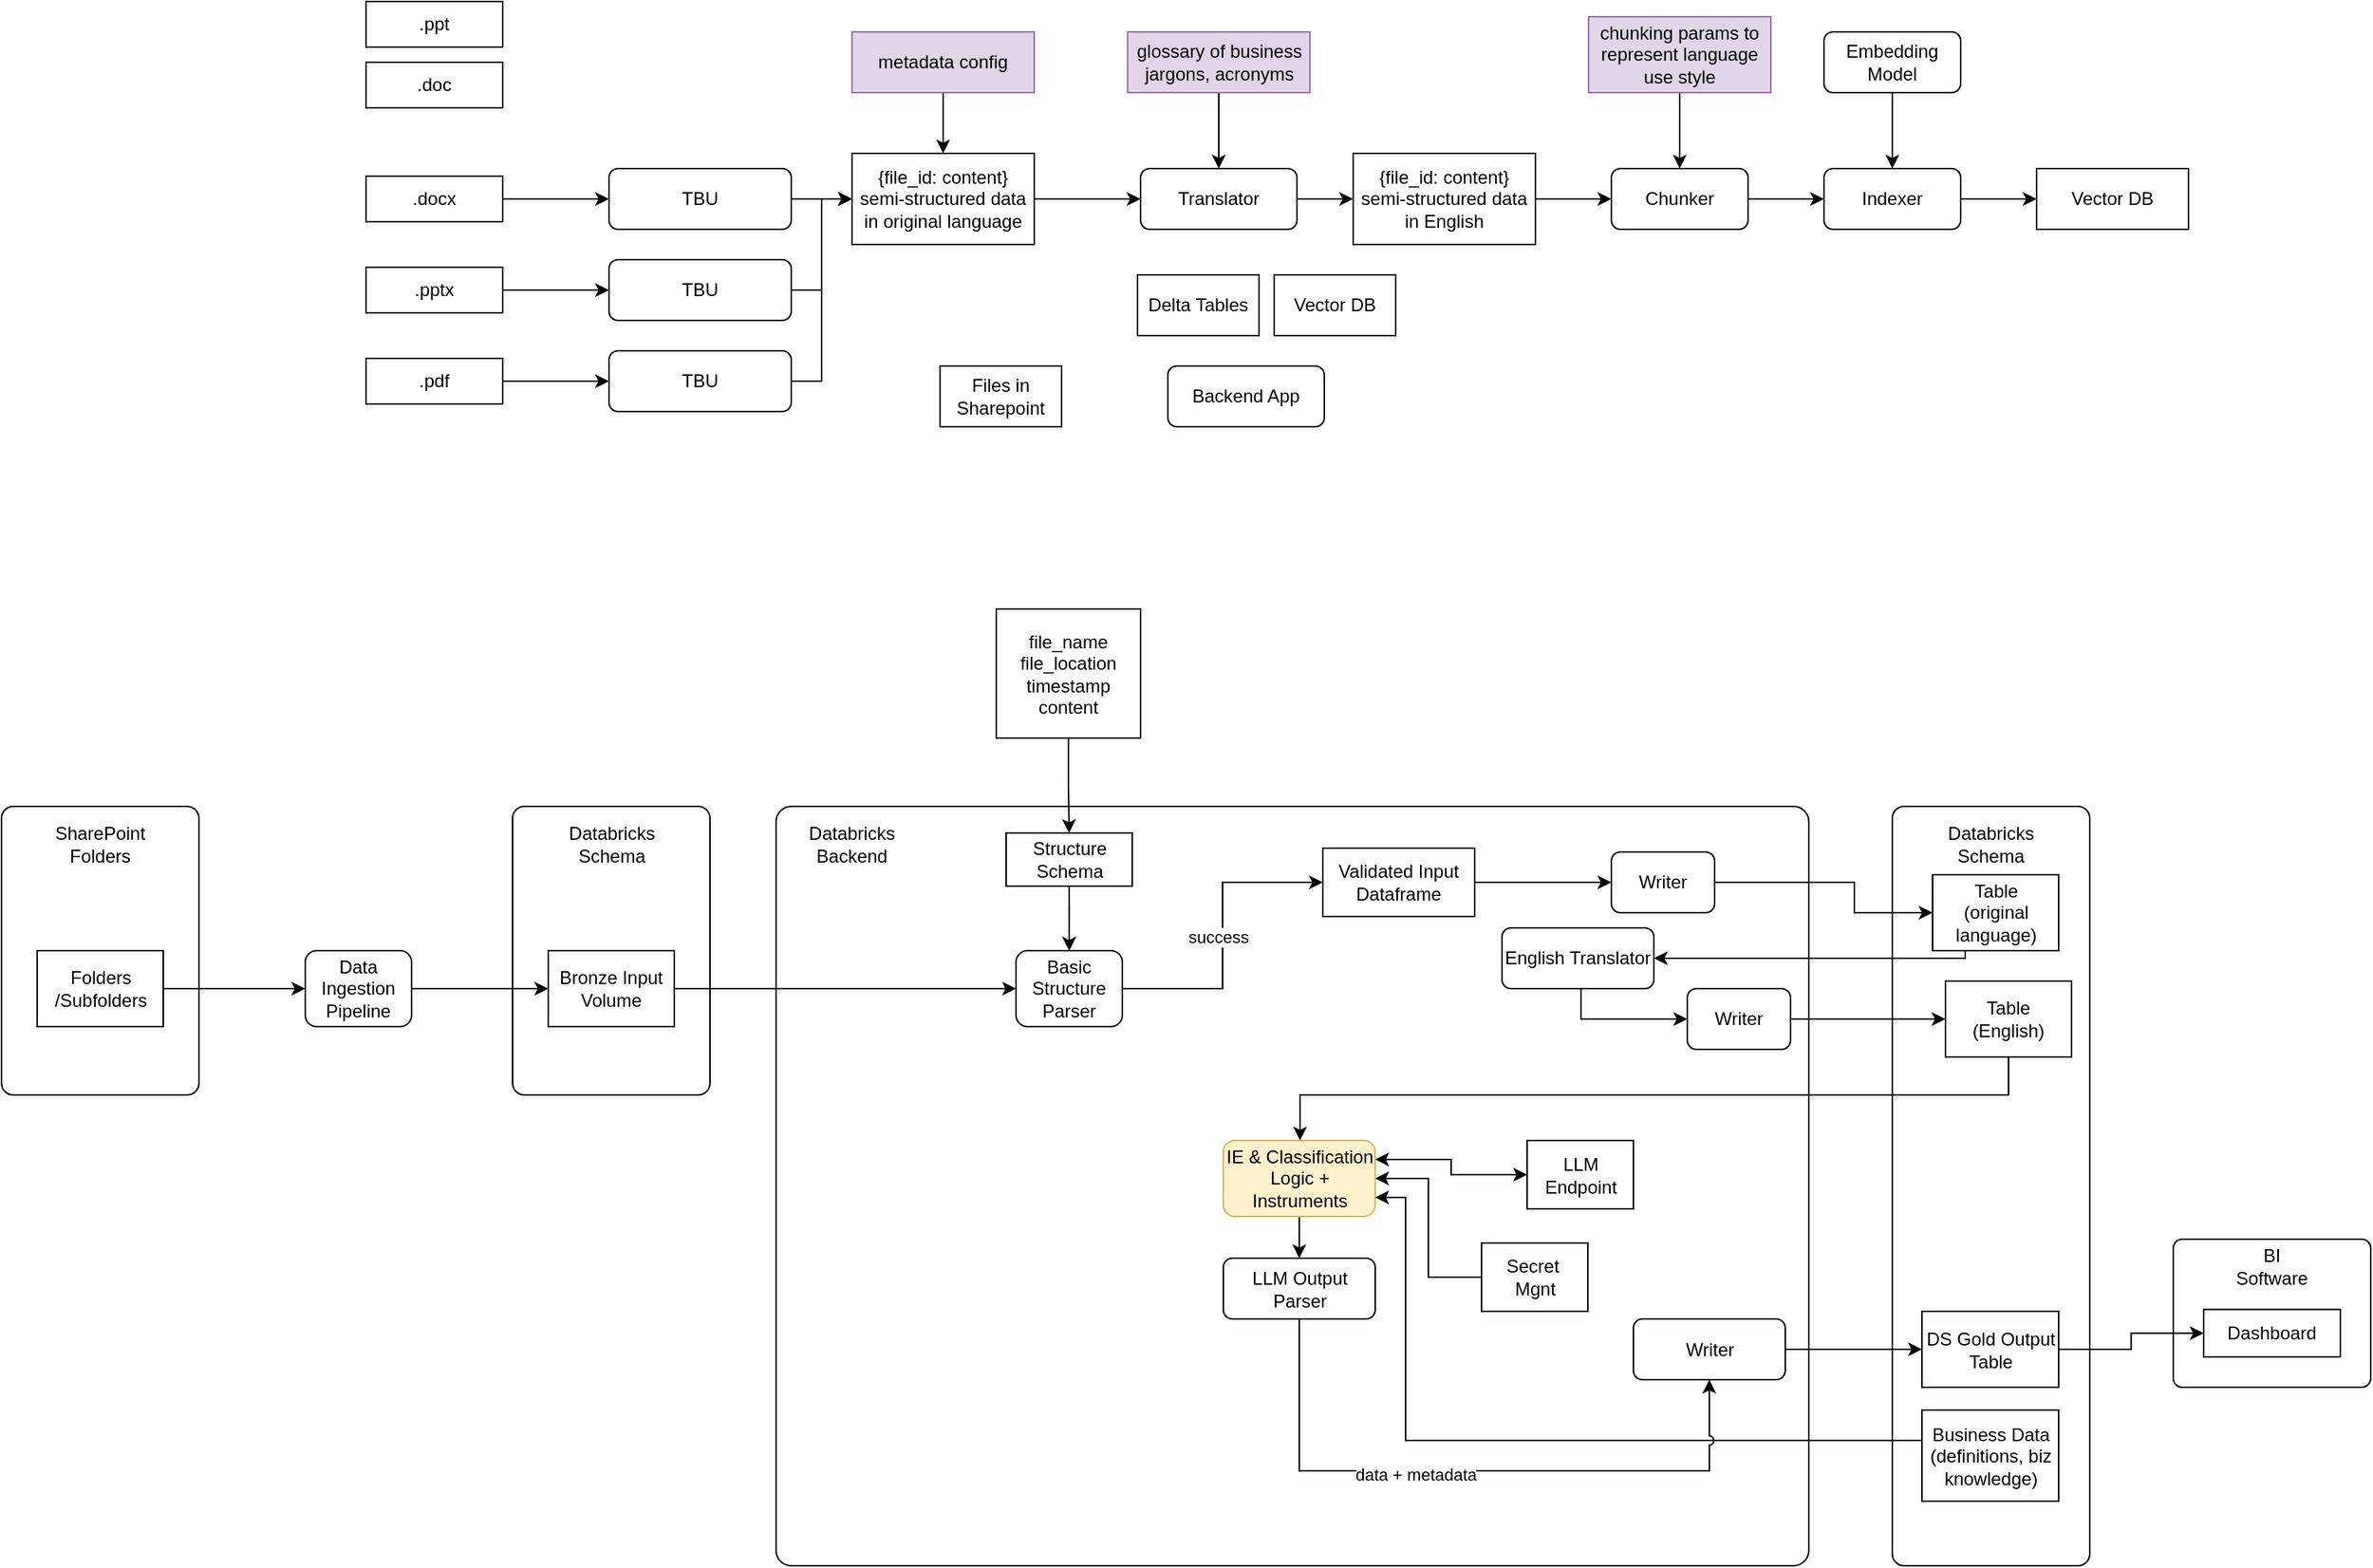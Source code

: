 <mxfile version="28.0.6" pages="3">
  <diagram id="3aGBPdW0vTSLmc4iwQ5c" name="nea-safety-ie-classification">
    <mxGraphModel dx="1344" dy="601" grid="1" gridSize="10" guides="1" tooltips="1" connect="1" arrows="1" fold="1" page="1" pageScale="1" pageWidth="1654" pageHeight="1169" math="0" shadow="0">
      <root>
        <mxCell id="0" />
        <mxCell id="1" parent="0" />
        <mxCell id="2MPKg7IkfDrJoIXK90w4-42" value="" style="rounded=1;whiteSpace=wrap;html=1;arcSize=6;" vertex="1" parent="1">
          <mxGeometry x="376.5" y="810" width="130" height="190" as="geometry" />
        </mxCell>
        <mxCell id="SIqKRR3dY7VEbWr17hrh-11" style="edgeStyle=orthogonalEdgeStyle;rounded=0;orthogonalLoop=1;jettySize=auto;html=1;" parent="1" source="SIqKRR3dY7VEbWr17hrh-1" target="SIqKRR3dY7VEbWr17hrh-2" edge="1">
          <mxGeometry relative="1" as="geometry" />
        </mxCell>
        <mxCell id="SIqKRR3dY7VEbWr17hrh-1" value=".docx" style="rounded=0;whiteSpace=wrap;html=1;" parent="1" vertex="1">
          <mxGeometry x="280" y="395" width="90" height="30" as="geometry" />
        </mxCell>
        <mxCell id="SIqKRR3dY7VEbWr17hrh-12" style="edgeStyle=orthogonalEdgeStyle;rounded=0;orthogonalLoop=1;jettySize=auto;html=1;" parent="1" source="SIqKRR3dY7VEbWr17hrh-2" target="SIqKRR3dY7VEbWr17hrh-5" edge="1">
          <mxGeometry relative="1" as="geometry" />
        </mxCell>
        <mxCell id="SIqKRR3dY7VEbWr17hrh-2" value="TBU" style="rounded=1;whiteSpace=wrap;html=1;" parent="1" vertex="1">
          <mxGeometry x="440" y="390" width="120" height="40" as="geometry" />
        </mxCell>
        <mxCell id="SIqKRR3dY7VEbWr17hrh-9" style="edgeStyle=orthogonalEdgeStyle;rounded=0;orthogonalLoop=1;jettySize=auto;html=1;entryX=0;entryY=0.5;entryDx=0;entryDy=0;" parent="1" source="SIqKRR3dY7VEbWr17hrh-5" target="SIqKRR3dY7VEbWr17hrh-6" edge="1">
          <mxGeometry relative="1" as="geometry" />
        </mxCell>
        <mxCell id="SIqKRR3dY7VEbWr17hrh-5" value="{file_id: content} semi-structured data in original language" style="rounded=0;whiteSpace=wrap;html=1;" parent="1" vertex="1">
          <mxGeometry x="600" y="380" width="120" height="60" as="geometry" />
        </mxCell>
        <mxCell id="SIqKRR3dY7VEbWr17hrh-13" style="edgeStyle=orthogonalEdgeStyle;rounded=0;orthogonalLoop=1;jettySize=auto;html=1;entryX=0;entryY=0.5;entryDx=0;entryDy=0;" parent="1" source="SIqKRR3dY7VEbWr17hrh-6" target="SIqKRR3dY7VEbWr17hrh-10" edge="1">
          <mxGeometry relative="1" as="geometry" />
        </mxCell>
        <mxCell id="SIqKRR3dY7VEbWr17hrh-6" value="Translator" style="rounded=1;whiteSpace=wrap;html=1;" parent="1" vertex="1">
          <mxGeometry x="790" y="390" width="103" height="40" as="geometry" />
        </mxCell>
        <mxCell id="SIqKRR3dY7VEbWr17hrh-8" style="edgeStyle=orthogonalEdgeStyle;rounded=0;orthogonalLoop=1;jettySize=auto;html=1;entryX=0.5;entryY=0;entryDx=0;entryDy=0;" parent="1" source="SIqKRR3dY7VEbWr17hrh-7" target="SIqKRR3dY7VEbWr17hrh-6" edge="1">
          <mxGeometry relative="1" as="geometry" />
        </mxCell>
        <mxCell id="SIqKRR3dY7VEbWr17hrh-7" value="glossary of business jargons, acronyms" style="rounded=0;whiteSpace=wrap;html=1;fillColor=#e1d5e7;strokeColor=#9673a6;" parent="1" vertex="1">
          <mxGeometry x="781.5" y="300" width="120" height="40" as="geometry" />
        </mxCell>
        <mxCell id="TASrBV7R1cmKPsofILHC-17" style="edgeStyle=orthogonalEdgeStyle;rounded=0;orthogonalLoop=1;jettySize=auto;html=1;entryX=0;entryY=0.5;entryDx=0;entryDy=0;" parent="1" source="SIqKRR3dY7VEbWr17hrh-10" target="SIqKRR3dY7VEbWr17hrh-14" edge="1">
          <mxGeometry relative="1" as="geometry" />
        </mxCell>
        <mxCell id="SIqKRR3dY7VEbWr17hrh-10" value="{file_id: content} semi-structured data in English" style="rounded=0;whiteSpace=wrap;html=1;" parent="1" vertex="1">
          <mxGeometry x="930" y="380" width="120" height="60" as="geometry" />
        </mxCell>
        <mxCell id="TASrBV7R1cmKPsofILHC-18" style="edgeStyle=orthogonalEdgeStyle;rounded=0;orthogonalLoop=1;jettySize=auto;html=1;" parent="1" source="SIqKRR3dY7VEbWr17hrh-14" target="SIqKRR3dY7VEbWr17hrh-15" edge="1">
          <mxGeometry relative="1" as="geometry" />
        </mxCell>
        <mxCell id="SIqKRR3dY7VEbWr17hrh-14" value="Chunker" style="rounded=1;whiteSpace=wrap;html=1;" parent="1" vertex="1">
          <mxGeometry x="1100" y="390" width="90" height="40" as="geometry" />
        </mxCell>
        <mxCell id="TASrBV7R1cmKPsofILHC-19" style="edgeStyle=orthogonalEdgeStyle;rounded=0;orthogonalLoop=1;jettySize=auto;html=1;entryX=0;entryY=0.5;entryDx=0;entryDy=0;" parent="1" source="SIqKRR3dY7VEbWr17hrh-15" target="TASrBV7R1cmKPsofILHC-16" edge="1">
          <mxGeometry relative="1" as="geometry" />
        </mxCell>
        <mxCell id="SIqKRR3dY7VEbWr17hrh-15" value="Indexer" style="rounded=1;whiteSpace=wrap;html=1;" parent="1" vertex="1">
          <mxGeometry x="1240" y="390" width="90" height="40" as="geometry" />
        </mxCell>
        <mxCell id="TASrBV7R1cmKPsofILHC-1" value=".doc" style="rounded=0;whiteSpace=wrap;html=1;" parent="1" vertex="1">
          <mxGeometry x="280" y="320" width="90" height="30" as="geometry" />
        </mxCell>
        <mxCell id="TASrBV7R1cmKPsofILHC-12" style="edgeStyle=orthogonalEdgeStyle;rounded=0;orthogonalLoop=1;jettySize=auto;html=1;entryX=0;entryY=0.5;entryDx=0;entryDy=0;" parent="1" source="TASrBV7R1cmKPsofILHC-2" target="TASrBV7R1cmKPsofILHC-6" edge="1">
          <mxGeometry relative="1" as="geometry" />
        </mxCell>
        <mxCell id="TASrBV7R1cmKPsofILHC-2" value=".pptx" style="rounded=0;whiteSpace=wrap;html=1;" parent="1" vertex="1">
          <mxGeometry x="280" y="455" width="90" height="30" as="geometry" />
        </mxCell>
        <mxCell id="TASrBV7R1cmKPsofILHC-13" style="edgeStyle=orthogonalEdgeStyle;rounded=0;orthogonalLoop=1;jettySize=auto;html=1;" parent="1" source="TASrBV7R1cmKPsofILHC-3" target="TASrBV7R1cmKPsofILHC-7" edge="1">
          <mxGeometry relative="1" as="geometry" />
        </mxCell>
        <mxCell id="TASrBV7R1cmKPsofILHC-3" value=".pdf" style="rounded=0;whiteSpace=wrap;html=1;" parent="1" vertex="1">
          <mxGeometry x="280" y="515" width="90" height="30" as="geometry" />
        </mxCell>
        <mxCell id="TASrBV7R1cmKPsofILHC-10" style="edgeStyle=orthogonalEdgeStyle;rounded=0;orthogonalLoop=1;jettySize=auto;html=1;entryX=0;entryY=0.5;entryDx=0;entryDy=0;" parent="1" source="TASrBV7R1cmKPsofILHC-6" target="SIqKRR3dY7VEbWr17hrh-5" edge="1">
          <mxGeometry relative="1" as="geometry" />
        </mxCell>
        <mxCell id="TASrBV7R1cmKPsofILHC-6" value="TBU" style="rounded=1;whiteSpace=wrap;html=1;" parent="1" vertex="1">
          <mxGeometry x="440" y="450" width="120" height="40" as="geometry" />
        </mxCell>
        <mxCell id="TASrBV7R1cmKPsofILHC-11" style="edgeStyle=orthogonalEdgeStyle;rounded=0;orthogonalLoop=1;jettySize=auto;html=1;entryX=0;entryY=0.5;entryDx=0;entryDy=0;" parent="1" source="TASrBV7R1cmKPsofILHC-7" target="SIqKRR3dY7VEbWr17hrh-5" edge="1">
          <mxGeometry relative="1" as="geometry" />
        </mxCell>
        <mxCell id="TASrBV7R1cmKPsofILHC-7" value="TBU" style="rounded=1;whiteSpace=wrap;html=1;" parent="1" vertex="1">
          <mxGeometry x="440" y="510" width="120" height="40" as="geometry" />
        </mxCell>
        <mxCell id="TASrBV7R1cmKPsofILHC-9" style="edgeStyle=orthogonalEdgeStyle;rounded=0;orthogonalLoop=1;jettySize=auto;html=1;entryX=0.5;entryY=0;entryDx=0;entryDy=0;" parent="1" source="TASrBV7R1cmKPsofILHC-8" target="SIqKRR3dY7VEbWr17hrh-5" edge="1">
          <mxGeometry relative="1" as="geometry" />
        </mxCell>
        <mxCell id="TASrBV7R1cmKPsofILHC-8" value="metadata config" style="rounded=0;whiteSpace=wrap;html=1;fillColor=#e1d5e7;strokeColor=#9673a6;" parent="1" vertex="1">
          <mxGeometry x="600" y="300" width="120" height="40" as="geometry" />
        </mxCell>
        <mxCell id="TASrBV7R1cmKPsofILHC-15" value=".ppt" style="rounded=0;whiteSpace=wrap;html=1;" parent="1" vertex="1">
          <mxGeometry x="280" y="280" width="90" height="30" as="geometry" />
        </mxCell>
        <mxCell id="TASrBV7R1cmKPsofILHC-16" value="Vector DB" style="rounded=0;whiteSpace=wrap;html=1;" parent="1" vertex="1">
          <mxGeometry x="1380" y="390" width="100" height="40" as="geometry" />
        </mxCell>
        <mxCell id="TASrBV7R1cmKPsofILHC-21" style="edgeStyle=orthogonalEdgeStyle;rounded=0;orthogonalLoop=1;jettySize=auto;html=1;entryX=0.5;entryY=0;entryDx=0;entryDy=0;" parent="1" source="TASrBV7R1cmKPsofILHC-20" target="SIqKRR3dY7VEbWr17hrh-14" edge="1">
          <mxGeometry relative="1" as="geometry" />
        </mxCell>
        <mxCell id="TASrBV7R1cmKPsofILHC-20" value="chunking params to represent language use style" style="rounded=0;whiteSpace=wrap;html=1;fillColor=#e1d5e7;strokeColor=#9673a6;" parent="1" vertex="1">
          <mxGeometry x="1085" y="290" width="120" height="50" as="geometry" />
        </mxCell>
        <mxCell id="TASrBV7R1cmKPsofILHC-24" style="edgeStyle=orthogonalEdgeStyle;rounded=0;orthogonalLoop=1;jettySize=auto;html=1;" parent="1" source="TASrBV7R1cmKPsofILHC-23" target="SIqKRR3dY7VEbWr17hrh-15" edge="1">
          <mxGeometry relative="1" as="geometry" />
        </mxCell>
        <mxCell id="TASrBV7R1cmKPsofILHC-23" value="Embedding Model" style="rounded=1;whiteSpace=wrap;html=1;" parent="1" vertex="1">
          <mxGeometry x="1240" y="300" width="90" height="40" as="geometry" />
        </mxCell>
        <mxCell id="f39jfShfxYCIO1lm-AMw-1" value="Files in Sharepoint" style="rounded=0;whiteSpace=wrap;html=1;" parent="1" vertex="1">
          <mxGeometry x="658" y="520" width="80" height="40" as="geometry" />
        </mxCell>
        <mxCell id="f39jfShfxYCIO1lm-AMw-2" value="Backend App" style="rounded=1;whiteSpace=wrap;html=1;" parent="1" vertex="1">
          <mxGeometry x="808" y="520" width="103" height="40" as="geometry" />
        </mxCell>
        <mxCell id="f39jfShfxYCIO1lm-AMw-5" value="Delta Tables" style="rounded=0;whiteSpace=wrap;html=1;" parent="1" vertex="1">
          <mxGeometry x="788" y="460" width="80" height="40" as="geometry" />
        </mxCell>
        <mxCell id="f39jfShfxYCIO1lm-AMw-6" value="Vector DB" style="rounded=0;whiteSpace=wrap;html=1;" parent="1" vertex="1">
          <mxGeometry x="878" y="460" width="80" height="40" as="geometry" />
        </mxCell>
        <mxCell id="2MPKg7IkfDrJoIXK90w4-1" value="" style="rounded=1;whiteSpace=wrap;html=1;arcSize=6;" vertex="1" parent="1">
          <mxGeometry x="1285" y="810" width="130" height="500" as="geometry" />
        </mxCell>
        <mxCell id="2MPKg7IkfDrJoIXK90w4-2" value="" style="rounded=1;whiteSpace=wrap;html=1;arcSize=2;" vertex="1" parent="1">
          <mxGeometry x="550" y="810" width="680" height="500" as="geometry" />
        </mxCell>
        <mxCell id="2MPKg7IkfDrJoIXK90w4-5" style="edgeStyle=orthogonalEdgeStyle;rounded=0;orthogonalLoop=1;jettySize=auto;html=1;entryX=0;entryY=0.5;entryDx=0;entryDy=0;" edge="1" parent="1" source="2MPKg7IkfDrJoIXK90w4-9" target="2MPKg7IkfDrJoIXK90w4-12">
          <mxGeometry relative="1" as="geometry" />
        </mxCell>
        <mxCell id="2MPKg7IkfDrJoIXK90w4-6" value="success" style="edgeLabel;html=1;align=center;verticalAlign=middle;resizable=0;points=[];" vertex="1" connectable="0" parent="2MPKg7IkfDrJoIXK90w4-5">
          <mxGeometry x="-0.11" relative="1" as="geometry">
            <mxPoint x="-3" y="-10" as="offset" />
          </mxGeometry>
        </mxCell>
        <mxCell id="2MPKg7IkfDrJoIXK90w4-9" value="Basic Structure Parser" style="rounded=1;whiteSpace=wrap;html=1;" vertex="1" parent="1">
          <mxGeometry x="708" y="905" width="70" height="50" as="geometry" />
        </mxCell>
        <mxCell id="2MPKg7IkfDrJoIXK90w4-10" style="edgeStyle=orthogonalEdgeStyle;rounded=0;orthogonalLoop=1;jettySize=auto;html=1;entryX=0;entryY=0.5;entryDx=0;entryDy=0;" edge="1" parent="1" source="2MPKg7IkfDrJoIXK90w4-12" target="2MPKg7IkfDrJoIXK90w4-29">
          <mxGeometry relative="1" as="geometry">
            <mxPoint x="1028" y="930" as="targetPoint" />
          </mxGeometry>
        </mxCell>
        <mxCell id="2MPKg7IkfDrJoIXK90w4-12" value="Validated Input Dataframe" style="rounded=0;whiteSpace=wrap;html=1;" vertex="1" parent="1">
          <mxGeometry x="910" y="837.5" width="100" height="45" as="geometry" />
        </mxCell>
        <mxCell id="2MPKg7IkfDrJoIXK90w4-15" style="edgeStyle=orthogonalEdgeStyle;rounded=0;orthogonalLoop=1;jettySize=auto;html=1;entryX=0.5;entryY=0;entryDx=0;entryDy=0;" edge="1" parent="1" target="2MPKg7IkfDrJoIXK90w4-9">
          <mxGeometry relative="1" as="geometry">
            <mxPoint x="743.059" y="875" as="sourcePoint" />
          </mxGeometry>
        </mxCell>
        <mxCell id="2MPKg7IkfDrJoIXK90w4-17" value="LLM Endpoint" style="rounded=0;whiteSpace=wrap;html=1;" vertex="1" parent="1">
          <mxGeometry x="1044.5" y="1030" width="70" height="45" as="geometry" />
        </mxCell>
        <mxCell id="2MPKg7IkfDrJoIXK90w4-18" value="Secret&amp;nbsp;&lt;div&gt;Mgnt&lt;/div&gt;" style="rounded=0;whiteSpace=wrap;html=1;" vertex="1" parent="1">
          <mxGeometry x="1014.5" y="1097.5" width="70" height="45" as="geometry" />
        </mxCell>
        <mxCell id="2MPKg7IkfDrJoIXK90w4-19" style="edgeStyle=orthogonalEdgeStyle;rounded=0;orthogonalLoop=1;jettySize=auto;html=1;entryX=0;entryY=0.5;entryDx=0;entryDy=0;startArrow=classic;startFill=1;exitX=1;exitY=0.25;exitDx=0;exitDy=0;" edge="1" parent="1" source="2MPKg7IkfDrJoIXK90w4-22" target="2MPKg7IkfDrJoIXK90w4-17">
          <mxGeometry relative="1" as="geometry" />
        </mxCell>
        <mxCell id="2MPKg7IkfDrJoIXK90w4-20" style="edgeStyle=orthogonalEdgeStyle;rounded=0;orthogonalLoop=1;jettySize=auto;html=1;entryX=0;entryY=0.5;entryDx=0;entryDy=0;startArrow=classic;startFill=1;endArrow=none;endFill=0;" edge="1" parent="1" source="2MPKg7IkfDrJoIXK90w4-22" target="2MPKg7IkfDrJoIXK90w4-18">
          <mxGeometry relative="1" as="geometry" />
        </mxCell>
        <mxCell id="2MPKg7IkfDrJoIXK90w4-21" style="edgeStyle=orthogonalEdgeStyle;rounded=0;orthogonalLoop=1;jettySize=auto;html=1;" edge="1" parent="1" source="2MPKg7IkfDrJoIXK90w4-22" target="2MPKg7IkfDrJoIXK90w4-34">
          <mxGeometry relative="1" as="geometry" />
        </mxCell>
        <mxCell id="2MPKg7IkfDrJoIXK90w4-22" value="IE &amp;amp; Classification Logic + Instruments" style="rounded=1;whiteSpace=wrap;html=1;fillColor=#fff2cc;strokeColor=#d6b656;" vertex="1" parent="1">
          <mxGeometry x="844.5" y="1030" width="100" height="50" as="geometry" />
        </mxCell>
        <mxCell id="2MPKg7IkfDrJoIXK90w4-23" style="edgeStyle=orthogonalEdgeStyle;rounded=0;orthogonalLoop=1;jettySize=auto;html=1;entryX=1;entryY=0.75;entryDx=0;entryDy=0;" edge="1" parent="1" source="2MPKg7IkfDrJoIXK90w4-24" target="2MPKg7IkfDrJoIXK90w4-22">
          <mxGeometry relative="1" as="geometry">
            <Array as="points">
              <mxPoint x="964.5" y="1227.5" />
              <mxPoint x="964.5" y="1067.5" />
            </Array>
          </mxGeometry>
        </mxCell>
        <mxCell id="2MPKg7IkfDrJoIXK90w4-24" value="Business Data&lt;div&gt;(definitions, biz knowledge)&lt;/div&gt;" style="rounded=0;whiteSpace=wrap;html=1;" vertex="1" parent="1">
          <mxGeometry x="1304.5" y="1207.5" width="90" height="60" as="geometry" />
        </mxCell>
        <mxCell id="2MPKg7IkfDrJoIXK90w4-26" style="edgeStyle=orthogonalEdgeStyle;rounded=0;orthogonalLoop=1;jettySize=auto;html=1;entryX=1;entryY=0.5;entryDx=0;entryDy=0;" edge="1" parent="1" source="2MPKg7IkfDrJoIXK90w4-27" target="2MPKg7IkfDrJoIXK90w4-53">
          <mxGeometry relative="1" as="geometry">
            <Array as="points">
              <mxPoint x="1333" y="910" />
            </Array>
          </mxGeometry>
        </mxCell>
        <mxCell id="2MPKg7IkfDrJoIXK90w4-27" value="Table&lt;div&gt;(original language)&lt;/div&gt;" style="rounded=0;whiteSpace=wrap;html=1;" vertex="1" parent="1">
          <mxGeometry x="1311.5" y="855" width="83" height="50" as="geometry" />
        </mxCell>
        <mxCell id="2MPKg7IkfDrJoIXK90w4-28" style="edgeStyle=orthogonalEdgeStyle;rounded=0;orthogonalLoop=1;jettySize=auto;html=1;entryX=0;entryY=0.5;entryDx=0;entryDy=0;exitX=1;exitY=0.5;exitDx=0;exitDy=0;" edge="1" parent="1" source="2MPKg7IkfDrJoIXK90w4-29" target="2MPKg7IkfDrJoIXK90w4-27">
          <mxGeometry relative="1" as="geometry">
            <Array as="points">
              <mxPoint x="1260" y="860" />
              <mxPoint x="1260" y="880" />
            </Array>
          </mxGeometry>
        </mxCell>
        <mxCell id="2MPKg7IkfDrJoIXK90w4-29" value="Writer" style="rounded=1;whiteSpace=wrap;html=1;" vertex="1" parent="1">
          <mxGeometry x="1100" y="840" width="68" height="40" as="geometry" />
        </mxCell>
        <mxCell id="2MPKg7IkfDrJoIXK90w4-30" value="" style="edgeStyle=orthogonalEdgeStyle;rounded=0;orthogonalLoop=1;jettySize=auto;html=1;jumpStyle=arc;entryX=0.5;entryY=1;entryDx=0;entryDy=0;" edge="1" parent="1" source="2MPKg7IkfDrJoIXK90w4-34" target="2MPKg7IkfDrJoIXK90w4-39">
          <mxGeometry relative="1" as="geometry">
            <Array as="points">
              <mxPoint x="894.5" y="1247.5" />
              <mxPoint x="1164.5" y="1247.5" />
            </Array>
          </mxGeometry>
        </mxCell>
        <mxCell id="2MPKg7IkfDrJoIXK90w4-31" value="data + metadata" style="edgeLabel;html=1;align=center;verticalAlign=middle;resizable=0;points=[];" vertex="1" connectable="0" parent="2MPKg7IkfDrJoIXK90w4-30">
          <mxGeometry x="-0.182" y="-2" relative="1" as="geometry">
            <mxPoint as="offset" />
          </mxGeometry>
        </mxCell>
        <mxCell id="2MPKg7IkfDrJoIXK90w4-34" value="LLM Output Parser" style="rounded=1;whiteSpace=wrap;html=1;" vertex="1" parent="1">
          <mxGeometry x="844.5" y="1107.5" width="100" height="40" as="geometry" />
        </mxCell>
        <mxCell id="2MPKg7IkfDrJoIXK90w4-35" value="Databricks&lt;div&gt;Backend&lt;/div&gt;" style="text;html=1;align=center;verticalAlign=middle;whiteSpace=wrap;rounded=0;" vertex="1" parent="1">
          <mxGeometry x="570" y="820" width="60" height="30" as="geometry" />
        </mxCell>
        <mxCell id="2MPKg7IkfDrJoIXK90w4-36" value="Databricks Schema" style="text;html=1;align=center;verticalAlign=middle;whiteSpace=wrap;rounded=0;" vertex="1" parent="1">
          <mxGeometry x="1320" y="820" width="60" height="30" as="geometry" />
        </mxCell>
        <mxCell id="2MPKg7IkfDrJoIXK90w4-38" style="edgeStyle=orthogonalEdgeStyle;rounded=0;orthogonalLoop=1;jettySize=auto;html=1;entryX=0;entryY=0.5;entryDx=0;entryDy=0;" edge="1" parent="1" source="2MPKg7IkfDrJoIXK90w4-39" target="2MPKg7IkfDrJoIXK90w4-40">
          <mxGeometry relative="1" as="geometry" />
        </mxCell>
        <mxCell id="2MPKg7IkfDrJoIXK90w4-39" value="Writer" style="rounded=1;whiteSpace=wrap;html=1;" vertex="1" parent="1">
          <mxGeometry x="1114.5" y="1147.5" width="100" height="40" as="geometry" />
        </mxCell>
        <mxCell id="2MPKg7IkfDrJoIXK90w4-40" value="DS Gold Output Table" style="rounded=0;whiteSpace=wrap;html=1;" vertex="1" parent="1">
          <mxGeometry x="1304.5" y="1142.5" width="90" height="50" as="geometry" />
        </mxCell>
        <mxCell id="2MPKg7IkfDrJoIXK90w4-43" style="edgeStyle=orthogonalEdgeStyle;rounded=0;orthogonalLoop=1;jettySize=auto;html=1;entryX=0;entryY=0.5;entryDx=0;entryDy=0;" edge="1" parent="1" source="2MPKg7IkfDrJoIXK90w4-41" target="2MPKg7IkfDrJoIXK90w4-9">
          <mxGeometry relative="1" as="geometry">
            <mxPoint x="585.0" y="930" as="targetPoint" />
          </mxGeometry>
        </mxCell>
        <mxCell id="2MPKg7IkfDrJoIXK90w4-41" value="Bronze Input Volume" style="rounded=0;whiteSpace=wrap;html=1;" vertex="1" parent="1">
          <mxGeometry x="400" y="905" width="83" height="50" as="geometry" />
        </mxCell>
        <mxCell id="2MPKg7IkfDrJoIXK90w4-44" value="Databricks Schema" style="text;html=1;align=center;verticalAlign=middle;whiteSpace=wrap;rounded=0;" vertex="1" parent="1">
          <mxGeometry x="411.5" y="820" width="60" height="30" as="geometry" />
        </mxCell>
        <mxCell id="2MPKg7IkfDrJoIXK90w4-45" value="" style="rounded=1;whiteSpace=wrap;html=1;arcSize=6;" vertex="1" parent="1">
          <mxGeometry x="40" y="810" width="130" height="190" as="geometry" />
        </mxCell>
        <mxCell id="2MPKg7IkfDrJoIXK90w4-46" value="SharePoint Folders" style="text;html=1;align=center;verticalAlign=middle;whiteSpace=wrap;rounded=0;" vertex="1" parent="1">
          <mxGeometry x="75" y="820" width="60" height="30" as="geometry" />
        </mxCell>
        <mxCell id="2MPKg7IkfDrJoIXK90w4-48" style="edgeStyle=orthogonalEdgeStyle;rounded=0;orthogonalLoop=1;jettySize=auto;html=1;" edge="1" parent="1" source="2MPKg7IkfDrJoIXK90w4-47" target="2MPKg7IkfDrJoIXK90w4-62">
          <mxGeometry relative="1" as="geometry" />
        </mxCell>
        <mxCell id="2MPKg7IkfDrJoIXK90w4-47" value="Folders&lt;div&gt;/Subfolders&lt;/div&gt;" style="rounded=0;whiteSpace=wrap;html=1;" vertex="1" parent="1">
          <mxGeometry x="63.5" y="905" width="83" height="50" as="geometry" />
        </mxCell>
        <mxCell id="2MPKg7IkfDrJoIXK90w4-50" value="" style="edgeStyle=orthogonalEdgeStyle;rounded=0;orthogonalLoop=1;jettySize=auto;html=1;" edge="1" parent="1" source="2MPKg7IkfDrJoIXK90w4-49" target="2MPKg7IkfDrJoIXK90w4-9">
          <mxGeometry relative="1" as="geometry" />
        </mxCell>
        <mxCell id="2MPKg7IkfDrJoIXK90w4-49" value="Structure Schema" style="rounded=0;whiteSpace=wrap;html=1;" vertex="1" parent="1">
          <mxGeometry x="701.5" y="827.5" width="83" height="35" as="geometry" />
        </mxCell>
        <mxCell id="2MPKg7IkfDrJoIXK90w4-52" style="edgeStyle=orthogonalEdgeStyle;rounded=0;orthogonalLoop=1;jettySize=auto;html=1;entryX=0.5;entryY=0;entryDx=0;entryDy=0;" edge="1" parent="1" source="2MPKg7IkfDrJoIXK90w4-51" target="2MPKg7IkfDrJoIXK90w4-49">
          <mxGeometry relative="1" as="geometry" />
        </mxCell>
        <mxCell id="2MPKg7IkfDrJoIXK90w4-51" value="file_name&lt;div&gt;file_location&lt;br&gt;&lt;div&gt;timestamp&lt;/div&gt;&lt;div&gt;content&lt;/div&gt;&lt;/div&gt;" style="rounded=0;whiteSpace=wrap;html=1;" vertex="1" parent="1">
          <mxGeometry x="695" y="680" width="95" height="85" as="geometry" />
        </mxCell>
        <mxCell id="2MPKg7IkfDrJoIXK90w4-59" style="edgeStyle=orthogonalEdgeStyle;rounded=0;orthogonalLoop=1;jettySize=auto;html=1;entryX=0;entryY=0.5;entryDx=0;entryDy=0;" edge="1" parent="1" source="2MPKg7IkfDrJoIXK90w4-53" target="2MPKg7IkfDrJoIXK90w4-55">
          <mxGeometry relative="1" as="geometry">
            <Array as="points">
              <mxPoint x="1080" y="950" />
            </Array>
          </mxGeometry>
        </mxCell>
        <mxCell id="2MPKg7IkfDrJoIXK90w4-53" value="English Translator" style="rounded=1;whiteSpace=wrap;html=1;" vertex="1" parent="1">
          <mxGeometry x="1028" y="890" width="100" height="40" as="geometry" />
        </mxCell>
        <mxCell id="2MPKg7IkfDrJoIXK90w4-60" style="edgeStyle=orthogonalEdgeStyle;rounded=0;orthogonalLoop=1;jettySize=auto;html=1;" edge="1" parent="1" source="2MPKg7IkfDrJoIXK90w4-54" target="2MPKg7IkfDrJoIXK90w4-22">
          <mxGeometry relative="1" as="geometry">
            <Array as="points">
              <mxPoint x="1362" y="1000" />
              <mxPoint x="895" y="1000" />
            </Array>
          </mxGeometry>
        </mxCell>
        <mxCell id="2MPKg7IkfDrJoIXK90w4-54" value="Table&lt;div&gt;(English)&lt;/div&gt;" style="rounded=0;whiteSpace=wrap;html=1;" vertex="1" parent="1">
          <mxGeometry x="1320" y="925" width="83" height="50" as="geometry" />
        </mxCell>
        <mxCell id="2MPKg7IkfDrJoIXK90w4-58" style="edgeStyle=orthogonalEdgeStyle;rounded=0;orthogonalLoop=1;jettySize=auto;html=1;entryX=0;entryY=0.5;entryDx=0;entryDy=0;" edge="1" parent="1" source="2MPKg7IkfDrJoIXK90w4-55" target="2MPKg7IkfDrJoIXK90w4-54">
          <mxGeometry relative="1" as="geometry" />
        </mxCell>
        <mxCell id="2MPKg7IkfDrJoIXK90w4-55" value="Writer" style="rounded=1;whiteSpace=wrap;html=1;" vertex="1" parent="1">
          <mxGeometry x="1150" y="930" width="68" height="40" as="geometry" />
        </mxCell>
        <mxCell id="2MPKg7IkfDrJoIXK90w4-63" style="edgeStyle=orthogonalEdgeStyle;rounded=0;orthogonalLoop=1;jettySize=auto;html=1;entryX=0;entryY=0.5;entryDx=0;entryDy=0;" edge="1" parent="1" source="2MPKg7IkfDrJoIXK90w4-62" target="2MPKg7IkfDrJoIXK90w4-41">
          <mxGeometry relative="1" as="geometry" />
        </mxCell>
        <mxCell id="2MPKg7IkfDrJoIXK90w4-62" value="Data Ingestion Pipeline" style="rounded=1;whiteSpace=wrap;html=1;" vertex="1" parent="1">
          <mxGeometry x="240" y="905" width="70" height="50" as="geometry" />
        </mxCell>
        <mxCell id="2MPKg7IkfDrJoIXK90w4-64" value="" style="rounded=1;whiteSpace=wrap;html=1;arcSize=6;" vertex="1" parent="1">
          <mxGeometry x="1470" y="1095" width="130" height="97.5" as="geometry" />
        </mxCell>
        <mxCell id="2MPKg7IkfDrJoIXK90w4-65" value="Dashboard" style="rounded=0;whiteSpace=wrap;html=1;" vertex="1" parent="1">
          <mxGeometry x="1490" y="1141.25" width="90" height="31.25" as="geometry" />
        </mxCell>
        <mxCell id="2MPKg7IkfDrJoIXK90w4-66" value="BI Software" style="text;html=1;align=center;verticalAlign=middle;whiteSpace=wrap;rounded=0;" vertex="1" parent="1">
          <mxGeometry x="1505" y="1097.5" width="60" height="30" as="geometry" />
        </mxCell>
        <mxCell id="2MPKg7IkfDrJoIXK90w4-67" style="edgeStyle=orthogonalEdgeStyle;rounded=0;orthogonalLoop=1;jettySize=auto;html=1;entryX=0;entryY=0.5;entryDx=0;entryDy=0;" edge="1" parent="1" source="2MPKg7IkfDrJoIXK90w4-40" target="2MPKg7IkfDrJoIXK90w4-65">
          <mxGeometry relative="1" as="geometry" />
        </mxCell>
      </root>
    </mxGraphModel>
  </diagram>
  <diagram name="gims-classification" id="yE16xMdfLCays2aU9v3c">
    <mxGraphModel dx="1202" dy="538" grid="1" gridSize="10" guides="1" tooltips="1" connect="1" arrows="1" fold="1" page="1" pageScale="1" pageWidth="1654" pageHeight="1169" math="0" shadow="0">
      <root>
        <mxCell id="0" />
        <mxCell id="1" parent="0" />
        <mxCell id="rxSAj68sfvyTgOexhZe--53" value="" style="rounded=1;whiteSpace=wrap;html=1;arcSize=6;" parent="1" vertex="1">
          <mxGeometry x="1427" y="150" width="130" height="420" as="geometry" />
        </mxCell>
        <mxCell id="rxSAj68sfvyTgOexhZe--52" value="" style="rounded=1;whiteSpace=wrap;html=1;arcSize=2;" parent="1" vertex="1">
          <mxGeometry x="700" y="150" width="680" height="420" as="geometry" />
        </mxCell>
        <mxCell id="rxSAj68sfvyTgOexhZe--1" value="" style="rounded=1;whiteSpace=wrap;html=1;arcSize=4;" parent="1" vertex="1">
          <mxGeometry x="480" y="147.5" width="160" height="420" as="geometry" />
        </mxCell>
        <mxCell id="rxSAj68sfvyTgOexhZe--6" style="edgeStyle=orthogonalEdgeStyle;rounded=0;orthogonalLoop=1;jettySize=auto;html=1;entryX=0;entryY=0.5;entryDx=0;entryDy=0;" parent="1" source="rxSAj68sfvyTgOexhZe--3" target="rxSAj68sfvyTgOexhZe--4" edge="1">
          <mxGeometry relative="1" as="geometry" />
        </mxCell>
        <mxCell id="rxSAj68sfvyTgOexhZe--38" style="edgeStyle=orthogonalEdgeStyle;rounded=0;orthogonalLoop=1;jettySize=auto;html=1;entryX=0.5;entryY=1;entryDx=0;entryDy=0;" parent="1" source="rxSAj68sfvyTgOexhZe--3" target="rxSAj68sfvyTgOexhZe--37" edge="1">
          <mxGeometry relative="1" as="geometry" />
        </mxCell>
        <mxCell id="rxSAj68sfvyTgOexhZe--3" value="Upload CSV" style="labelPosition=center;verticalLabelPosition=middle;align=center;html=1;shape=mxgraph.basic.shaded_button;dx=5.41;fillColor=#E6E6E6;strokeColor=none;whiteSpace=wrap;" parent="1" vertex="1">
          <mxGeometry x="500" y="267.5" width="120" height="40" as="geometry" />
        </mxCell>
        <mxCell id="rxSAj68sfvyTgOexhZe--7" style="edgeStyle=orthogonalEdgeStyle;rounded=0;orthogonalLoop=1;jettySize=auto;html=1;" parent="1" source="rxSAj68sfvyTgOexhZe--4" target="rxSAj68sfvyTgOexhZe--5" edge="1">
          <mxGeometry relative="1" as="geometry" />
        </mxCell>
        <mxCell id="rxSAj68sfvyTgOexhZe--4" value="Raw Input&lt;div&gt;Dataframe&lt;/div&gt;" style="rounded=0;whiteSpace=wrap;html=1;" parent="1" vertex="1">
          <mxGeometry x="727" y="247.5" width="83" height="45" as="geometry" />
        </mxCell>
        <mxCell id="rxSAj68sfvyTgOexhZe--9" style="edgeStyle=orthogonalEdgeStyle;rounded=0;orthogonalLoop=1;jettySize=auto;html=1;entryX=0;entryY=0.5;entryDx=0;entryDy=0;" parent="1" source="rxSAj68sfvyTgOexhZe--5" target="rxSAj68sfvyTgOexhZe--8" edge="1">
          <mxGeometry relative="1" as="geometry" />
        </mxCell>
        <mxCell id="rxSAj68sfvyTgOexhZe--17" value="success" style="edgeLabel;html=1;align=center;verticalAlign=middle;resizable=0;points=[];" parent="rxSAj68sfvyTgOexhZe--9" vertex="1" connectable="0">
          <mxGeometry x="-0.11" relative="1" as="geometry">
            <mxPoint x="-3" y="-10" as="offset" />
          </mxGeometry>
        </mxCell>
        <mxCell id="rxSAj68sfvyTgOexhZe--11" style="edgeStyle=orthogonalEdgeStyle;rounded=0;orthogonalLoop=1;jettySize=auto;html=1;entryX=0.5;entryY=0;entryDx=0;entryDy=0;" parent="1" source="rxSAj68sfvyTgOexhZe--5" target="rxSAj68sfvyTgOexhZe--10" edge="1">
          <mxGeometry relative="1" as="geometry" />
        </mxCell>
        <mxCell id="rxSAj68sfvyTgOexhZe--18" value="failure" style="edgeLabel;html=1;align=center;verticalAlign=middle;resizable=0;points=[];" parent="rxSAj68sfvyTgOexhZe--11" vertex="1" connectable="0">
          <mxGeometry x="-0.365" relative="1" as="geometry">
            <mxPoint as="offset" />
          </mxGeometry>
        </mxCell>
        <mxCell id="rxSAj68sfvyTgOexhZe--5" value="Data Validator" style="rounded=1;whiteSpace=wrap;html=1;" parent="1" vertex="1">
          <mxGeometry x="850" y="245" width="70" height="50" as="geometry" />
        </mxCell>
        <mxCell id="rxSAj68sfvyTgOexhZe--46" style="edgeStyle=orthogonalEdgeStyle;rounded=0;orthogonalLoop=1;jettySize=auto;html=1;entryX=0;entryY=0.5;entryDx=0;entryDy=0;" parent="1" source="rxSAj68sfvyTgOexhZe--8" target="rxSAj68sfvyTgOexhZe--41" edge="1">
          <mxGeometry relative="1" as="geometry">
            <mxPoint x="1170" y="270" as="targetPoint" />
          </mxGeometry>
        </mxCell>
        <mxCell id="8eeAhtxum3jAmBLmDuCS-1" style="edgeStyle=orthogonalEdgeStyle;rounded=0;orthogonalLoop=1;jettySize=auto;html=1;entryX=0.5;entryY=0;entryDx=0;entryDy=0;dashed=1;" edge="1" parent="1" source="rxSAj68sfvyTgOexhZe--8" target="rxSAj68sfvyTgOexhZe--24">
          <mxGeometry relative="1" as="geometry" />
        </mxCell>
        <mxCell id="rxSAj68sfvyTgOexhZe--8" value="Validated Input Dataframe" style="rounded=0;whiteSpace=wrap;html=1;" parent="1" vertex="1">
          <mxGeometry x="1050" y="202.5" width="100" height="45" as="geometry" />
        </mxCell>
        <mxCell id="rxSAj68sfvyTgOexhZe--13" style="edgeStyle=orthogonalEdgeStyle;rounded=0;orthogonalLoop=1;jettySize=auto;html=1;" parent="1" source="rxSAj68sfvyTgOexhZe--10" target="rxSAj68sfvyTgOexhZe--58" edge="1">
          <mxGeometry relative="1" as="geometry" />
        </mxCell>
        <mxCell id="rxSAj68sfvyTgOexhZe--10" value="Exception" style="rounded=0;whiteSpace=wrap;html=1;" parent="1" vertex="1">
          <mxGeometry x="843.5" y="340" width="83" height="35" as="geometry" />
        </mxCell>
        <mxCell id="rxSAj68sfvyTgOexhZe--12" value="User Notif." style="rounded=0;whiteSpace=wrap;html=1;" parent="1" vertex="1">
          <mxGeometry x="518.5" y="357.5" width="83" height="35" as="geometry" />
        </mxCell>
        <mxCell id="rxSAj68sfvyTgOexhZe--16" style="edgeStyle=orthogonalEdgeStyle;rounded=0;orthogonalLoop=1;jettySize=auto;html=1;entryX=0.5;entryY=0;entryDx=0;entryDy=0;" parent="1" source="rxSAj68sfvyTgOexhZe--15" target="rxSAj68sfvyTgOexhZe--5" edge="1">
          <mxGeometry relative="1" as="geometry" />
        </mxCell>
        <mxCell id="rxSAj68sfvyTgOexhZe--15" value="Expected Input&amp;nbsp;&lt;div&gt;Schema&lt;/div&gt;" style="rounded=0;whiteSpace=wrap;html=1;" parent="1" vertex="1">
          <mxGeometry x="850" y="170" width="70" height="45" as="geometry" />
        </mxCell>
        <mxCell id="rxSAj68sfvyTgOexhZe--21" value="LLM Endpoint" style="rounded=0;whiteSpace=wrap;html=1;" parent="1" vertex="1">
          <mxGeometry x="1190" y="322.5" width="70" height="45" as="geometry" />
        </mxCell>
        <mxCell id="rxSAj68sfvyTgOexhZe--22" value="Secret&amp;nbsp;&lt;div&gt;Mgnt&lt;/div&gt;" style="rounded=0;whiteSpace=wrap;html=1;" parent="1" vertex="1">
          <mxGeometry x="1160" y="390" width="70" height="45" as="geometry" />
        </mxCell>
        <mxCell id="rxSAj68sfvyTgOexhZe--25" style="edgeStyle=orthogonalEdgeStyle;rounded=0;orthogonalLoop=1;jettySize=auto;html=1;entryX=0;entryY=0.5;entryDx=0;entryDy=0;startArrow=classic;startFill=1;exitX=1;exitY=0.25;exitDx=0;exitDy=0;" parent="1" source="rxSAj68sfvyTgOexhZe--24" target="rxSAj68sfvyTgOexhZe--21" edge="1">
          <mxGeometry relative="1" as="geometry" />
        </mxCell>
        <mxCell id="rxSAj68sfvyTgOexhZe--29" style="edgeStyle=orthogonalEdgeStyle;rounded=0;orthogonalLoop=1;jettySize=auto;html=1;entryX=0;entryY=0.5;entryDx=0;entryDy=0;startArrow=classic;startFill=1;endArrow=none;endFill=0;" parent="1" source="rxSAj68sfvyTgOexhZe--24" target="rxSAj68sfvyTgOexhZe--22" edge="1">
          <mxGeometry relative="1" as="geometry" />
        </mxCell>
        <mxCell id="rxSAj68sfvyTgOexhZe--31" style="edgeStyle=orthogonalEdgeStyle;rounded=0;orthogonalLoop=1;jettySize=auto;html=1;" parent="1" source="rxSAj68sfvyTgOexhZe--24" target="rxSAj68sfvyTgOexhZe--43" edge="1">
          <mxGeometry relative="1" as="geometry" />
        </mxCell>
        <mxCell id="rxSAj68sfvyTgOexhZe--24" value="Classification Logic + Instruments" style="rounded=1;whiteSpace=wrap;html=1;fillColor=#fff2cc;strokeColor=#d6b656;" parent="1" vertex="1">
          <mxGeometry x="990" y="322.5" width="100" height="50" as="geometry" />
        </mxCell>
        <mxCell id="rxSAj68sfvyTgOexhZe--28" style="edgeStyle=orthogonalEdgeStyle;rounded=0;orthogonalLoop=1;jettySize=auto;html=1;entryX=1;entryY=0.75;entryDx=0;entryDy=0;" parent="1" source="rxSAj68sfvyTgOexhZe--27" target="rxSAj68sfvyTgOexhZe--24" edge="1">
          <mxGeometry relative="1" as="geometry">
            <Array as="points">
              <mxPoint x="1110" y="520" />
              <mxPoint x="1110" y="360" />
            </Array>
          </mxGeometry>
        </mxCell>
        <mxCell id="rxSAj68sfvyTgOexhZe--27" value="Business Data&lt;div&gt;(definitions, biz knowledge)&lt;/div&gt;" style="rounded=0;whiteSpace=wrap;html=1;" parent="1" vertex="1">
          <mxGeometry x="1450" y="500" width="90" height="60" as="geometry" />
        </mxCell>
        <mxCell id="rxSAj68sfvyTgOexhZe--33" style="edgeStyle=orthogonalEdgeStyle;rounded=0;orthogonalLoop=1;jettySize=auto;html=1;entryX=0.993;entryY=0.477;entryDx=0;entryDy=0;entryPerimeter=0;" parent="1" source="rxSAj68sfvyTgOexhZe--30" target="rxSAj68sfvyTgOexhZe--32" edge="1">
          <mxGeometry relative="1" as="geometry">
            <mxPoint x="790" y="460" as="targetPoint" />
            <Array as="points">
              <mxPoint x="740" y="473" />
              <mxPoint x="740" y="507" />
              <mxPoint x="619" y="507" />
            </Array>
          </mxGeometry>
        </mxCell>
        <mxCell id="rxSAj68sfvyTgOexhZe--36" style="edgeStyle=orthogonalEdgeStyle;rounded=0;orthogonalLoop=1;jettySize=auto;html=1;entryX=1;entryY=0.5;entryDx=0;entryDy=0;" parent="1" source="rxSAj68sfvyTgOexhZe--30" target="rxSAj68sfvyTgOexhZe--35" edge="1">
          <mxGeometry relative="1" as="geometry">
            <Array as="points">
              <mxPoint x="740" y="460" />
              <mxPoint x="740" y="438" />
              <mxPoint x="660" y="438" />
              <mxPoint x="660" y="453" />
            </Array>
          </mxGeometry>
        </mxCell>
        <mxCell id="rxSAj68sfvyTgOexhZe--30" value="Output&amp;nbsp;&lt;div&gt;Dataframe&lt;/div&gt;" style="rounded=0;whiteSpace=wrap;html=1;" parent="1" vertex="1">
          <mxGeometry x="820" y="450" width="100" height="45" as="geometry" />
        </mxCell>
        <mxCell id="rxSAj68sfvyTgOexhZe--32" value="Download CSV" style="labelPosition=center;verticalLabelPosition=middle;align=center;html=1;shape=mxgraph.basic.shaded_button;dx=5.41;fillColor=#E6E6E6;strokeColor=none;whiteSpace=wrap;" parent="1" vertex="1">
          <mxGeometry x="500" y="487.5" width="120" height="40" as="geometry" />
        </mxCell>
        <mxCell id="rxSAj68sfvyTgOexhZe--35" value="Output Preview" style="rounded=0;whiteSpace=wrap;html=1;" parent="1" vertex="1">
          <mxGeometry x="517" y="435" width="83" height="35" as="geometry" />
        </mxCell>
        <mxCell id="rxSAj68sfvyTgOexhZe--37" value="Input Preview" style="rounded=0;whiteSpace=wrap;html=1;" parent="1" vertex="1">
          <mxGeometry x="518.5" y="197.5" width="83" height="35" as="geometry" />
        </mxCell>
        <mxCell id="sSOFRrH6f0mKHgl840bb-26" style="edgeStyle=orthogonalEdgeStyle;rounded=0;orthogonalLoop=1;jettySize=auto;html=1;" parent="1" source="rxSAj68sfvyTgOexhZe--39" target="rxSAj68sfvyTgOexhZe--24" edge="1">
          <mxGeometry relative="1" as="geometry">
            <Array as="points">
              <mxPoint x="1475" y="300" />
              <mxPoint x="1040" y="300" />
            </Array>
          </mxGeometry>
        </mxCell>
        <mxCell id="rxSAj68sfvyTgOexhZe--39" value="DS Bronze Input Table" style="rounded=0;whiteSpace=wrap;html=1;" parent="1" vertex="1">
          <mxGeometry x="1453.5" y="195" width="83" height="50" as="geometry" />
        </mxCell>
        <mxCell id="rxSAj68sfvyTgOexhZe--48" style="edgeStyle=orthogonalEdgeStyle;rounded=0;orthogonalLoop=1;jettySize=auto;html=1;entryX=0;entryY=0.5;entryDx=0;entryDy=0;exitX=1;exitY=0.5;exitDx=0;exitDy=0;" parent="1" source="rxSAj68sfvyTgOexhZe--41" target="rxSAj68sfvyTgOexhZe--39" edge="1">
          <mxGeometry relative="1" as="geometry">
            <Array as="points">
              <mxPoint x="1310" y="220" />
            </Array>
          </mxGeometry>
        </mxCell>
        <mxCell id="rxSAj68sfvyTgOexhZe--41" value="Writer" style="rounded=1;whiteSpace=wrap;html=1;" parent="1" vertex="1">
          <mxGeometry x="1210" y="205" width="100" height="40" as="geometry" />
        </mxCell>
        <mxCell id="rxSAj68sfvyTgOexhZe--44" value="" style="edgeStyle=orthogonalEdgeStyle;rounded=0;orthogonalLoop=1;jettySize=auto;html=1;jumpStyle=arc;entryX=0.5;entryY=1;entryDx=0;entryDy=0;" parent="1" source="rxSAj68sfvyTgOexhZe--43" target="sSOFRrH6f0mKHgl840bb-21" edge="1">
          <mxGeometry relative="1" as="geometry">
            <Array as="points">
              <mxPoint x="1040" y="540" />
              <mxPoint x="1310" y="540" />
            </Array>
          </mxGeometry>
        </mxCell>
        <mxCell id="rxSAj68sfvyTgOexhZe--50" value="data + metadata" style="edgeLabel;html=1;align=center;verticalAlign=middle;resizable=0;points=[];" parent="rxSAj68sfvyTgOexhZe--44" vertex="1" connectable="0">
          <mxGeometry x="-0.182" y="-2" relative="1" as="geometry">
            <mxPoint as="offset" />
          </mxGeometry>
        </mxCell>
        <mxCell id="rxSAj68sfvyTgOexhZe--45" style="edgeStyle=orthogonalEdgeStyle;rounded=0;orthogonalLoop=1;jettySize=auto;html=1;entryX=0.5;entryY=0;entryDx=0;entryDy=0;exitX=0;exitY=0.5;exitDx=0;exitDy=0;" parent="1" source="rxSAj68sfvyTgOexhZe--43" target="rxSAj68sfvyTgOexhZe--30" edge="1">
          <mxGeometry relative="1" as="geometry" />
        </mxCell>
        <mxCell id="rxSAj68sfvyTgOexhZe--49" value="data only" style="edgeLabel;html=1;align=center;verticalAlign=middle;resizable=0;points=[];" parent="rxSAj68sfvyTgOexhZe--45" vertex="1" connectable="0">
          <mxGeometry x="-0.313" y="-1" relative="1" as="geometry">
            <mxPoint as="offset" />
          </mxGeometry>
        </mxCell>
        <mxCell id="rxSAj68sfvyTgOexhZe--43" value="LLM Output Parser" style="rounded=1;whiteSpace=wrap;html=1;" parent="1" vertex="1">
          <mxGeometry x="990" y="400" width="100" height="40" as="geometry" />
        </mxCell>
        <mxCell id="rxSAj68sfvyTgOexhZe--54" value="Front End (Databricks Apps)" style="text;html=1;align=center;verticalAlign=middle;whiteSpace=wrap;rounded=0;" parent="1" vertex="1">
          <mxGeometry x="505" y="157.5" width="110" height="30" as="geometry" />
        </mxCell>
        <mxCell id="rxSAj68sfvyTgOexhZe--55" value="Backend" style="text;html=1;align=center;verticalAlign=middle;whiteSpace=wrap;rounded=0;" parent="1" vertex="1">
          <mxGeometry x="708" y="150" width="60" height="30" as="geometry" />
        </mxCell>
        <mxCell id="rxSAj68sfvyTgOexhZe--56" value="Data" style="text;html=1;align=center;verticalAlign=middle;whiteSpace=wrap;rounded=0;" parent="1" vertex="1">
          <mxGeometry x="1462" y="150" width="60" height="30" as="geometry" />
        </mxCell>
        <mxCell id="rxSAj68sfvyTgOexhZe--57" value="&lt;span class=&quot;fontstyle0&quot;&gt;Prompt Engineering Use Case&lt;/span&gt; &lt;br/&gt;&lt;br style=&quot;font-variant-numeric: normal; font-variant-east-asian: normal; font-variant-alternates: normal; font-variant-position: normal; font-variant-emoji: normal; line-height: normal; text-align: -webkit-auto; text-size-adjust: auto;&quot;&gt;&lt;div&gt;&lt;span class=&quot;fontstyle0&quot;&gt;&lt;br&gt;&lt;/span&gt;&lt;/div&gt;" style="rounded=1;whiteSpace=wrap;html=1;arcSize=4;fillColor=#dae8fc;strokeColor=#6c8ebf;verticalAlign=top;" parent="1" vertex="1">
          <mxGeometry x="40" y="80" width="230" height="90" as="geometry" />
        </mxCell>
        <mxCell id="rxSAj68sfvyTgOexhZe--59" style="edgeStyle=orthogonalEdgeStyle;rounded=0;orthogonalLoop=1;jettySize=auto;html=1;" parent="1" source="rxSAj68sfvyTgOexhZe--58" target="rxSAj68sfvyTgOexhZe--12" edge="1">
          <mxGeometry relative="1" as="geometry" />
        </mxCell>
        <mxCell id="rxSAj68sfvyTgOexhZe--58" value="Error and retry message" style="rounded=0;whiteSpace=wrap;html=1;" parent="1" vertex="1">
          <mxGeometry x="727" y="340" width="83" height="35" as="geometry" />
        </mxCell>
        <mxCell id="LbE9Ai2e66zHv5QUQcwt-1" value="" style="rounded=1;whiteSpace=wrap;html=1;arcSize=4;" parent="1" vertex="1">
          <mxGeometry x="510" y="680" width="320" height="320" as="geometry" />
        </mxCell>
        <mxCell id="LbE9Ai2e66zHv5QUQcwt-8" style="edgeStyle=orthogonalEdgeStyle;shape=connector;rounded=0;orthogonalLoop=1;jettySize=auto;html=1;entryX=0;entryY=0.5;entryDx=0;entryDy=0;strokeColor=default;align=center;verticalAlign=middle;fontFamily=Helvetica;fontSize=11;fontColor=default;labelBackgroundColor=default;endArrow=blockThin;endFill=1;" parent="1" source="LbE9Ai2e66zHv5QUQcwt-3" target="zJm6ujQApNEobkasvNWw-14" edge="1">
          <mxGeometry relative="1" as="geometry" />
        </mxCell>
        <mxCell id="LbE9Ai2e66zHv5QUQcwt-3" value="Incident title and description" style="rounded=1;whiteSpace=wrap;html=1;fontFamily=Helvetica;fontSize=11;fontColor=default;labelBackgroundColor=default;" parent="1" vertex="1">
          <mxGeometry x="650" y="700" width="160" height="50" as="geometry" />
        </mxCell>
        <mxCell id="LbE9Ai2e66zHv5QUQcwt-13" style="edgeStyle=orthogonalEdgeStyle;shape=connector;rounded=0;orthogonalLoop=1;jettySize=auto;html=1;strokeColor=default;align=center;verticalAlign=middle;fontFamily=Helvetica;fontSize=11;fontColor=default;labelBackgroundColor=default;endArrow=classic;endFill=1;exitX=1;exitY=0.5;exitDx=0;exitDy=0;startArrow=none;startFill=0;" parent="1" source="LbE9Ai2e66zHv5QUQcwt-6" target="LbE9Ai2e66zHv5QUQcwt-12" edge="1">
          <mxGeometry relative="1" as="geometry" />
        </mxCell>
        <mxCell id="zJm6ujQApNEobkasvNWw-1" value="log" style="edgeLabel;html=1;align=center;verticalAlign=middle;resizable=0;points=[];fontFamily=Helvetica;fontSize=11;fontColor=default;labelBackgroundColor=default;" parent="LbE9Ai2e66zHv5QUQcwt-13" vertex="1" connectable="0">
          <mxGeometry x="-0.029" y="-2" relative="1" as="geometry">
            <mxPoint as="offset" />
          </mxGeometry>
        </mxCell>
        <mxCell id="zJm6ujQApNEobkasvNWw-3" style="edgeStyle=orthogonalEdgeStyle;shape=connector;rounded=0;orthogonalLoop=1;jettySize=auto;html=1;entryX=1;entryY=0.25;entryDx=0;entryDy=0;strokeColor=default;align=center;verticalAlign=middle;fontFamily=Helvetica;fontSize=11;fontColor=default;labelBackgroundColor=default;endArrow=classic;endFill=1;exitX=0;exitY=0.75;exitDx=0;exitDy=0;" parent="1" source="LbE9Ai2e66zHv5QUQcwt-6" target="zJm6ujQApNEobkasvNWw-2" edge="1">
          <mxGeometry relative="1" as="geometry">
            <Array as="points">
              <mxPoint x="1000" y="738" />
              <mxPoint x="1000" y="838" />
              <mxPoint x="810" y="838" />
            </Array>
          </mxGeometry>
        </mxCell>
        <mxCell id="zJm6ujQApNEobkasvNWw-24" value="response" style="edgeLabel;html=1;align=center;verticalAlign=middle;resizable=0;points=[];fontFamily=Helvetica;fontSize=11;fontColor=default;labelBackgroundColor=default;" parent="zJm6ujQApNEobkasvNWw-3" vertex="1" connectable="0">
          <mxGeometry x="0.29" relative="1" as="geometry">
            <mxPoint as="offset" />
          </mxGeometry>
        </mxCell>
        <mxCell id="LbE9Ai2e66zHv5QUQcwt-6" value="Classification App" style="rounded=1;whiteSpace=wrap;html=1;fillColor=#fff2cc;strokeColor=#d6b656;" parent="1" vertex="1">
          <mxGeometry x="1040" y="700" width="100" height="50" as="geometry" />
        </mxCell>
        <mxCell id="LbE9Ai2e66zHv5QUQcwt-12" value="" style="rounded=1;whiteSpace=wrap;html=1;fontFamily=Helvetica;fontSize=11;fontColor=default;labelBackgroundColor=default;arcSize=8;" parent="1" vertex="1">
          <mxGeometry x="1220" y="740" width="190" height="120" as="geometry" />
        </mxCell>
        <mxCell id="LbE9Ai2e66zHv5QUQcwt-14" value="Traces" style="rounded=1;whiteSpace=wrap;html=1;fontFamily=Helvetica;fontSize=11;fontColor=default;labelBackgroundColor=default;" parent="1" vertex="1">
          <mxGeometry x="1235" y="750" width="80" height="30" as="geometry" />
        </mxCell>
        <mxCell id="zJm6ujQApNEobkasvNWw-23" style="edgeStyle=orthogonalEdgeStyle;shape=connector;rounded=0;orthogonalLoop=1;jettySize=auto;html=1;entryX=0;entryY=0.5;entryDx=0;entryDy=0;strokeColor=default;align=center;verticalAlign=middle;fontFamily=Helvetica;fontSize=11;fontColor=default;labelBackgroundColor=default;endArrow=classic;endFill=1;" parent="1" source="zJm6ujQApNEobkasvNWw-2" target="zJm6ujQApNEobkasvNWw-6" edge="1">
          <mxGeometry relative="1" as="geometry" />
        </mxCell>
        <mxCell id="zJm6ujQApNEobkasvNWw-2" value="Classification result&lt;div&gt;Category: str&lt;/div&gt;&lt;div&gt;Type: str&lt;/div&gt;&lt;div&gt;Reasoning: str&lt;/div&gt;" style="rounded=1;whiteSpace=wrap;html=1;fontFamily=Helvetica;fontSize=11;fontColor=default;labelBackgroundColor=default;" parent="1" vertex="1">
          <mxGeometry x="650" y="820" width="160" height="70" as="geometry" />
        </mxCell>
        <mxCell id="zJm6ujQApNEobkasvNWw-4" value="" style="shape=image;html=1;verticalAlign=top;verticalLabelPosition=bottom;labelBackgroundColor=#ffffff;imageAspect=0;aspect=fixed;image=https://cdn1.iconfinder.com/data/icons/material-core/22/thumb-up-128.png;fontFamily=Helvetica;fontSize=11;fontColor=default;" parent="1" vertex="1">
          <mxGeometry x="750" y="900" width="18" height="18" as="geometry" />
        </mxCell>
        <mxCell id="zJm6ujQApNEobkasvNWw-5" value="" style="shape=image;html=1;verticalAlign=top;verticalLabelPosition=bottom;labelBackgroundColor=#ffffff;imageAspect=0;aspect=fixed;image=https://cdn1.iconfinder.com/data/icons/material-core/22/thumb-down-128.png;fontFamily=Helvetica;fontSize=11;fontColor=#FF0000;" parent="1" vertex="1">
          <mxGeometry x="780" y="900" width="20" height="20" as="geometry" />
        </mxCell>
        <mxCell id="zJm6ujQApNEobkasvNWw-6" value="End-user Feedback" style="rounded=1;whiteSpace=wrap;html=1;fillColor=#fff2cc;strokeColor=#d6b656;" parent="1" vertex="1">
          <mxGeometry x="1030" y="870" width="100" height="50" as="geometry" />
        </mxCell>
        <mxCell id="zJm6ujQApNEobkasvNWw-9" style="edgeStyle=orthogonalEdgeStyle;shape=connector;rounded=0;orthogonalLoop=1;jettySize=auto;html=1;entryX=-0.002;entryY=0.655;entryDx=0;entryDy=0;entryPerimeter=0;strokeColor=default;align=center;verticalAlign=middle;fontFamily=Helvetica;fontSize=11;fontColor=default;labelBackgroundColor=default;endArrow=classic;endFill=1;" parent="1" source="zJm6ujQApNEobkasvNWw-6" target="LbE9Ai2e66zHv5QUQcwt-12" edge="1">
          <mxGeometry relative="1" as="geometry" />
        </mxCell>
        <mxCell id="zJm6ujQApNEobkasvNWw-25" value="log feedback" style="edgeLabel;html=1;align=center;verticalAlign=middle;resizable=0;points=[];fontFamily=Helvetica;fontSize=11;fontColor=default;labelBackgroundColor=default;" parent="zJm6ujQApNEobkasvNWw-9" vertex="1" connectable="0">
          <mxGeometry x="-0.013" relative="1" as="geometry">
            <mxPoint as="offset" />
          </mxGeometry>
        </mxCell>
        <mxCell id="zJm6ujQApNEobkasvNWw-11" value="Incident title and description" style="rounded=1;whiteSpace=wrap;html=1;fontFamily=Helvetica;fontSize=11;fontColor=default;labelBackgroundColor=default;" parent="1" vertex="1">
          <mxGeometry x="520" y="960" width="300" height="30" as="geometry" />
        </mxCell>
        <mxCell id="zJm6ujQApNEobkasvNWw-12" value="" style="rounded=1;whiteSpace=wrap;html=1;fontFamily=Helvetica;fontSize=11;fontColor=default;labelBackgroundColor=default;" parent="1" vertex="1">
          <mxGeometry x="790" y="960" width="30" height="30" as="geometry" />
        </mxCell>
        <mxCell id="zJm6ujQApNEobkasvNWw-13" value="" style="shape=image;html=1;verticalAlign=top;verticalLabelPosition=bottom;labelBackgroundColor=#ffffff;imageAspect=0;aspect=fixed;image=https://cdn0.iconfinder.com/data/icons/evericons-24px-vol-1/24/send-128.png;fontFamily=Helvetica;fontSize=11;fontColor=default;" parent="1" vertex="1">
          <mxGeometry x="796" y="966" width="18" height="18" as="geometry" />
        </mxCell>
        <mxCell id="zJm6ujQApNEobkasvNWw-15" style="edgeStyle=orthogonalEdgeStyle;shape=connector;rounded=0;orthogonalLoop=1;jettySize=auto;html=1;entryX=0;entryY=0.5;entryDx=0;entryDy=0;strokeColor=default;align=center;verticalAlign=middle;fontFamily=Helvetica;fontSize=11;fontColor=default;labelBackgroundColor=default;endArrow=classic;endFill=1;" parent="1" source="zJm6ujQApNEobkasvNWw-14" target="LbE9Ai2e66zHv5QUQcwt-6" edge="1">
          <mxGeometry relative="1" as="geometry" />
        </mxCell>
        <mxCell id="zJm6ujQApNEobkasvNWw-20" value="pass" style="edgeLabel;html=1;align=center;verticalAlign=middle;resizable=0;points=[];fontFamily=Helvetica;fontSize=11;fontColor=default;labelBackgroundColor=default;" parent="zJm6ujQApNEobkasvNWw-15" vertex="1" connectable="0">
          <mxGeometry x="-0.188" y="1" relative="1" as="geometry">
            <mxPoint as="offset" />
          </mxGeometry>
        </mxCell>
        <mxCell id="zJm6ujQApNEobkasvNWw-17" style="edgeStyle=orthogonalEdgeStyle;shape=connector;rounded=0;orthogonalLoop=1;jettySize=auto;html=1;entryX=0.5;entryY=0;entryDx=0;entryDy=0;strokeColor=default;align=center;verticalAlign=middle;fontFamily=Helvetica;fontSize=11;fontColor=default;labelBackgroundColor=default;endArrow=classic;endFill=1;" parent="1" source="zJm6ujQApNEobkasvNWw-14" target="LbE9Ai2e66zHv5QUQcwt-12" edge="1">
          <mxGeometry relative="1" as="geometry">
            <Array as="points">
              <mxPoint x="930" y="650" />
              <mxPoint x="1315" y="650" />
            </Array>
          </mxGeometry>
        </mxCell>
        <mxCell id="zJm6ujQApNEobkasvNWw-18" value="log" style="edgeLabel;html=1;align=center;verticalAlign=middle;resizable=0;points=[];fontFamily=Helvetica;fontSize=11;fontColor=default;labelBackgroundColor=default;" parent="zJm6ujQApNEobkasvNWw-17" vertex="1" connectable="0">
          <mxGeometry x="-0.177" y="1" relative="1" as="geometry">
            <mxPoint as="offset" />
          </mxGeometry>
        </mxCell>
        <mxCell id="zJm6ujQApNEobkasvNWw-21" style="edgeStyle=orthogonalEdgeStyle;shape=connector;rounded=0;orthogonalLoop=1;jettySize=auto;html=1;entryX=1;entryY=0.5;entryDx=0;entryDy=0;strokeColor=default;align=center;verticalAlign=middle;fontFamily=Helvetica;fontSize=11;fontColor=default;labelBackgroundColor=default;endArrow=classic;endFill=1;" parent="1" source="zJm6ujQApNEobkasvNWw-14" target="zJm6ujQApNEobkasvNWw-19" edge="1">
          <mxGeometry relative="1" as="geometry">
            <Array as="points">
              <mxPoint x="930" y="785" />
            </Array>
          </mxGeometry>
        </mxCell>
        <mxCell id="zJm6ujQApNEobkasvNWw-22" value="fail" style="edgeLabel;html=1;align=center;verticalAlign=middle;resizable=0;points=[];fontFamily=Helvetica;fontSize=11;fontColor=default;labelBackgroundColor=default;" parent="zJm6ujQApNEobkasvNWw-21" vertex="1" connectable="0">
          <mxGeometry x="-0.045" relative="1" as="geometry">
            <mxPoint as="offset" />
          </mxGeometry>
        </mxCell>
        <mxCell id="zJm6ujQApNEobkasvNWw-14" value="Screener App" style="rounded=1;whiteSpace=wrap;html=1;fillColor=#fff2cc;strokeColor=#d6b656;" parent="1" vertex="1">
          <mxGeometry x="880" y="700" width="100" height="50" as="geometry" />
        </mxCell>
        <mxCell id="zJm6ujQApNEobkasvNWw-19" value="Inform user of irrelevant input, ask to try again" style="rounded=1;whiteSpace=wrap;html=1;fontFamily=Helvetica;fontSize=11;fontColor=default;labelBackgroundColor=default;" parent="1" vertex="1">
          <mxGeometry x="650" y="760" width="160" height="50" as="geometry" />
        </mxCell>
        <mxCell id="-MCMBk3sMWbBDVXIINuj-6" style="edgeStyle=orthogonalEdgeStyle;rounded=0;orthogonalLoop=1;jettySize=auto;html=1;entryX=0;entryY=0.5;entryDx=0;entryDy=0;" parent="1" source="-MCMBk3sMWbBDVXIINuj-1" target="-MCMBk3sMWbBDVXIINuj-5" edge="1">
          <mxGeometry relative="1" as="geometry" />
        </mxCell>
        <mxCell id="-MCMBk3sMWbBDVXIINuj-1" value="Input String" style="rounded=0;whiteSpace=wrap;html=1;" parent="1" vertex="1">
          <mxGeometry x="530" y="1260" width="120" height="40" as="geometry" />
        </mxCell>
        <mxCell id="-MCMBk3sMWbBDVXIINuj-8" style="edgeStyle=orthogonalEdgeStyle;rounded=0;orthogonalLoop=1;jettySize=auto;html=1;entryX=0;entryY=0.5;entryDx=0;entryDy=0;" parent="1" source="-MCMBk3sMWbBDVXIINuj-3" target="-MCMBk3sMWbBDVXIINuj-5" edge="1">
          <mxGeometry relative="1" as="geometry" />
        </mxCell>
        <mxCell id="-MCMBk3sMWbBDVXIINuj-7" style="edgeStyle=orthogonalEdgeStyle;rounded=0;orthogonalLoop=1;jettySize=auto;html=1;entryX=0;entryY=0.5;entryDx=0;entryDy=0;" parent="1" source="-MCMBk3sMWbBDVXIINuj-2" target="-MCMBk3sMWbBDVXIINuj-5" edge="1">
          <mxGeometry relative="1" as="geometry" />
        </mxCell>
        <mxCell id="-MCMBk3sMWbBDVXIINuj-3" value="&lt;div&gt;Instruction&lt;/div&gt;(System Prompt)" style="rounded=0;whiteSpace=wrap;html=1;" parent="1" vertex="1">
          <mxGeometry x="530" y="1320" width="120" height="40" as="geometry" />
        </mxCell>
        <mxCell id="-MCMBk3sMWbBDVXIINuj-2" value="User Prompt&lt;div&gt;(Main content to clf)&lt;/div&gt;" style="rounded=0;whiteSpace=wrap;html=1;" parent="1" vertex="1">
          <mxGeometry x="530" y="1260" width="120" height="40" as="geometry" />
        </mxCell>
        <mxCell id="-MCMBk3sMWbBDVXIINuj-9" style="edgeStyle=orthogonalEdgeStyle;rounded=0;orthogonalLoop=1;jettySize=auto;html=1;entryX=0;entryY=0.5;entryDx=0;entryDy=0;" parent="1" source="-MCMBk3sMWbBDVXIINuj-4" target="-MCMBk3sMWbBDVXIINuj-5" edge="1">
          <mxGeometry relative="1" as="geometry" />
        </mxCell>
        <mxCell id="-MCMBk3sMWbBDVXIINuj-4" value="Output Pydantic Schema Instruction" style="rounded=0;whiteSpace=wrap;html=1;" parent="1" vertex="1">
          <mxGeometry x="530" y="1380" width="120" height="40" as="geometry" />
        </mxCell>
        <mxCell id="-MCMBk3sMWbBDVXIINuj-11" style="edgeStyle=orthogonalEdgeStyle;rounded=0;orthogonalLoop=1;jettySize=auto;html=1;entryX=0;entryY=0.5;entryDx=0;entryDy=0;" parent="1" source="-MCMBk3sMWbBDVXIINuj-5" target="-MCMBk3sMWbBDVXIINuj-12" edge="1">
          <mxGeometry relative="1" as="geometry">
            <mxPoint x="880" y="1280" as="targetPoint" />
          </mxGeometry>
        </mxCell>
        <mxCell id="-MCMBk3sMWbBDVXIINuj-5" value="Composite Prompt&lt;div&gt;(Backend)&lt;/div&gt;" style="rounded=0;whiteSpace=wrap;html=1;" parent="1" vertex="1">
          <mxGeometry x="730" y="1260" width="120" height="40" as="geometry" />
        </mxCell>
        <mxCell id="-MCMBk3sMWbBDVXIINuj-14" style="edgeStyle=orthogonalEdgeStyle;rounded=0;orthogonalLoop=1;jettySize=auto;html=1;entryX=0;entryY=0.5;entryDx=0;entryDy=0;" parent="1" source="-MCMBk3sMWbBDVXIINuj-12" target="-MCMBk3sMWbBDVXIINuj-13" edge="1">
          <mxGeometry relative="1" as="geometry" />
        </mxCell>
        <mxCell id="-MCMBk3sMWbBDVXIINuj-16" style="edgeStyle=orthogonalEdgeStyle;rounded=0;orthogonalLoop=1;jettySize=auto;html=1;entryX=0;entryY=0.5;entryDx=0;entryDy=0;" parent="1" source="-MCMBk3sMWbBDVXIINuj-12" target="-MCMBk3sMWbBDVXIINuj-15" edge="1">
          <mxGeometry relative="1" as="geometry" />
        </mxCell>
        <mxCell id="-MCMBk3sMWbBDVXIINuj-12" value="Classification&amp;nbsp;&lt;div&gt;Fn&lt;/div&gt;" style="rounded=1;whiteSpace=wrap;html=1;" parent="1" vertex="1">
          <mxGeometry x="880" y="1260" width="93.5" height="40" as="geometry" />
        </mxCell>
        <mxCell id="-MCMBk3sMWbBDVXIINuj-19" style="edgeStyle=orthogonalEdgeStyle;rounded=0;orthogonalLoop=1;jettySize=auto;html=1;entryX=0;entryY=0.5;entryDx=0;entryDy=0;" parent="1" source="-MCMBk3sMWbBDVXIINuj-13" target="-MCMBk3sMWbBDVXIINuj-18" edge="1">
          <mxGeometry relative="1" as="geometry" />
        </mxCell>
        <mxCell id="-MCMBk3sMWbBDVXIINuj-13" value="Response" style="rounded=0;whiteSpace=wrap;html=1;" parent="1" vertex="1">
          <mxGeometry x="1033.5" y="1260" width="80" height="40" as="geometry" />
        </mxCell>
        <mxCell id="-MCMBk3sMWbBDVXIINuj-15" value="Trace Metadata" style="rounded=0;whiteSpace=wrap;html=1;" parent="1" vertex="1">
          <mxGeometry x="1033.5" y="1310" width="80" height="40" as="geometry" />
        </mxCell>
        <mxCell id="-MCMBk3sMWbBDVXIINuj-22" style="edgeStyle=orthogonalEdgeStyle;rounded=0;orthogonalLoop=1;jettySize=auto;html=1;entryX=0;entryY=0.5;entryDx=0;entryDy=0;" parent="1" source="-MCMBk3sMWbBDVXIINuj-18" target="-MCMBk3sMWbBDVXIINuj-20" edge="1">
          <mxGeometry relative="1" as="geometry" />
        </mxCell>
        <mxCell id="-MCMBk3sMWbBDVXIINuj-18" value="Evaluator" style="rounded=1;whiteSpace=wrap;html=1;" parent="1" vertex="1">
          <mxGeometry x="1153.5" y="1260" width="93.5" height="40" as="geometry" />
        </mxCell>
        <mxCell id="-MCMBk3sMWbBDVXIINuj-21" style="edgeStyle=orthogonalEdgeStyle;rounded=0;orthogonalLoop=1;jettySize=auto;html=1;entryX=1;entryY=0.5;entryDx=0;entryDy=0;dashed=1;endArrow=none;endFill=0;" parent="1" source="-MCMBk3sMWbBDVXIINuj-20" target="-MCMBk3sMWbBDVXIINuj-15" edge="1">
          <mxGeometry relative="1" as="geometry">
            <Array as="points">
              <mxPoint x="1323.5" y="1330" />
            </Array>
          </mxGeometry>
        </mxCell>
        <mxCell id="-MCMBk3sMWbBDVXIINuj-25" style="edgeStyle=orthogonalEdgeStyle;rounded=0;orthogonalLoop=1;jettySize=auto;html=1;entryX=0;entryY=0.5;entryDx=0;entryDy=0;" parent="1" source="-MCMBk3sMWbBDVXIINuj-20" target="-MCMBk3sMWbBDVXIINuj-23" edge="1">
          <mxGeometry relative="1" as="geometry" />
        </mxCell>
        <mxCell id="-MCMBk3sMWbBDVXIINuj-20" value="Assessment Feedback" style="rounded=0;whiteSpace=wrap;html=1;" parent="1" vertex="1">
          <mxGeometry x="1283.5" y="1260" width="80" height="40" as="geometry" />
        </mxCell>
        <mxCell id="-MCMBk3sMWbBDVXIINuj-26" style="edgeStyle=orthogonalEdgeStyle;rounded=0;orthogonalLoop=1;jettySize=auto;html=1;entryX=0;entryY=0.5;entryDx=0;entryDy=0;" parent="1" source="-MCMBk3sMWbBDVXIINuj-23" target="-MCMBk3sMWbBDVXIINuj-24" edge="1">
          <mxGeometry relative="1" as="geometry" />
        </mxCell>
        <mxCell id="-MCMBk3sMWbBDVXIINuj-23" value="Report Parser" style="rounded=1;whiteSpace=wrap;html=1;" parent="1" vertex="1">
          <mxGeometry x="1403.5" y="1260" width="93.5" height="40" as="geometry" />
        </mxCell>
        <mxCell id="-MCMBk3sMWbBDVXIINuj-24" value="Experiment Report" style="rounded=0;whiteSpace=wrap;html=1;" parent="1" vertex="1">
          <mxGeometry x="1527.5" y="1260" width="80" height="40" as="geometry" />
        </mxCell>
        <mxCell id="-MCMBk3sMWbBDVXIINuj-29" style="edgeStyle=orthogonalEdgeStyle;rounded=0;orthogonalLoop=1;jettySize=auto;html=1;entryX=0.5;entryY=0;entryDx=0;entryDy=0;" parent="1" source="-MCMBk3sMWbBDVXIINuj-28" target="-MCMBk3sMWbBDVXIINuj-12" edge="1">
          <mxGeometry relative="1" as="geometry" />
        </mxCell>
        <mxCell id="-MCMBk3sMWbBDVXIINuj-28" value="LLM Client" style="rounded=0;whiteSpace=wrap;html=1;" parent="1" vertex="1">
          <mxGeometry x="886.75" y="1190" width="80" height="40" as="geometry" />
        </mxCell>
        <mxCell id="-MCMBk3sMWbBDVXIINuj-31" style="edgeStyle=orthogonalEdgeStyle;rounded=0;orthogonalLoop=1;jettySize=auto;html=1;entryX=0.5;entryY=1;entryDx=0;entryDy=0;" parent="1" source="-MCMBk3sMWbBDVXIINuj-30" target="-MCMBk3sMWbBDVXIINuj-12" edge="1">
          <mxGeometry relative="1" as="geometry" />
        </mxCell>
        <mxCell id="-MCMBk3sMWbBDVXIINuj-30" value="Other configs (temperature, max token)" style="rounded=0;whiteSpace=wrap;html=1;" parent="1" vertex="1">
          <mxGeometry x="883.37" y="1340" width="86.75" height="50" as="geometry" />
        </mxCell>
        <mxCell id="bDnUqCuRoY9pqMZfFF0V-14" style="edgeStyle=orthogonalEdgeStyle;rounded=0;orthogonalLoop=1;jettySize=auto;html=1;entryX=0.5;entryY=0;entryDx=0;entryDy=0;" parent="1" source="bDnUqCuRoY9pqMZfFF0V-1" target="bDnUqCuRoY9pqMZfFF0V-4" edge="1">
          <mxGeometry relative="1" as="geometry" />
        </mxCell>
        <mxCell id="bDnUqCuRoY9pqMZfFF0V-15" style="edgeStyle=orthogonalEdgeStyle;rounded=0;orthogonalLoop=1;jettySize=auto;html=1;" parent="1" source="bDnUqCuRoY9pqMZfFF0V-1" target="bDnUqCuRoY9pqMZfFF0V-5" edge="1">
          <mxGeometry relative="1" as="geometry" />
        </mxCell>
        <mxCell id="bDnUqCuRoY9pqMZfFF0V-1" value="GIMS Data" style="rounded=0;whiteSpace=wrap;html=1;" parent="1" vertex="1">
          <mxGeometry x="580" y="1740" width="80" height="40" as="geometry" />
        </mxCell>
        <mxCell id="bDnUqCuRoY9pqMZfFF0V-12" style="edgeStyle=orthogonalEdgeStyle;rounded=0;orthogonalLoop=1;jettySize=auto;html=1;entryX=0.5;entryY=0;entryDx=0;entryDy=0;exitX=0.5;exitY=1;exitDx=0;exitDy=0;" parent="1" source="bDnUqCuRoY9pqMZfFF0V-43" target="bDnUqCuRoY9pqMZfFF0V-1" edge="1">
          <mxGeometry relative="1" as="geometry">
            <mxPoint x="686.793" y="1700" as="sourcePoint" />
          </mxGeometry>
        </mxCell>
        <mxCell id="bDnUqCuRoY9pqMZfFF0V-13" style="edgeStyle=orthogonalEdgeStyle;rounded=0;orthogonalLoop=1;jettySize=auto;html=1;exitX=0.5;exitY=1;exitDx=0;exitDy=0;" parent="1" source="bDnUqCuRoY9pqMZfFF0V-43" target="bDnUqCuRoY9pqMZfFF0V-10" edge="1">
          <mxGeometry relative="1" as="geometry">
            <mxPoint x="686.793" y="1700" as="sourcePoint" />
          </mxGeometry>
        </mxCell>
        <mxCell id="bDnUqCuRoY9pqMZfFF0V-35" style="edgeStyle=orthogonalEdgeStyle;rounded=0;orthogonalLoop=1;jettySize=auto;html=1;entryX=0.5;entryY=0;entryDx=0;entryDy=0;exitX=0.5;exitY=1;exitDx=0;exitDy=0;" parent="1" source="bDnUqCuRoY9pqMZfFF0V-44" target="bDnUqCuRoY9pqMZfFF0V-19" edge="1">
          <mxGeometry relative="1" as="geometry">
            <mxPoint x="1020.034" y="1700" as="sourcePoint" />
          </mxGeometry>
        </mxCell>
        <mxCell id="bDnUqCuRoY9pqMZfFF0V-39" style="edgeStyle=orthogonalEdgeStyle;rounded=0;orthogonalLoop=1;jettySize=auto;html=1;entryX=0.5;entryY=0;entryDx=0;entryDy=0;exitX=0.5;exitY=1;exitDx=0;exitDy=0;" parent="1" source="bDnUqCuRoY9pqMZfFF0V-44" target="bDnUqCuRoY9pqMZfFF0V-20" edge="1">
          <mxGeometry relative="1" as="geometry">
            <mxPoint x="1020.034" y="1700" as="sourcePoint" />
          </mxGeometry>
        </mxCell>
        <mxCell id="bDnUqCuRoY9pqMZfFF0V-16" style="edgeStyle=orthogonalEdgeStyle;rounded=0;orthogonalLoop=1;jettySize=auto;html=1;entryX=0.5;entryY=0;entryDx=0;entryDy=0;" parent="1" source="bDnUqCuRoY9pqMZfFF0V-4" target="bDnUqCuRoY9pqMZfFF0V-8" edge="1">
          <mxGeometry relative="1" as="geometry" />
        </mxCell>
        <mxCell id="bDnUqCuRoY9pqMZfFF0V-4" value="English-Only" style="rounded=0;whiteSpace=wrap;html=1;" parent="1" vertex="1">
          <mxGeometry x="520" y="1834" width="80" height="40" as="geometry" />
        </mxCell>
        <mxCell id="bDnUqCuRoY9pqMZfFF0V-17" style="edgeStyle=orthogonalEdgeStyle;rounded=0;orthogonalLoop=1;jettySize=auto;html=1;entryX=0.5;entryY=0;entryDx=0;entryDy=0;" parent="1" source="bDnUqCuRoY9pqMZfFF0V-5" target="bDnUqCuRoY9pqMZfFF0V-9" edge="1">
          <mxGeometry relative="1" as="geometry" />
        </mxCell>
        <mxCell id="bDnUqCuRoY9pqMZfFF0V-5" value="Other Languages" style="rounded=0;whiteSpace=wrap;html=1;" parent="1" vertex="1">
          <mxGeometry x="630" y="1834" width="80" height="40" as="geometry" />
        </mxCell>
        <mxCell id="bDnUqCuRoY9pqMZfFF0V-8" value="Phase 1.1" style="rounded=1;whiteSpace=wrap;html=1;" parent="1" vertex="1">
          <mxGeometry x="520" y="1900" width="80" height="40" as="geometry" />
        </mxCell>
        <mxCell id="bDnUqCuRoY9pqMZfFF0V-9" value="Phase 1.2" style="rounded=1;whiteSpace=wrap;html=1;" parent="1" vertex="1">
          <mxGeometry x="630" y="1900" width="80" height="40" as="geometry" />
        </mxCell>
        <mxCell id="bDnUqCuRoY9pqMZfFF0V-18" style="edgeStyle=orthogonalEdgeStyle;rounded=0;orthogonalLoop=1;jettySize=auto;html=1;" parent="1" source="bDnUqCuRoY9pqMZfFF0V-10" target="bDnUqCuRoY9pqMZfFF0V-46" edge="1">
          <mxGeometry relative="1" as="geometry" />
        </mxCell>
        <mxCell id="bDnUqCuRoY9pqMZfFF0V-10" value="BIMS Data" style="rounded=0;whiteSpace=wrap;html=1;" parent="1" vertex="1">
          <mxGeometry x="740" y="1740" width="80" height="40" as="geometry" />
        </mxCell>
        <mxCell id="bDnUqCuRoY9pqMZfFF0V-11" value="Phase 1.3" style="rounded=1;whiteSpace=wrap;html=1;" parent="1" vertex="1">
          <mxGeometry x="740" y="1900" width="80" height="40" as="geometry" />
        </mxCell>
        <mxCell id="bDnUqCuRoY9pqMZfFF0V-36" style="edgeStyle=orthogonalEdgeStyle;rounded=0;orthogonalLoop=1;jettySize=auto;html=1;entryX=0.5;entryY=0;entryDx=0;entryDy=0;" parent="1" source="bDnUqCuRoY9pqMZfFF0V-19" target="bDnUqCuRoY9pqMZfFF0V-22" edge="1">
          <mxGeometry relative="1" as="geometry" />
        </mxCell>
        <mxCell id="bDnUqCuRoY9pqMZfFF0V-37" style="edgeStyle=orthogonalEdgeStyle;rounded=0;orthogonalLoop=1;jettySize=auto;html=1;entryX=0.5;entryY=0;entryDx=0;entryDy=0;" parent="1" source="bDnUqCuRoY9pqMZfFF0V-19" target="bDnUqCuRoY9pqMZfFF0V-24" edge="1">
          <mxGeometry relative="1" as="geometry" />
        </mxCell>
        <mxCell id="bDnUqCuRoY9pqMZfFF0V-19" value="GIMS Data" style="rounded=0;whiteSpace=wrap;html=1;" parent="1" vertex="1">
          <mxGeometry x="930" y="1740" width="80" height="40" as="geometry" />
        </mxCell>
        <mxCell id="bDnUqCuRoY9pqMZfFF0V-38" style="edgeStyle=orthogonalEdgeStyle;rounded=0;orthogonalLoop=1;jettySize=auto;html=1;" parent="1" source="bDnUqCuRoY9pqMZfFF0V-20" target="bDnUqCuRoY9pqMZfFF0V-48" edge="1">
          <mxGeometry relative="1" as="geometry" />
        </mxCell>
        <mxCell id="bDnUqCuRoY9pqMZfFF0V-20" value="BIMS Data" style="rounded=0;whiteSpace=wrap;html=1;" parent="1" vertex="1">
          <mxGeometry x="1110" y="1740" width="80" height="40" as="geometry" />
        </mxCell>
        <mxCell id="bDnUqCuRoY9pqMZfFF0V-21" style="edgeStyle=orthogonalEdgeStyle;rounded=0;orthogonalLoop=1;jettySize=auto;html=1;entryX=0.5;entryY=0;entryDx=0;entryDy=0;" parent="1" source="bDnUqCuRoY9pqMZfFF0V-22" target="bDnUqCuRoY9pqMZfFF0V-25" edge="1">
          <mxGeometry relative="1" as="geometry" />
        </mxCell>
        <mxCell id="bDnUqCuRoY9pqMZfFF0V-22" value="English-Only" style="rounded=0;whiteSpace=wrap;html=1;" parent="1" vertex="1">
          <mxGeometry x="880" y="1834" width="80" height="40" as="geometry" />
        </mxCell>
        <mxCell id="bDnUqCuRoY9pqMZfFF0V-23" style="edgeStyle=orthogonalEdgeStyle;rounded=0;orthogonalLoop=1;jettySize=auto;html=1;entryX=0.5;entryY=0;entryDx=0;entryDy=0;" parent="1" source="bDnUqCuRoY9pqMZfFF0V-24" target="bDnUqCuRoY9pqMZfFF0V-26" edge="1">
          <mxGeometry relative="1" as="geometry" />
        </mxCell>
        <mxCell id="bDnUqCuRoY9pqMZfFF0V-24" value="Other Languages" style="rounded=0;whiteSpace=wrap;html=1;" parent="1" vertex="1">
          <mxGeometry x="990" y="1834" width="80" height="40" as="geometry" />
        </mxCell>
        <mxCell id="bDnUqCuRoY9pqMZfFF0V-25" value="Phase 2.1" style="rounded=1;whiteSpace=wrap;html=1;" parent="1" vertex="1">
          <mxGeometry x="880" y="1900" width="80" height="40" as="geometry" />
        </mxCell>
        <mxCell id="bDnUqCuRoY9pqMZfFF0V-26" value="Phase 2.2" style="rounded=1;whiteSpace=wrap;html=1;" parent="1" vertex="1">
          <mxGeometry x="990" y="1900" width="80" height="40" as="geometry" />
        </mxCell>
        <mxCell id="bDnUqCuRoY9pqMZfFF0V-27" value="Phase 2.3" style="rounded=1;whiteSpace=wrap;html=1;" parent="1" vertex="1">
          <mxGeometry x="1110" y="1900" width="80" height="40" as="geometry" />
        </mxCell>
        <mxCell id="bDnUqCuRoY9pqMZfFF0V-41" style="edgeStyle=orthogonalEdgeStyle;rounded=0;orthogonalLoop=1;jettySize=auto;html=1;entryX=0.5;entryY=0;entryDx=0;entryDy=0;exitX=0.5;exitY=1;exitDx=0;exitDy=0;" parent="1" source="bDnUqCuRoY9pqMZfFF0V-45" target="bDnUqCuRoY9pqMZfFF0V-43" edge="1">
          <mxGeometry relative="1" as="geometry">
            <mxPoint x="820" y="1570.0" as="sourcePoint" />
          </mxGeometry>
        </mxCell>
        <mxCell id="bDnUqCuRoY9pqMZfFF0V-42" style="edgeStyle=orthogonalEdgeStyle;rounded=0;orthogonalLoop=1;jettySize=auto;html=1;exitX=0.5;exitY=1;exitDx=0;exitDy=0;" parent="1" source="bDnUqCuRoY9pqMZfFF0V-45" target="bDnUqCuRoY9pqMZfFF0V-44" edge="1">
          <mxGeometry relative="1" as="geometry">
            <mxPoint x="900" y="1570.0" as="sourcePoint" />
          </mxGeometry>
        </mxCell>
        <mxCell id="bDnUqCuRoY9pqMZfFF0V-43" value="Phase 1&lt;div&gt;Batch Re-classification of Historical Incidents (&lt;span style=&quot;background-color: transparent; color: light-dark(rgb(0, 0, 0), rgb(255, 255, 255));&quot;&gt;Pre-2022)&lt;/span&gt;&lt;/div&gt;" style="rounded=1;whiteSpace=wrap;html=1;" parent="1" vertex="1">
          <mxGeometry x="630" y="1630" width="150" height="60" as="geometry" />
        </mxCell>
        <mxCell id="bDnUqCuRoY9pqMZfFF0V-44" value="Phase 2&lt;div&gt;Assisting Ongoing Incident Classification (Post-XXX)&lt;/div&gt;" style="rounded=1;whiteSpace=wrap;html=1;" parent="1" vertex="1">
          <mxGeometry x="1000" y="1630" width="130" height="60" as="geometry" />
        </mxCell>
        <mxCell id="bDnUqCuRoY9pqMZfFF0V-45" value="GIMS-BIMS Incident Classification Project" style="rounded=1;whiteSpace=wrap;html=1;" parent="1" vertex="1">
          <mxGeometry x="810" y="1520" width="130" height="50" as="geometry" />
        </mxCell>
        <mxCell id="bDnUqCuRoY9pqMZfFF0V-47" style="edgeStyle=orthogonalEdgeStyle;rounded=0;orthogonalLoop=1;jettySize=auto;html=1;entryX=0.5;entryY=0;entryDx=0;entryDy=0;" parent="1" source="bDnUqCuRoY9pqMZfFF0V-46" target="bDnUqCuRoY9pqMZfFF0V-11" edge="1">
          <mxGeometry relative="1" as="geometry" />
        </mxCell>
        <mxCell id="bDnUqCuRoY9pqMZfFF0V-46" value="Other Languages" style="rounded=0;whiteSpace=wrap;html=1;" parent="1" vertex="1">
          <mxGeometry x="740" y="1834" width="80" height="40" as="geometry" />
        </mxCell>
        <mxCell id="bDnUqCuRoY9pqMZfFF0V-49" style="edgeStyle=orthogonalEdgeStyle;rounded=0;orthogonalLoop=1;jettySize=auto;html=1;entryX=0.5;entryY=0;entryDx=0;entryDy=0;" parent="1" source="bDnUqCuRoY9pqMZfFF0V-48" target="bDnUqCuRoY9pqMZfFF0V-27" edge="1">
          <mxGeometry relative="1" as="geometry" />
        </mxCell>
        <mxCell id="bDnUqCuRoY9pqMZfFF0V-48" value="Other Languages" style="rounded=0;whiteSpace=wrap;html=1;" parent="1" vertex="1">
          <mxGeometry x="1110" y="1834" width="80" height="40" as="geometry" />
        </mxCell>
        <mxCell id="bDnUqCuRoY9pqMZfFF0V-61" style="edgeStyle=orthogonalEdgeStyle;rounded=0;orthogonalLoop=1;jettySize=auto;html=1;entryX=0.5;entryY=0;entryDx=0;entryDy=0;" parent="1" source="bDnUqCuRoY9pqMZfFF0V-56" target="bDnUqCuRoY9pqMZfFF0V-57" edge="1">
          <mxGeometry relative="1" as="geometry">
            <Array as="points">
              <mxPoint x="885" y="2220" />
              <mxPoint x="683" y="2220" />
            </Array>
          </mxGeometry>
        </mxCell>
        <mxCell id="bDnUqCuRoY9pqMZfFF0V-99" style="edgeStyle=orthogonalEdgeStyle;rounded=0;orthogonalLoop=1;jettySize=auto;html=1;entryX=0.5;entryY=0;entryDx=0;entryDy=0;" parent="1" source="bDnUqCuRoY9pqMZfFF0V-56" target="bDnUqCuRoY9pqMZfFF0V-67" edge="1">
          <mxGeometry relative="1" as="geometry">
            <Array as="points">
              <mxPoint x="885" y="2220" />
              <mxPoint x="1125" y="2220" />
            </Array>
          </mxGeometry>
        </mxCell>
        <mxCell id="bDnUqCuRoY9pqMZfFF0V-56" value="GIMS Data" style="rounded=0;whiteSpace=wrap;html=1;" parent="1" vertex="1">
          <mxGeometry x="845" y="2150" width="80" height="40" as="geometry" />
        </mxCell>
        <mxCell id="bDnUqCuRoY9pqMZfFF0V-62" style="edgeStyle=orthogonalEdgeStyle;rounded=0;orthogonalLoop=1;jettySize=auto;html=1;entryX=0.5;entryY=0;entryDx=0;entryDy=0;" parent="1" source="bDnUqCuRoY9pqMZfFF0V-57" target="bDnUqCuRoY9pqMZfFF0V-58" edge="1">
          <mxGeometry relative="1" as="geometry">
            <Array as="points">
              <mxPoint x="682.75" y="2330" />
              <mxPoint x="552.75" y="2330" />
            </Array>
          </mxGeometry>
        </mxCell>
        <mxCell id="bDnUqCuRoY9pqMZfFF0V-63" style="edgeStyle=orthogonalEdgeStyle;rounded=0;orthogonalLoop=1;jettySize=auto;html=1;entryX=0.5;entryY=0;entryDx=0;entryDy=0;" parent="1" source="bDnUqCuRoY9pqMZfFF0V-57" target="bDnUqCuRoY9pqMZfFF0V-59" edge="1">
          <mxGeometry relative="1" as="geometry" />
        </mxCell>
        <mxCell id="bDnUqCuRoY9pqMZfFF0V-66" style="edgeStyle=orthogonalEdgeStyle;rounded=0;orthogonalLoop=1;jettySize=auto;html=1;" parent="1" source="bDnUqCuRoY9pqMZfFF0V-57" target="bDnUqCuRoY9pqMZfFF0V-65" edge="1">
          <mxGeometry relative="1" as="geometry">
            <Array as="points">
              <mxPoint x="682.75" y="2330" />
              <mxPoint x="812.75" y="2330" />
            </Array>
          </mxGeometry>
        </mxCell>
        <mxCell id="bDnUqCuRoY9pqMZfFF0V-57" value="English-Only" style="rounded=0;whiteSpace=wrap;html=1;" parent="1" vertex="1">
          <mxGeometry x="642.75" y="2250" width="80" height="40" as="geometry" />
        </mxCell>
        <mxCell id="bDnUqCuRoY9pqMZfFF0V-78" style="edgeStyle=orthogonalEdgeStyle;rounded=0;orthogonalLoop=1;jettySize=auto;html=1;entryX=0.5;entryY=0;entryDx=0;entryDy=0;" parent="1" source="bDnUqCuRoY9pqMZfFF0V-58" target="bDnUqCuRoY9pqMZfFF0V-76" edge="1">
          <mxGeometry relative="1" as="geometry" />
        </mxCell>
        <mxCell id="bDnUqCuRoY9pqMZfFF0V-58" value="Pre-2022" style="rounded=0;whiteSpace=wrap;html=1;" parent="1" vertex="1">
          <mxGeometry x="512.75" y="2370" width="80" height="40" as="geometry" />
        </mxCell>
        <mxCell id="bDnUqCuRoY9pqMZfFF0V-75" style="edgeStyle=orthogonalEdgeStyle;rounded=0;orthogonalLoop=1;jettySize=auto;html=1;entryX=0.5;entryY=0;entryDx=0;entryDy=0;" parent="1" source="bDnUqCuRoY9pqMZfFF0V-59" target="bDnUqCuRoY9pqMZfFF0V-74" edge="1">
          <mxGeometry relative="1" as="geometry" />
        </mxCell>
        <mxCell id="bDnUqCuRoY9pqMZfFF0V-59" value="2022, 2023, 2024" style="rounded=0;whiteSpace=wrap;html=1;" parent="1" vertex="1">
          <mxGeometry x="642.75" y="2370" width="80" height="40" as="geometry" />
        </mxCell>
        <mxCell id="bDnUqCuRoY9pqMZfFF0V-73" style="edgeStyle=orthogonalEdgeStyle;rounded=0;orthogonalLoop=1;jettySize=auto;html=1;entryX=0.5;entryY=0;entryDx=0;entryDy=0;" parent="1" source="bDnUqCuRoY9pqMZfFF0V-65" target="bDnUqCuRoY9pqMZfFF0V-72" edge="1">
          <mxGeometry relative="1" as="geometry" />
        </mxCell>
        <mxCell id="bDnUqCuRoY9pqMZfFF0V-65" value="&lt;div&gt;Jan-2025 to Present&lt;/div&gt;" style="rounded=0;whiteSpace=wrap;html=1;" parent="1" vertex="1">
          <mxGeometry x="772.75" y="2370" width="80" height="40" as="geometry" />
        </mxCell>
        <mxCell id="akNu9HrLB7DpY9C7Lr0e-10" style="edgeStyle=orthogonalEdgeStyle;rounded=0;orthogonalLoop=1;jettySize=auto;html=1;entryX=0.5;entryY=0;entryDx=0;entryDy=0;" parent="1" source="bDnUqCuRoY9pqMZfFF0V-67" target="akNu9HrLB7DpY9C7Lr0e-2" edge="1">
          <mxGeometry relative="1" as="geometry">
            <Array as="points">
              <mxPoint x="1125" y="2330" />
              <mxPoint x="995" y="2330" />
            </Array>
          </mxGeometry>
        </mxCell>
        <mxCell id="akNu9HrLB7DpY9C7Lr0e-11" style="edgeStyle=orthogonalEdgeStyle;rounded=0;orthogonalLoop=1;jettySize=auto;html=1;entryX=0.5;entryY=0;entryDx=0;entryDy=0;" parent="1" source="bDnUqCuRoY9pqMZfFF0V-67" target="akNu9HrLB7DpY9C7Lr0e-4" edge="1">
          <mxGeometry relative="1" as="geometry" />
        </mxCell>
        <mxCell id="akNu9HrLB7DpY9C7Lr0e-12" style="edgeStyle=orthogonalEdgeStyle;rounded=0;orthogonalLoop=1;jettySize=auto;html=1;entryX=0.5;entryY=0;entryDx=0;entryDy=0;" parent="1" source="bDnUqCuRoY9pqMZfFF0V-67" target="akNu9HrLB7DpY9C7Lr0e-6" edge="1">
          <mxGeometry relative="1" as="geometry">
            <Array as="points">
              <mxPoint x="1125" y="2330" />
              <mxPoint x="1255" y="2330" />
            </Array>
          </mxGeometry>
        </mxCell>
        <mxCell id="bDnUqCuRoY9pqMZfFF0V-67" value="Other Languages" style="rounded=0;whiteSpace=wrap;html=1;" parent="1" vertex="1">
          <mxGeometry x="1085" y="2250" width="80" height="40" as="geometry" />
        </mxCell>
        <mxCell id="bDnUqCuRoY9pqMZfFF0V-71" style="edgeStyle=orthogonalEdgeStyle;rounded=0;orthogonalLoop=1;jettySize=auto;html=1;entryX=0.5;entryY=0;entryDx=0;entryDy=0;" parent="1" source="bDnUqCuRoY9pqMZfFF0V-68" target="bDnUqCuRoY9pqMZfFF0V-69" edge="1">
          <mxGeometry relative="1" as="geometry" />
        </mxCell>
        <mxCell id="bDnUqCuRoY9pqMZfFF0V-68" value="BIMS Data" style="rounded=0;whiteSpace=wrap;html=1;" parent="1" vertex="1">
          <mxGeometry x="1511.25" y="2150" width="80" height="40" as="geometry" />
        </mxCell>
        <mxCell id="akNu9HrLB7DpY9C7Lr0e-16" style="edgeStyle=orthogonalEdgeStyle;rounded=0;orthogonalLoop=1;jettySize=auto;html=1;entryX=0.5;entryY=0;entryDx=0;entryDy=0;" parent="1" source="bDnUqCuRoY9pqMZfFF0V-69" target="akNu9HrLB7DpY9C7Lr0e-14" edge="1">
          <mxGeometry relative="1" as="geometry" />
        </mxCell>
        <mxCell id="akNu9HrLB7DpY9C7Lr0e-19" style="edgeStyle=orthogonalEdgeStyle;rounded=0;orthogonalLoop=1;jettySize=auto;html=1;entryX=0.5;entryY=0;entryDx=0;entryDy=0;" parent="1" source="bDnUqCuRoY9pqMZfFF0V-69" target="akNu9HrLB7DpY9C7Lr0e-17" edge="1">
          <mxGeometry relative="1" as="geometry">
            <Array as="points">
              <mxPoint x="1551" y="2330" />
              <mxPoint x="1646" y="2330" />
            </Array>
          </mxGeometry>
        </mxCell>
        <mxCell id="akNu9HrLB7DpY9C7Lr0e-23" style="edgeStyle=orthogonalEdgeStyle;rounded=0;orthogonalLoop=1;jettySize=auto;html=1;entryX=0.5;entryY=0;entryDx=0;entryDy=0;" parent="1" source="bDnUqCuRoY9pqMZfFF0V-69" target="akNu9HrLB7DpY9C7Lr0e-20" edge="1">
          <mxGeometry relative="1" as="geometry">
            <Array as="points">
              <mxPoint x="1551" y="2330" />
              <mxPoint x="1740" y="2330" />
            </Array>
          </mxGeometry>
        </mxCell>
        <mxCell id="akNu9HrLB7DpY9C7Lr0e-27" style="edgeStyle=orthogonalEdgeStyle;rounded=0;orthogonalLoop=1;jettySize=auto;html=1;" parent="1" source="bDnUqCuRoY9pqMZfFF0V-69" target="akNu9HrLB7DpY9C7Lr0e-25" edge="1">
          <mxGeometry relative="1" as="geometry">
            <Array as="points">
              <mxPoint x="1551" y="2330" />
              <mxPoint x="1425" y="2330" />
            </Array>
          </mxGeometry>
        </mxCell>
        <mxCell id="bDnUqCuRoY9pqMZfFF0V-69" value="Belgian" style="rounded=0;whiteSpace=wrap;html=1;" parent="1" vertex="1">
          <mxGeometry x="1511.25" y="2250" width="80" height="40" as="geometry" />
        </mxCell>
        <mxCell id="bDnUqCuRoY9pqMZfFF0V-72" value="Fully BU-labelled to categories and sub-categories" style="rounded=1;whiteSpace=wrap;html=1;" parent="1" vertex="1">
          <mxGeometry x="757.75" y="2480" width="110" height="50" as="geometry" />
        </mxCell>
        <mxCell id="bDnUqCuRoY9pqMZfFF0V-74" value="Partially SME-labelled to categories only" style="rounded=1;whiteSpace=wrap;html=1;" parent="1" vertex="1">
          <mxGeometry x="627.75" y="2480" width="110" height="50" as="geometry" />
        </mxCell>
        <mxCell id="bDnUqCuRoY9pqMZfFF0V-76" value="Not Labelled to new categories and sub-categories" style="rounded=1;whiteSpace=wrap;html=1;" parent="1" vertex="1">
          <mxGeometry x="497.75" y="2480" width="110" height="50" as="geometry" />
        </mxCell>
        <mxCell id="bDnUqCuRoY9pqMZfFF0V-101" style="edgeStyle=orthogonalEdgeStyle;rounded=0;orthogonalLoop=1;jettySize=auto;html=1;" parent="1" source="bDnUqCuRoY9pqMZfFF0V-100" target="bDnUqCuRoY9pqMZfFF0V-56" edge="1">
          <mxGeometry relative="1" as="geometry">
            <Array as="points">
              <mxPoint x="1190" y="2110" />
              <mxPoint x="880" y="2110" />
            </Array>
          </mxGeometry>
        </mxCell>
        <mxCell id="bDnUqCuRoY9pqMZfFF0V-102" style="edgeStyle=orthogonalEdgeStyle;rounded=0;orthogonalLoop=1;jettySize=auto;html=1;entryX=0.5;entryY=0;entryDx=0;entryDy=0;" parent="1" source="bDnUqCuRoY9pqMZfFF0V-100" target="bDnUqCuRoY9pqMZfFF0V-68" edge="1">
          <mxGeometry relative="1" as="geometry">
            <Array as="points">
              <mxPoint x="1190" y="2110" />
              <mxPoint x="1551" y="2110" />
            </Array>
          </mxGeometry>
        </mxCell>
        <mxCell id="bDnUqCuRoY9pqMZfFF0V-100" value="All Data" style="rounded=0;whiteSpace=wrap;html=1;" parent="1" vertex="1">
          <mxGeometry x="1150" y="2040" width="80" height="40" as="geometry" />
        </mxCell>
        <mxCell id="akNu9HrLB7DpY9C7Lr0e-1" style="edgeStyle=orthogonalEdgeStyle;rounded=0;orthogonalLoop=1;jettySize=auto;html=1;entryX=0.5;entryY=0;entryDx=0;entryDy=0;" parent="1" source="akNu9HrLB7DpY9C7Lr0e-2" target="akNu9HrLB7DpY9C7Lr0e-9" edge="1">
          <mxGeometry relative="1" as="geometry" />
        </mxCell>
        <mxCell id="akNu9HrLB7DpY9C7Lr0e-2" value="Pre-2022" style="rounded=0;whiteSpace=wrap;html=1;" parent="1" vertex="1">
          <mxGeometry x="955" y="2370" width="80" height="40" as="geometry" />
        </mxCell>
        <mxCell id="akNu9HrLB7DpY9C7Lr0e-3" style="edgeStyle=orthogonalEdgeStyle;rounded=0;orthogonalLoop=1;jettySize=auto;html=1;entryX=0.5;entryY=0;entryDx=0;entryDy=0;" parent="1" source="akNu9HrLB7DpY9C7Lr0e-4" target="akNu9HrLB7DpY9C7Lr0e-8" edge="1">
          <mxGeometry relative="1" as="geometry" />
        </mxCell>
        <mxCell id="akNu9HrLB7DpY9C7Lr0e-4" value="2022, 2023, 2024" style="rounded=0;whiteSpace=wrap;html=1;" parent="1" vertex="1">
          <mxGeometry x="1085" y="2370" width="80" height="40" as="geometry" />
        </mxCell>
        <mxCell id="akNu9HrLB7DpY9C7Lr0e-5" style="edgeStyle=orthogonalEdgeStyle;rounded=0;orthogonalLoop=1;jettySize=auto;html=1;entryX=0.5;entryY=0;entryDx=0;entryDy=0;" parent="1" source="akNu9HrLB7DpY9C7Lr0e-6" target="akNu9HrLB7DpY9C7Lr0e-7" edge="1">
          <mxGeometry relative="1" as="geometry" />
        </mxCell>
        <mxCell id="akNu9HrLB7DpY9C7Lr0e-6" value="&lt;div&gt;Jan-2025 to Present&lt;/div&gt;" style="rounded=0;whiteSpace=wrap;html=1;" parent="1" vertex="1">
          <mxGeometry x="1215" y="2370" width="80" height="40" as="geometry" />
        </mxCell>
        <mxCell id="akNu9HrLB7DpY9C7Lr0e-7" value="Fully BU-labelled to categories and sub-categories" style="rounded=1;whiteSpace=wrap;html=1;" parent="1" vertex="1">
          <mxGeometry x="1200" y="2480" width="110" height="50" as="geometry" />
        </mxCell>
        <mxCell id="akNu9HrLB7DpY9C7Lr0e-8" value="Partially SME-labelled to categories only" style="rounded=1;whiteSpace=wrap;html=1;" parent="1" vertex="1">
          <mxGeometry x="1070" y="2480" width="110" height="50" as="geometry" />
        </mxCell>
        <mxCell id="akNu9HrLB7DpY9C7Lr0e-9" value="Not Labelled to new categories and sub-categories" style="rounded=1;whiteSpace=wrap;html=1;" parent="1" vertex="1">
          <mxGeometry x="940" y="2480" width="110" height="50" as="geometry" />
        </mxCell>
        <mxCell id="akNu9HrLB7DpY9C7Lr0e-13" style="edgeStyle=orthogonalEdgeStyle;rounded=0;orthogonalLoop=1;jettySize=auto;html=1;entryX=0.5;entryY=0;entryDx=0;entryDy=0;" parent="1" source="akNu9HrLB7DpY9C7Lr0e-14" target="akNu9HrLB7DpY9C7Lr0e-15" edge="1">
          <mxGeometry relative="1" as="geometry" />
        </mxCell>
        <mxCell id="akNu9HrLB7DpY9C7Lr0e-14" value="2022, 2023, 2024" style="rounded=0;whiteSpace=wrap;html=1;" parent="1" vertex="1">
          <mxGeometry x="1511.25" y="2370" width="80" height="40" as="geometry" />
        </mxCell>
        <mxCell id="akNu9HrLB7DpY9C7Lr0e-15" value="Partially SME-labelled to categories only" style="rounded=1;whiteSpace=wrap;html=1;" parent="1" vertex="1">
          <mxGeometry x="1540" y="2480" width="110" height="50" as="geometry" />
        </mxCell>
        <mxCell id="akNu9HrLB7DpY9C7Lr0e-18" style="edgeStyle=orthogonalEdgeStyle;rounded=0;orthogonalLoop=1;jettySize=auto;html=1;entryX=0.75;entryY=0;entryDx=0;entryDy=0;" parent="1" source="akNu9HrLB7DpY9C7Lr0e-17" target="akNu9HrLB7DpY9C7Lr0e-15" edge="1">
          <mxGeometry relative="1" as="geometry" />
        </mxCell>
        <mxCell id="akNu9HrLB7DpY9C7Lr0e-17" value="&lt;div&gt;Jan-2025 to Mar-2025&lt;/div&gt;" style="rounded=0;whiteSpace=wrap;html=1;" parent="1" vertex="1">
          <mxGeometry x="1606.25" y="2370" width="80" height="40" as="geometry" />
        </mxCell>
        <mxCell id="akNu9HrLB7DpY9C7Lr0e-22" style="edgeStyle=orthogonalEdgeStyle;rounded=0;orthogonalLoop=1;jettySize=auto;html=1;entryX=0.5;entryY=0;entryDx=0;entryDy=0;" parent="1" source="akNu9HrLB7DpY9C7Lr0e-20" target="akNu9HrLB7DpY9C7Lr0e-21" edge="1">
          <mxGeometry relative="1" as="geometry" />
        </mxCell>
        <mxCell id="akNu9HrLB7DpY9C7Lr0e-20" value="&lt;div&gt;Apr-2025 to Present&lt;/div&gt;" style="rounded=0;whiteSpace=wrap;html=1;" parent="1" vertex="1">
          <mxGeometry x="1700" y="2370" width="80" height="40" as="geometry" />
        </mxCell>
        <mxCell id="akNu9HrLB7DpY9C7Lr0e-21" value="Fully BU-labelled to categories and sub-categories" style="rounded=1;whiteSpace=wrap;html=1;" parent="1" vertex="1">
          <mxGeometry x="1685" y="2480" width="110" height="50" as="geometry" />
        </mxCell>
        <mxCell id="akNu9HrLB7DpY9C7Lr0e-24" style="edgeStyle=orthogonalEdgeStyle;rounded=0;orthogonalLoop=1;jettySize=auto;html=1;entryX=0.5;entryY=0;entryDx=0;entryDy=0;" parent="1" source="akNu9HrLB7DpY9C7Lr0e-25" target="akNu9HrLB7DpY9C7Lr0e-26" edge="1">
          <mxGeometry relative="1" as="geometry" />
        </mxCell>
        <mxCell id="akNu9HrLB7DpY9C7Lr0e-25" value="Pre-2022" style="rounded=0;whiteSpace=wrap;html=1;" parent="1" vertex="1">
          <mxGeometry x="1385" y="2370" width="80" height="40" as="geometry" />
        </mxCell>
        <mxCell id="akNu9HrLB7DpY9C7Lr0e-26" value="Not Labelled to new categories and sub-categories" style="rounded=1;whiteSpace=wrap;html=1;" parent="1" vertex="1">
          <mxGeometry x="1370" y="2480" width="110" height="50" as="geometry" />
        </mxCell>
        <mxCell id="WuWiesALszvN6yjrJ3w_-4" style="edgeStyle=orthogonalEdgeStyle;rounded=0;orthogonalLoop=1;jettySize=auto;html=1;entryX=0;entryY=0.5;entryDx=0;entryDy=0;" parent="1" source="WuWiesALszvN6yjrJ3w_-1" target="sSOFRrH6f0mKHgl840bb-9" edge="1">
          <mxGeometry relative="1" as="geometry" />
        </mxCell>
        <mxCell id="WuWiesALszvN6yjrJ3w_-1" value="Excel files" style="rounded=0;whiteSpace=wrap;html=1;" parent="1" vertex="1">
          <mxGeometry x="340" y="2760" width="120" height="60" as="geometry" />
        </mxCell>
        <mxCell id="WuWiesALszvN6yjrJ3w_-5" style="edgeStyle=orthogonalEdgeStyle;rounded=0;orthogonalLoop=1;jettySize=auto;html=1;" parent="1" source="WuWiesALszvN6yjrJ3w_-2" target="WuWiesALszvN6yjrJ3w_-3" edge="1">
          <mxGeometry relative="1" as="geometry" />
        </mxCell>
        <mxCell id="WuWiesALszvN6yjrJ3w_-25" value="export" style="edgeLabel;html=1;align=center;verticalAlign=middle;resizable=0;points=[];" parent="WuWiesALszvN6yjrJ3w_-5" vertex="1" connectable="0">
          <mxGeometry x="-0.193" y="-1" relative="1" as="geometry">
            <mxPoint as="offset" />
          </mxGeometry>
        </mxCell>
        <mxCell id="WuWiesALszvN6yjrJ3w_-2" value="Backend App&lt;div&gt;(Our Databricks WS)&lt;/div&gt;" style="rounded=1;whiteSpace=wrap;html=1;fillColor=#fff2cc;strokeColor=#d6b656;" parent="1" vertex="1">
          <mxGeometry x="695" y="2760" width="150" height="60" as="geometry" />
        </mxCell>
        <mxCell id="WuWiesALszvN6yjrJ3w_-10" style="edgeStyle=orthogonalEdgeStyle;rounded=0;orthogonalLoop=1;jettySize=auto;html=1;entryX=0;entryY=0.5;entryDx=0;entryDy=0;" parent="1" source="WuWiesALszvN6yjrJ3w_-3" target="WuWiesALszvN6yjrJ3w_-6" edge="1">
          <mxGeometry relative="1" as="geometry" />
        </mxCell>
        <mxCell id="WuWiesALszvN6yjrJ3w_-3" value="Excel files" style="rounded=0;whiteSpace=wrap;html=1;" parent="1" vertex="1">
          <mxGeometry x="910" y="2760" width="120" height="60" as="geometry" />
        </mxCell>
        <mxCell id="WuWiesALszvN6yjrJ3w_-11" style="edgeStyle=orthogonalEdgeStyle;rounded=0;orthogonalLoop=1;jettySize=auto;html=1;" parent="1" source="WuWiesALszvN6yjrJ3w_-6" target="WuWiesALszvN6yjrJ3w_-7" edge="1">
          <mxGeometry relative="1" as="geometry" />
        </mxCell>
        <mxCell id="sSOFRrH6f0mKHgl840bb-2" value="send to" style="edgeLabel;html=1;align=center;verticalAlign=middle;resizable=0;points=[];" parent="WuWiesALszvN6yjrJ3w_-11" vertex="1" connectable="0">
          <mxGeometry x="-0.148" y="-1" relative="1" as="geometry">
            <mxPoint as="offset" />
          </mxGeometry>
        </mxCell>
        <mxCell id="WuWiesALszvN6yjrJ3w_-6" value="SME Validation" style="rounded=1;whiteSpace=wrap;html=1;" parent="1" vertex="1">
          <mxGeometry x="1090" y="2760" width="150" height="60" as="geometry" />
        </mxCell>
        <mxCell id="WuWiesALszvN6yjrJ3w_-7" value="Updated GIMS Historical Data" style="rounded=0;whiteSpace=wrap;html=1;" parent="1" vertex="1">
          <mxGeometry x="1320" y="2760" width="120" height="60" as="geometry" />
        </mxCell>
        <mxCell id="WuWiesALszvN6yjrJ3w_-9" style="edgeStyle=orthogonalEdgeStyle;rounded=0;orthogonalLoop=1;jettySize=auto;html=1;" parent="1" source="WuWiesALszvN6yjrJ3w_-8" target="WuWiesALszvN6yjrJ3w_-1" edge="1">
          <mxGeometry relative="1" as="geometry" />
        </mxCell>
        <mxCell id="sSOFRrH6f0mKHgl840bb-1" value="export" style="edgeLabel;html=1;align=center;verticalAlign=middle;resizable=0;points=[];" parent="WuWiesALszvN6yjrJ3w_-9" vertex="1" connectable="0">
          <mxGeometry x="-0.04" y="2" relative="1" as="geometry">
            <mxPoint as="offset" />
          </mxGeometry>
        </mxCell>
        <mxCell id="WuWiesALszvN6yjrJ3w_-8" value="GIMS Historical Data" style="rounded=0;whiteSpace=wrap;html=1;" parent="1" vertex="1">
          <mxGeometry x="130" y="2760" width="120" height="60" as="geometry" />
        </mxCell>
        <mxCell id="WuWiesALszvN6yjrJ3w_-18" style="edgeStyle=orthogonalEdgeStyle;rounded=0;orthogonalLoop=1;jettySize=auto;html=1;entryX=0;entryY=0.5;entryDx=0;entryDy=0;" parent="1" source="WuWiesALszvN6yjrJ3w_-12" target="WuWiesALszvN6yjrJ3w_-17" edge="1">
          <mxGeometry relative="1" as="geometry" />
        </mxCell>
        <mxCell id="WuWiesALszvN6yjrJ3w_-26" value="export" style="edgeLabel;html=1;align=center;verticalAlign=middle;resizable=0;points=[];" parent="WuWiesALszvN6yjrJ3w_-18" vertex="1" connectable="0">
          <mxGeometry x="-0.166" y="2" relative="1" as="geometry">
            <mxPoint as="offset" />
          </mxGeometry>
        </mxCell>
        <mxCell id="WuWiesALszvN6yjrJ3w_-24" style="edgeStyle=orthogonalEdgeStyle;rounded=0;orthogonalLoop=1;jettySize=auto;html=1;entryX=0;entryY=0.5;entryDx=0;entryDy=0;" parent="1" source="WuWiesALszvN6yjrJ3w_-12" target="WuWiesALszvN6yjrJ3w_-23" edge="1">
          <mxGeometry relative="1" as="geometry">
            <Array as="points">
              <mxPoint x="760" y="3093" />
            </Array>
          </mxGeometry>
        </mxCell>
        <mxCell id="WuWiesALszvN6yjrJ3w_-12" value="Backend + Frontend App" style="rounded=1;whiteSpace=wrap;html=1;fillColor=#fff2cc;strokeColor=#d6b656;" parent="1" vertex="1">
          <mxGeometry x="693.5" y="2976" width="150" height="60" as="geometry" />
        </mxCell>
        <mxCell id="WuWiesALszvN6yjrJ3w_-15" style="edgeStyle=orthogonalEdgeStyle;rounded=0;orthogonalLoop=1;jettySize=auto;html=1;entryX=0;entryY=0.5;entryDx=0;entryDy=0;" parent="1" source="WuWiesALszvN6yjrJ3w_-13" target="WuWiesALszvN6yjrJ3w_-14" edge="1">
          <mxGeometry relative="1" as="geometry" />
        </mxCell>
        <mxCell id="sSOFRrH6f0mKHgl840bb-15" value="manual&lt;div&gt;export&lt;/div&gt;" style="edgeLabel;html=1;align=center;verticalAlign=middle;resizable=0;points=[];" parent="WuWiesALszvN6yjrJ3w_-15" vertex="1" connectable="0">
          <mxGeometry x="-0.08" relative="1" as="geometry">
            <mxPoint as="offset" />
          </mxGeometry>
        </mxCell>
        <mxCell id="WuWiesALszvN6yjrJ3w_-13" value="New GIMS Data" style="rounded=0;whiteSpace=wrap;html=1;" parent="1" vertex="1">
          <mxGeometry x="130" y="2976" width="120" height="60" as="geometry" />
        </mxCell>
        <mxCell id="sSOFRrH6f0mKHgl840bb-18" style="edgeStyle=orthogonalEdgeStyle;rounded=0;orthogonalLoop=1;jettySize=auto;html=1;entryX=0;entryY=0.5;entryDx=0;entryDy=0;" parent="1" source="WuWiesALszvN6yjrJ3w_-14" target="sSOFRrH6f0mKHgl840bb-17" edge="1">
          <mxGeometry relative="1" as="geometry" />
        </mxCell>
        <mxCell id="sSOFRrH6f0mKHgl840bb-19" value="Upload&lt;div&gt;Button&lt;/div&gt;" style="edgeLabel;html=1;align=center;verticalAlign=middle;resizable=0;points=[];" parent="sSOFRrH6f0mKHgl840bb-18" vertex="1" connectable="0">
          <mxGeometry x="-0.083" y="-1" relative="1" as="geometry">
            <mxPoint as="offset" />
          </mxGeometry>
        </mxCell>
        <mxCell id="WuWiesALszvN6yjrJ3w_-14" value="Excel files" style="rounded=0;whiteSpace=wrap;html=1;" parent="1" vertex="1">
          <mxGeometry x="340" y="2984" width="120" height="44" as="geometry" />
        </mxCell>
        <mxCell id="WuWiesALszvN6yjrJ3w_-20" style="edgeStyle=orthogonalEdgeStyle;rounded=0;orthogonalLoop=1;jettySize=auto;html=1;entryX=0;entryY=0.5;entryDx=0;entryDy=0;" parent="1" source="WuWiesALszvN6yjrJ3w_-17" target="WuWiesALszvN6yjrJ3w_-19" edge="1">
          <mxGeometry relative="1" as="geometry" />
        </mxCell>
        <mxCell id="WuWiesALszvN6yjrJ3w_-17" value="Excel files" style="rounded=0;whiteSpace=wrap;html=1;" parent="1" vertex="1">
          <mxGeometry x="900" y="2976" width="120" height="60" as="geometry" />
        </mxCell>
        <mxCell id="WuWiesALszvN6yjrJ3w_-22" style="edgeStyle=orthogonalEdgeStyle;rounded=0;orthogonalLoop=1;jettySize=auto;html=1;entryX=0;entryY=0.5;entryDx=0;entryDy=0;" parent="1" source="WuWiesALszvN6yjrJ3w_-19" target="WuWiesALszvN6yjrJ3w_-21" edge="1">
          <mxGeometry relative="1" as="geometry" />
        </mxCell>
        <mxCell id="WuWiesALszvN6yjrJ3w_-19" value="SME Validation" style="rounded=1;whiteSpace=wrap;html=1;" parent="1" vertex="1">
          <mxGeometry x="1090" y="2976" width="150" height="60" as="geometry" />
        </mxCell>
        <mxCell id="WuWiesALszvN6yjrJ3w_-21" value="BU Correction" style="rounded=0;whiteSpace=wrap;html=1;" parent="1" vertex="1">
          <mxGeometry x="1310" y="2976" width="120" height="60" as="geometry" />
        </mxCell>
        <mxCell id="WuWiesALszvN6yjrJ3w_-23" value="Tables" style="rounded=0;whiteSpace=wrap;html=1;" parent="1" vertex="1">
          <mxGeometry x="900" y="3063" width="120" height="60" as="geometry" />
        </mxCell>
        <mxCell id="sSOFRrH6f0mKHgl840bb-4" style="edgeStyle=orthogonalEdgeStyle;rounded=0;orthogonalLoop=1;jettySize=auto;html=1;entryX=0.5;entryY=0;entryDx=0;entryDy=0;" parent="1" source="sSOFRrH6f0mKHgl840bb-3" target="sSOFRrH6f0mKHgl840bb-12" edge="1">
          <mxGeometry relative="1" as="geometry" />
        </mxCell>
        <mxCell id="sSOFRrH6f0mKHgl840bb-11" value="API key&lt;div&gt;Endpoint&lt;/div&gt;" style="edgeLabel;html=1;align=center;verticalAlign=middle;resizable=0;points=[];" parent="sSOFRrH6f0mKHgl840bb-4" vertex="1" connectable="0">
          <mxGeometry x="-0.048" relative="1" as="geometry">
            <mxPoint as="offset" />
          </mxGeometry>
        </mxCell>
        <mxCell id="sSOFRrH6f0mKHgl840bb-3" value="OpenAI LLM APIs" style="rounded=0;whiteSpace=wrap;html=1;" parent="1" vertex="1">
          <mxGeometry x="710" y="2620" width="120" height="40" as="geometry" />
        </mxCell>
        <mxCell id="sSOFRrH6f0mKHgl840bb-6" style="edgeStyle=orthogonalEdgeStyle;rounded=0;orthogonalLoop=1;jettySize=auto;html=1;entryX=0.5;entryY=0;entryDx=0;entryDy=0;" parent="1" source="sSOFRrH6f0mKHgl840bb-5" target="WuWiesALszvN6yjrJ3w_-12" edge="1">
          <mxGeometry relative="1" as="geometry" />
        </mxCell>
        <mxCell id="sSOFRrH6f0mKHgl840bb-5" value="OpenAI LLM APIs" style="rounded=0;whiteSpace=wrap;html=1;" parent="1" vertex="1">
          <mxGeometry x="708.5" y="2903" width="120" height="40" as="geometry" />
        </mxCell>
        <mxCell id="sSOFRrH6f0mKHgl840bb-8" style="edgeStyle=orthogonalEdgeStyle;rounded=0;orthogonalLoop=1;jettySize=auto;html=1;entryX=0.5;entryY=0;entryDx=0;entryDy=0;endArrow=none;endFill=0;" parent="1" source="sSOFRrH6f0mKHgl840bb-7" target="sSOFRrH6f0mKHgl840bb-3" edge="1">
          <mxGeometry relative="1" as="geometry" />
        </mxCell>
        <mxCell id="sSOFRrH6f0mKHgl840bb-7" value="GDAP AI Foundry" style="rounded=0;whiteSpace=wrap;html=1;" parent="1" vertex="1">
          <mxGeometry x="707" y="2560" width="120" height="40" as="geometry" />
        </mxCell>
        <mxCell id="sSOFRrH6f0mKHgl840bb-10" style="edgeStyle=orthogonalEdgeStyle;rounded=0;orthogonalLoop=1;jettySize=auto;html=1;entryX=0;entryY=0.5;entryDx=0;entryDy=0;" parent="1" source="sSOFRrH6f0mKHgl840bb-9" target="WuWiesALszvN6yjrJ3w_-2" edge="1">
          <mxGeometry relative="1" as="geometry" />
        </mxCell>
        <mxCell id="sSOFRrH6f0mKHgl840bb-9" value="Bronze Volume" style="rounded=0;whiteSpace=wrap;html=1;" parent="1" vertex="1">
          <mxGeometry x="511.5" y="2760" width="120" height="60" as="geometry" />
        </mxCell>
        <mxCell id="sSOFRrH6f0mKHgl840bb-13" style="edgeStyle=orthogonalEdgeStyle;rounded=0;orthogonalLoop=1;jettySize=auto;html=1;entryX=0.5;entryY=0;entryDx=0;entryDy=0;" parent="1" source="sSOFRrH6f0mKHgl840bb-12" target="WuWiesALszvN6yjrJ3w_-2" edge="1">
          <mxGeometry relative="1" as="geometry" />
        </mxCell>
        <mxCell id="sSOFRrH6f0mKHgl840bb-12" value="Secret Scope" style="rounded=0;whiteSpace=wrap;html=1;" parent="1" vertex="1">
          <mxGeometry x="710" y="2700" width="120" height="40" as="geometry" />
        </mxCell>
        <mxCell id="sSOFRrH6f0mKHgl840bb-14" value="Bronze Volume" style="rounded=0;whiteSpace=wrap;html=1;" parent="1" vertex="1">
          <mxGeometry x="541" y="3110" width="120" height="30" as="geometry" />
        </mxCell>
        <mxCell id="sSOFRrH6f0mKHgl840bb-20" style="edgeStyle=orthogonalEdgeStyle;rounded=0;orthogonalLoop=1;jettySize=auto;html=1;entryX=0.5;entryY=0;entryDx=0;entryDy=0;" parent="1" source="sSOFRrH6f0mKHgl840bb-17" target="sSOFRrH6f0mKHgl840bb-14" edge="1">
          <mxGeometry relative="1" as="geometry" />
        </mxCell>
        <mxCell id="sSOFRrH6f0mKHgl840bb-17" value="Front End" style="rounded=1;whiteSpace=wrap;html=1;fillColor=#fff2cc;strokeColor=#d6b656;" parent="1" vertex="1">
          <mxGeometry x="548.5" y="2986" width="105" height="40" as="geometry" />
        </mxCell>
        <mxCell id="sSOFRrH6f0mKHgl840bb-25" style="edgeStyle=orthogonalEdgeStyle;rounded=0;orthogonalLoop=1;jettySize=auto;html=1;entryX=0;entryY=0.5;entryDx=0;entryDy=0;" parent="1" source="sSOFRrH6f0mKHgl840bb-21" target="sSOFRrH6f0mKHgl840bb-22" edge="1">
          <mxGeometry relative="1" as="geometry" />
        </mxCell>
        <mxCell id="sSOFRrH6f0mKHgl840bb-21" value="Writer" style="rounded=1;whiteSpace=wrap;html=1;" parent="1" vertex="1">
          <mxGeometry x="1260" y="440" width="100" height="40" as="geometry" />
        </mxCell>
        <mxCell id="sSOFRrH6f0mKHgl840bb-22" value="DS Gold Output Table" style="rounded=0;whiteSpace=wrap;html=1;" parent="1" vertex="1">
          <mxGeometry x="1450" y="435" width="90" height="50" as="geometry" />
        </mxCell>
      </root>
    </mxGraphModel>
  </diagram>
  <diagram id="d179B_yppHLe4lyh9erR" name="mlflow-genai">
    <mxGraphModel dx="2905" dy="707" grid="1" gridSize="10" guides="1" tooltips="1" connect="1" arrows="1" fold="1" page="1" pageScale="1" pageWidth="1654" pageHeight="1169" math="0" shadow="0">
      <root>
        <mxCell id="0" />
        <mxCell id="1" parent="0" />
        <mxCell id="9kzrK-drlzXipjEnNl-j-6" style="edgeStyle=orthogonalEdgeStyle;rounded=0;orthogonalLoop=1;jettySize=auto;html=1;exitX=0.5;exitY=1;exitDx=0;exitDy=0;endArrow=none;endFill=0;" parent="1" source="9kzrK-drlzXipjEnNl-j-1" target="9kzrK-drlzXipjEnNl-j-2" edge="1">
          <mxGeometry relative="1" as="geometry" />
        </mxCell>
        <mxCell id="9kzrK-drlzXipjEnNl-j-9" style="edgeStyle=orthogonalEdgeStyle;rounded=0;orthogonalLoop=1;jettySize=auto;html=1;entryX=0.5;entryY=0;entryDx=0;entryDy=0;exitX=0.5;exitY=1;exitDx=0;exitDy=0;endArrow=none;endFill=0;" parent="1" source="9kzrK-drlzXipjEnNl-j-1" target="9kzrK-drlzXipjEnNl-j-5" edge="1">
          <mxGeometry relative="1" as="geometry" />
        </mxCell>
        <mxCell id="9kzrK-drlzXipjEnNl-j-64" style="edgeStyle=orthogonalEdgeStyle;shape=connector;rounded=0;orthogonalLoop=1;jettySize=auto;html=1;strokeColor=default;align=center;verticalAlign=middle;fontFamily=Helvetica;fontSize=11;fontColor=default;labelBackgroundColor=default;endArrow=none;endFill=0;" parent="1" source="9kzrK-drlzXipjEnNl-j-1" target="9kzrK-drlzXipjEnNl-j-3" edge="1">
          <mxGeometry relative="1" as="geometry">
            <Array as="points">
              <mxPoint x="720" y="110" />
              <mxPoint x="940" y="110" />
            </Array>
          </mxGeometry>
        </mxCell>
        <mxCell id="9kzrK-drlzXipjEnNl-j-65" style="edgeStyle=orthogonalEdgeStyle;shape=connector;rounded=0;orthogonalLoop=1;jettySize=auto;html=1;entryX=0.5;entryY=0;entryDx=0;entryDy=0;strokeColor=default;align=center;verticalAlign=middle;fontFamily=Helvetica;fontSize=11;fontColor=default;labelBackgroundColor=default;endArrow=none;endFill=0;" parent="1" source="9kzrK-drlzXipjEnNl-j-1" target="9kzrK-drlzXipjEnNl-j-4" edge="1">
          <mxGeometry relative="1" as="geometry">
            <Array as="points">
              <mxPoint x="720" y="110" />
              <mxPoint x="150" y="110" />
            </Array>
          </mxGeometry>
        </mxCell>
        <mxCell id="9kzrK-drlzXipjEnNl-j-1" value="Experiment" style="rounded=1;whiteSpace=wrap;html=1;" parent="1" vertex="1">
          <mxGeometry x="660" y="50" width="120" height="40" as="geometry" />
        </mxCell>
        <mxCell id="9kzrK-drlzXipjEnNl-j-2" value="Observability Data" style="rounded=1;whiteSpace=wrap;html=1;" parent="1" vertex="1">
          <mxGeometry x="420" y="130" width="120" height="40" as="geometry" />
        </mxCell>
        <mxCell id="9kzrK-drlzXipjEnNl-j-44" style="edgeStyle=orthogonalEdgeStyle;shape=connector;rounded=0;orthogonalLoop=1;jettySize=auto;html=1;entryX=0.5;entryY=0;entryDx=0;entryDy=0;strokeColor=default;align=center;verticalAlign=middle;fontFamily=Helvetica;fontSize=11;fontColor=default;labelBackgroundColor=default;endArrow=none;endFill=0;" parent="1" source="9kzrK-drlzXipjEnNl-j-3" target="9kzrK-drlzXipjEnNl-j-30" edge="1">
          <mxGeometry relative="1" as="geometry">
            <Array as="points">
              <mxPoint x="940" y="200" />
              <mxPoint x="1020" y="200" />
            </Array>
          </mxGeometry>
        </mxCell>
        <mxCell id="9kzrK-drlzXipjEnNl-j-45" style="edgeStyle=orthogonalEdgeStyle;shape=connector;rounded=0;orthogonalLoop=1;jettySize=auto;html=1;entryX=0.5;entryY=0;entryDx=0;entryDy=0;strokeColor=default;align=center;verticalAlign=middle;fontFamily=Helvetica;fontSize=11;fontColor=default;labelBackgroundColor=default;endArrow=none;endFill=0;" parent="1" source="9kzrK-drlzXipjEnNl-j-3" target="9kzrK-drlzXipjEnNl-j-43" edge="1">
          <mxGeometry relative="1" as="geometry">
            <Array as="points">
              <mxPoint x="940" y="200" />
              <mxPoint x="880" y="200" />
            </Array>
          </mxGeometry>
        </mxCell>
        <mxCell id="9kzrK-drlzXipjEnNl-j-3" value="Evaluation Data" style="rounded=1;whiteSpace=wrap;html=1;" parent="1" vertex="1">
          <mxGeometry x="880" y="130" width="120" height="40" as="geometry" />
        </mxCell>
        <mxCell id="9kzrK-drlzXipjEnNl-j-49" style="edgeStyle=orthogonalEdgeStyle;shape=connector;rounded=0;orthogonalLoop=1;jettySize=auto;html=1;entryX=0.5;entryY=0;entryDx=0;entryDy=0;strokeColor=default;align=center;verticalAlign=middle;fontFamily=Helvetica;fontSize=11;fontColor=default;labelBackgroundColor=default;endArrow=none;endFill=0;" parent="1" source="9kzrK-drlzXipjEnNl-j-4" target="9kzrK-drlzXipjEnNl-j-48" edge="1">
          <mxGeometry relative="1" as="geometry" />
        </mxCell>
        <mxCell id="9kzrK-drlzXipjEnNl-j-4" value="Human Labelling Data" style="rounded=1;whiteSpace=wrap;html=1;" parent="1" vertex="1">
          <mxGeometry x="90" y="130" width="120" height="40" as="geometry" />
        </mxCell>
        <mxCell id="9kzrK-drlzXipjEnNl-j-72" style="edgeStyle=orthogonalEdgeStyle;shape=connector;rounded=0;orthogonalLoop=1;jettySize=auto;html=1;entryX=0.5;entryY=0;entryDx=0;entryDy=0;strokeColor=default;align=center;verticalAlign=middle;fontFamily=Helvetica;fontSize=11;fontColor=default;labelBackgroundColor=default;endArrow=none;endFill=0;exitX=0.5;exitY=1;exitDx=0;exitDy=0;" parent="1" source="9kzrK-drlzXipjEnNl-j-5" target="9kzrK-drlzXipjEnNl-j-66" edge="1">
          <mxGeometry relative="1" as="geometry">
            <Array as="points">
              <mxPoint x="1330" y="200" />
              <mxPoint x="1222" y="200" />
            </Array>
          </mxGeometry>
        </mxCell>
        <mxCell id="9kzrK-drlzXipjEnNl-j-73" style="edgeStyle=orthogonalEdgeStyle;shape=connector;rounded=0;orthogonalLoop=1;jettySize=auto;html=1;entryX=0.5;entryY=0;entryDx=0;entryDy=0;strokeColor=default;align=center;verticalAlign=middle;fontFamily=Helvetica;fontSize=11;fontColor=default;labelBackgroundColor=default;endArrow=none;endFill=0;" parent="1" source="9kzrK-drlzXipjEnNl-j-5" target="9kzrK-drlzXipjEnNl-j-67" edge="1">
          <mxGeometry relative="1" as="geometry">
            <Array as="points">
              <mxPoint x="1330" y="200" />
              <mxPoint x="1425" y="200" />
            </Array>
          </mxGeometry>
        </mxCell>
        <mxCell id="9kzrK-drlzXipjEnNl-j-5" value="Application Versioning Data" style="rounded=1;whiteSpace=wrap;html=1;" parent="1" vertex="1">
          <mxGeometry x="1270" y="130" width="120" height="40" as="geometry" />
        </mxCell>
        <mxCell id="9kzrK-drlzXipjEnNl-j-34" style="edgeStyle=orthogonalEdgeStyle;shape=connector;rounded=0;orthogonalLoop=1;jettySize=auto;html=1;entryX=0;entryY=0.5;entryDx=0;entryDy=0;strokeColor=default;align=center;verticalAlign=middle;fontFamily=Helvetica;fontSize=11;fontColor=default;labelBackgroundColor=default;endArrow=classic;endFill=1;dashed=1;" parent="1" source="9kzrK-drlzXipjEnNl-j-10" target="9kzrK-drlzXipjEnNl-j-33" edge="1">
          <mxGeometry relative="1" as="geometry">
            <Array as="points">
              <mxPoint x="750" y="210" />
              <mxPoint x="750" y="475" />
            </Array>
          </mxGeometry>
        </mxCell>
        <mxCell id="9kzrK-drlzXipjEnNl-j-46" style="edgeStyle=orthogonalEdgeStyle;shape=connector;rounded=0;orthogonalLoop=1;jettySize=auto;html=1;entryX=0;entryY=0.25;entryDx=0;entryDy=0;strokeColor=default;align=center;verticalAlign=middle;fontFamily=Helvetica;fontSize=11;fontColor=default;labelBackgroundColor=default;endArrow=classic;endFill=1;dashed=1;" parent="1" source="9kzrK-drlzXipjEnNl-j-10" target="9kzrK-drlzXipjEnNl-j-43" edge="1">
          <mxGeometry relative="1" as="geometry">
            <Array as="points">
              <mxPoint x="750" y="210" />
              <mxPoint x="750" y="230" />
            </Array>
          </mxGeometry>
        </mxCell>
        <mxCell id="9kzrK-drlzXipjEnNl-j-52" style="edgeStyle=orthogonalEdgeStyle;shape=connector;rounded=0;orthogonalLoop=1;jettySize=auto;html=1;entryX=1;entryY=0.5;entryDx=0;entryDy=0;strokeColor=default;align=center;verticalAlign=middle;fontFamily=Helvetica;fontSize=11;fontColor=default;labelBackgroundColor=default;endArrow=classic;endFill=1;dashed=1;" parent="1" source="9kzrK-drlzXipjEnNl-j-10" target="9kzrK-drlzXipjEnNl-j-51" edge="1">
          <mxGeometry relative="1" as="geometry" />
        </mxCell>
        <mxCell id="9kzrK-drlzXipjEnNl-j-10" value="Traces" style="rounded=1;whiteSpace=wrap;html=1;" parent="1" vertex="1">
          <mxGeometry x="420" y="200" width="120" height="40" as="geometry" />
        </mxCell>
        <mxCell id="9kzrK-drlzXipjEnNl-j-47" style="edgeStyle=orthogonalEdgeStyle;shape=connector;rounded=0;orthogonalLoop=1;jettySize=auto;html=1;entryX=0;entryY=0.75;entryDx=0;entryDy=0;strokeColor=default;align=center;verticalAlign=middle;fontFamily=Helvetica;fontSize=11;fontColor=default;labelBackgroundColor=default;endArrow=classic;endFill=1;dashed=1;" parent="1" source="9kzrK-drlzXipjEnNl-j-11" target="9kzrK-drlzXipjEnNl-j-43" edge="1">
          <mxGeometry relative="1" as="geometry">
            <Array as="points">
              <mxPoint x="780" y="270" />
              <mxPoint x="780" y="250" />
            </Array>
          </mxGeometry>
        </mxCell>
        <mxCell id="0QCcLlLcDOl4wgbf46Kr-18" style="edgeStyle=orthogonalEdgeStyle;rounded=0;orthogonalLoop=1;jettySize=auto;html=1;" edge="1" parent="1" source="9kzrK-drlzXipjEnNl-j-11" target="0QCcLlLcDOl4wgbf46Kr-17">
          <mxGeometry relative="1" as="geometry">
            <Array as="points">
              <mxPoint x="480" y="320" />
              <mxPoint x="143" y="320" />
            </Array>
          </mxGeometry>
        </mxCell>
        <mxCell id="9kzrK-drlzXipjEnNl-j-11" value="Assessments" style="rounded=1;whiteSpace=wrap;html=1;" parent="1" vertex="1">
          <mxGeometry x="420" y="260" width="120" height="40" as="geometry" />
        </mxCell>
        <mxCell id="9kzrK-drlzXipjEnNl-j-12" style="edgeStyle=orthogonalEdgeStyle;rounded=0;orthogonalLoop=1;jettySize=auto;html=1;exitX=0.5;exitY=0;exitDx=0;exitDy=0;endArrow=none;endFill=0;entryX=0.5;entryY=1;entryDx=0;entryDy=0;" parent="1" source="9kzrK-drlzXipjEnNl-j-10" target="9kzrK-drlzXipjEnNl-j-2" edge="1">
          <mxGeometry relative="1" as="geometry">
            <mxPoint x="780" y="100" as="sourcePoint" />
            <mxPoint x="480" y="166" as="targetPoint" />
          </mxGeometry>
        </mxCell>
        <mxCell id="9kzrK-drlzXipjEnNl-j-13" style="edgeStyle=orthogonalEdgeStyle;rounded=0;orthogonalLoop=1;jettySize=auto;html=1;exitX=0.5;exitY=0;exitDx=0;exitDy=0;endArrow=none;endFill=0;entryX=0.5;entryY=1;entryDx=0;entryDy=0;" parent="1" source="9kzrK-drlzXipjEnNl-j-11" target="9kzrK-drlzXipjEnNl-j-10" edge="1">
          <mxGeometry relative="1" as="geometry">
            <mxPoint x="500" y="250" as="sourcePoint" />
            <mxPoint x="500" y="230" as="targetPoint" />
          </mxGeometry>
        </mxCell>
        <mxCell id="0QCcLlLcDOl4wgbf46Kr-19" style="edgeStyle=orthogonalEdgeStyle;rounded=0;orthogonalLoop=1;jettySize=auto;html=1;entryX=0.5;entryY=0;entryDx=0;entryDy=0;endArrow=none;endFill=0;" edge="1" parent="1" source="9kzrK-drlzXipjEnNl-j-14" target="9kzrK-drlzXipjEnNl-j-17">
          <mxGeometry relative="1" as="geometry">
            <Array as="points">
              <mxPoint x="360" y="420" />
              <mxPoint x="205" y="420" />
            </Array>
          </mxGeometry>
        </mxCell>
        <mxCell id="9kzrK-drlzXipjEnNl-j-14" value="Rich Feedback&lt;div&gt;&lt;i&gt;&lt;font style=&quot;font-size: 8px;&quot;&gt;Quality judgement of your app&#39;s outputs via &lt;font face=&quot;Courier New&quot;&gt;mlflow.entities.Feedback&lt;/font&gt;&lt;/font&gt;&lt;/i&gt;&lt;/div&gt;" style="rounded=1;whiteSpace=wrap;html=1;" parent="1" vertex="1">
          <mxGeometry x="280" y="340" width="160" height="50" as="geometry" />
        </mxCell>
        <mxCell id="9kzrK-drlzXipjEnNl-j-15" value="Expectation*&lt;div&gt;&lt;font style=&quot;font-size: 8px;&quot;&gt;&lt;i&gt;Ground truth labels that define the correct output for a given input&lt;/i&gt;&lt;/font&gt;&lt;/div&gt;" style="rounded=1;whiteSpace=wrap;html=1;" parent="1" vertex="1">
          <mxGeometry x="550" y="340" width="140" height="50" as="geometry" />
        </mxCell>
        <mxCell id="9kzrK-drlzXipjEnNl-j-16" value="End-Users" style="rounded=1;whiteSpace=wrap;html=1;" parent="1" vertex="1">
          <mxGeometry x="430" y="455" width="80" height="40" as="geometry" />
        </mxCell>
        <mxCell id="0QCcLlLcDOl4wgbf46Kr-6" style="edgeStyle=orthogonalEdgeStyle;rounded=0;orthogonalLoop=1;jettySize=auto;html=1;entryX=0.5;entryY=0;entryDx=0;entryDy=0;endArrow=none;endFill=0;" edge="1" parent="1" source="9kzrK-drlzXipjEnNl-j-17" target="0QCcLlLcDOl4wgbf46Kr-1">
          <mxGeometry relative="1" as="geometry">
            <Array as="points">
              <mxPoint x="205" y="525" />
              <mxPoint x="115" y="525" />
            </Array>
          </mxGeometry>
        </mxCell>
        <mxCell id="0QCcLlLcDOl4wgbf46Kr-7" style="edgeStyle=orthogonalEdgeStyle;rounded=0;orthogonalLoop=1;jettySize=auto;html=1;endArrow=none;endFill=0;" edge="1" parent="1" source="9kzrK-drlzXipjEnNl-j-17" target="0QCcLlLcDOl4wgbf46Kr-2">
          <mxGeometry relative="1" as="geometry">
            <Array as="points">
              <mxPoint x="205" y="525" />
              <mxPoint x="315" y="525" />
            </Array>
          </mxGeometry>
        </mxCell>
        <mxCell id="9kzrK-drlzXipjEnNl-j-17" value="Scorers" style="rounded=1;whiteSpace=wrap;html=1;" parent="1" vertex="1">
          <mxGeometry x="165" y="455" width="80" height="40" as="geometry" />
        </mxCell>
        <mxCell id="9kzrK-drlzXipjEnNl-j-18" value="LLM Judges" style="rounded=1;whiteSpace=wrap;html=1;" parent="1" vertex="1">
          <mxGeometry x="275" y="455" width="80" height="40" as="geometry" />
        </mxCell>
        <mxCell id="9kzrK-drlzXipjEnNl-j-19" value="Expected Responses" style="rounded=1;whiteSpace=wrap;html=1;" parent="1" vertex="1">
          <mxGeometry x="540" y="440" width="80" height="40" as="geometry" />
        </mxCell>
        <mxCell id="9kzrK-drlzXipjEnNl-j-20" value="Required Facts" style="rounded=1;whiteSpace=wrap;html=1;" parent="1" vertex="1">
          <mxGeometry x="640" y="440" width="80" height="40" as="geometry" />
        </mxCell>
        <mxCell id="9kzrK-drlzXipjEnNl-j-21" value="&lt;font style=&quot;font-size: 10px;&quot;&gt;*Ground truth labels (expectations) are &lt;b&gt;NOT&lt;/b&gt; required to measure quality with MLflow. Most applications will &lt;b&gt;NOT&lt;/b&gt; have or only have a &lt;b&gt;MINIMAL&lt;/b&gt; set of ground truth labels.&lt;/font&gt;" style="shape=document;whiteSpace=wrap;html=1;boundedLbl=1;fillColor=#fff2cc;strokeColor=#d6b656;size=0.111;spacing=4;" parent="1" vertex="1">
          <mxGeometry x="540" y="500" width="180" height="90" as="geometry" />
        </mxCell>
        <mxCell id="9kzrK-drlzXipjEnNl-j-22" style="edgeStyle=orthogonalEdgeStyle;rounded=0;orthogonalLoop=1;jettySize=auto;html=1;exitX=0.5;exitY=0;exitDx=0;exitDy=0;endArrow=none;endFill=0;entryX=0.5;entryY=1;entryDx=0;entryDy=0;" parent="1" source="9kzrK-drlzXipjEnNl-j-14" target="9kzrK-drlzXipjEnNl-j-11" edge="1">
          <mxGeometry relative="1" as="geometry">
            <mxPoint x="740" y="310" as="sourcePoint" />
            <mxPoint x="740" y="290" as="targetPoint" />
          </mxGeometry>
        </mxCell>
        <mxCell id="9kzrK-drlzXipjEnNl-j-23" style="edgeStyle=orthogonalEdgeStyle;rounded=0;orthogonalLoop=1;jettySize=auto;html=1;exitX=0.5;exitY=0;exitDx=0;exitDy=0;endArrow=none;endFill=0;entryX=0.5;entryY=1;entryDx=0;entryDy=0;" parent="1" source="9kzrK-drlzXipjEnNl-j-15" target="9kzrK-drlzXipjEnNl-j-11" edge="1">
          <mxGeometry relative="1" as="geometry">
            <mxPoint x="770" y="420" as="sourcePoint" />
            <mxPoint x="860" y="380" as="targetPoint" />
          </mxGeometry>
        </mxCell>
        <mxCell id="9kzrK-drlzXipjEnNl-j-25" style="edgeStyle=orthogonalEdgeStyle;rounded=0;orthogonalLoop=1;jettySize=auto;html=1;exitX=0.5;exitY=0;exitDx=0;exitDy=0;endArrow=none;endFill=0;entryX=0.5;entryY=1;entryDx=0;entryDy=0;" parent="1" source="9kzrK-drlzXipjEnNl-j-16" target="9kzrK-drlzXipjEnNl-j-14" edge="1">
          <mxGeometry relative="1" as="geometry">
            <mxPoint x="440" y="440" as="sourcePoint" />
            <mxPoint x="530" y="400" as="targetPoint" />
            <Array as="points">
              <mxPoint x="470" y="420" />
              <mxPoint x="360" y="420" />
            </Array>
          </mxGeometry>
        </mxCell>
        <mxCell id="9kzrK-drlzXipjEnNl-j-28" style="edgeStyle=orthogonalEdgeStyle;rounded=0;orthogonalLoop=1;jettySize=auto;html=1;exitX=0.5;exitY=0;exitDx=0;exitDy=0;endArrow=none;endFill=0;" parent="1" source="9kzrK-drlzXipjEnNl-j-19" target="9kzrK-drlzXipjEnNl-j-15" edge="1">
          <mxGeometry relative="1" as="geometry">
            <mxPoint x="530" y="450" as="sourcePoint" />
            <mxPoint x="620" y="410" as="targetPoint" />
          </mxGeometry>
        </mxCell>
        <mxCell id="9kzrK-drlzXipjEnNl-j-29" style="edgeStyle=orthogonalEdgeStyle;rounded=0;orthogonalLoop=1;jettySize=auto;html=1;exitX=0.5;exitY=0;exitDx=0;exitDy=0;endArrow=none;endFill=0;entryX=0.5;entryY=1;entryDx=0;entryDy=0;" parent="1" source="9kzrK-drlzXipjEnNl-j-20" target="9kzrK-drlzXipjEnNl-j-15" edge="1">
          <mxGeometry relative="1" as="geometry">
            <mxPoint x="650" y="460" as="sourcePoint" />
            <mxPoint x="740" y="420" as="targetPoint" />
          </mxGeometry>
        </mxCell>
        <mxCell id="9kzrK-drlzXipjEnNl-j-32" style="edgeStyle=orthogonalEdgeStyle;rounded=0;orthogonalLoop=1;jettySize=auto;html=1;entryX=0.5;entryY=0;entryDx=0;entryDy=0;endArrow=none;endFill=0;" parent="1" source="9kzrK-drlzXipjEnNl-j-30" target="9kzrK-drlzXipjEnNl-j-31" edge="1">
          <mxGeometry relative="1" as="geometry" />
        </mxCell>
        <mxCell id="9kzrK-drlzXipjEnNl-j-39" style="edgeStyle=orthogonalEdgeStyle;shape=connector;rounded=0;orthogonalLoop=1;jettySize=auto;html=1;strokeColor=default;align=center;verticalAlign=middle;fontFamily=Helvetica;fontSize=11;fontColor=default;labelBackgroundColor=default;endArrow=none;endFill=0;exitX=0.5;exitY=1;exitDx=0;exitDy=0;entryX=0.5;entryY=0;entryDx=0;entryDy=0;" parent="1" source="9kzrK-drlzXipjEnNl-j-30" target="9kzrK-drlzXipjEnNl-j-36" edge="1">
          <mxGeometry relative="1" as="geometry">
            <Array as="points">
              <mxPoint x="1020" y="330" />
              <mxPoint x="1260" y="330" />
            </Array>
          </mxGeometry>
        </mxCell>
        <mxCell id="9kzrK-drlzXipjEnNl-j-30" value="Evaluation Datasets" style="rounded=1;whiteSpace=wrap;html=1;" parent="1" vertex="1">
          <mxGeometry x="960" y="220" width="120" height="40" as="geometry" />
        </mxCell>
        <mxCell id="9kzrK-drlzXipjEnNl-j-35" style="edgeStyle=orthogonalEdgeStyle;shape=connector;rounded=0;orthogonalLoop=1;jettySize=auto;html=1;entryX=0.5;entryY=0;entryDx=0;entryDy=0;strokeColor=default;align=center;verticalAlign=middle;fontFamily=Helvetica;fontSize=11;fontColor=default;labelBackgroundColor=default;endArrow=none;endFill=0;" parent="1" source="9kzrK-drlzXipjEnNl-j-31" target="9kzrK-drlzXipjEnNl-j-33" edge="1">
          <mxGeometry relative="1" as="geometry" />
        </mxCell>
        <mxCell id="9kzrK-drlzXipjEnNl-j-61" style="edgeStyle=orthogonalEdgeStyle;shape=connector;rounded=0;orthogonalLoop=1;jettySize=auto;html=1;entryX=0.5;entryY=0;entryDx=0;entryDy=0;strokeColor=default;align=center;verticalAlign=middle;fontFamily=Helvetica;fontSize=11;fontColor=default;labelBackgroundColor=default;endArrow=none;endFill=0;" parent="1" source="9kzrK-drlzXipjEnNl-j-31" target="9kzrK-drlzXipjEnNl-j-60" edge="1">
          <mxGeometry relative="1" as="geometry" />
        </mxCell>
        <mxCell id="9kzrK-drlzXipjEnNl-j-31" value="Origins" style="rounded=1;whiteSpace=wrap;html=1;" parent="1" vertex="1">
          <mxGeometry x="975" y="360" width="90" height="30" as="geometry" />
        </mxCell>
        <mxCell id="9kzrK-drlzXipjEnNl-j-40" style="edgeStyle=orthogonalEdgeStyle;shape=connector;rounded=0;orthogonalLoop=1;jettySize=auto;html=1;entryX=0.5;entryY=1;entryDx=0;entryDy=0;strokeColor=default;align=center;verticalAlign=middle;fontFamily=Helvetica;fontSize=11;fontColor=default;labelBackgroundColor=default;endArrow=classic;endFill=1;dashed=1;exitX=0.5;exitY=1;exitDx=0;exitDy=0;" parent="1" source="9kzrK-drlzXipjEnNl-j-33" target="9kzrK-drlzXipjEnNl-j-37" edge="1">
          <mxGeometry relative="1" as="geometry">
            <Array as="points">
              <mxPoint x="940" y="540" />
              <mxPoint x="1200" y="540" />
            </Array>
          </mxGeometry>
        </mxCell>
        <mxCell id="9kzrK-drlzXipjEnNl-j-33" value="Selected Traces" style="rounded=1;whiteSpace=wrap;html=1;" parent="1" vertex="1">
          <mxGeometry x="890" y="460" width="100" height="30" as="geometry" />
        </mxCell>
        <mxCell id="9kzrK-drlzXipjEnNl-j-38" style="edgeStyle=orthogonalEdgeStyle;shape=connector;rounded=0;orthogonalLoop=1;jettySize=auto;html=1;entryX=0.5;entryY=0;entryDx=0;entryDy=0;strokeColor=default;align=center;verticalAlign=middle;fontFamily=Helvetica;fontSize=11;fontColor=default;labelBackgroundColor=default;endArrow=none;endFill=0;" parent="1" source="9kzrK-drlzXipjEnNl-j-36" target="9kzrK-drlzXipjEnNl-j-37" edge="1">
          <mxGeometry relative="1" as="geometry" />
        </mxCell>
        <mxCell id="9kzrK-drlzXipjEnNl-j-42" style="edgeStyle=orthogonalEdgeStyle;shape=connector;rounded=0;orthogonalLoop=1;jettySize=auto;html=1;entryX=0.5;entryY=0;entryDx=0;entryDy=0;strokeColor=default;align=center;verticalAlign=middle;fontFamily=Helvetica;fontSize=11;fontColor=default;labelBackgroundColor=default;endArrow=none;endFill=0;exitX=0.5;exitY=1;exitDx=0;exitDy=0;" parent="1" source="9kzrK-drlzXipjEnNl-j-36" target="9kzrK-drlzXipjEnNl-j-41" edge="1">
          <mxGeometry relative="1" as="geometry" />
        </mxCell>
        <mxCell id="9kzrK-drlzXipjEnNl-j-36" value="Format" style="rounded=1;whiteSpace=wrap;html=1;" parent="1" vertex="1">
          <mxGeometry x="1220" y="360" width="80" height="30" as="geometry" />
        </mxCell>
        <mxCell id="9kzrK-drlzXipjEnNl-j-37" value="MLflow Evaluation Datasets in UC" style="rounded=1;whiteSpace=wrap;html=1;" parent="1" vertex="1">
          <mxGeometry x="1140" y="455" width="120" height="40" as="geometry" />
        </mxCell>
        <mxCell id="9kzrK-drlzXipjEnNl-j-41" value="Arbitrary (List[Dict], Pandas df, Spark df)" style="rounded=1;whiteSpace=wrap;html=1;" parent="1" vertex="1">
          <mxGeometry x="1287" y="455" width="120" height="40" as="geometry" />
        </mxCell>
        <mxCell id="9kzrK-drlzXipjEnNl-j-43" value="Evaluation Runs" style="rounded=1;whiteSpace=wrap;html=1;" parent="1" vertex="1">
          <mxGeometry x="820" y="220" width="120" height="40" as="geometry" />
        </mxCell>
        <mxCell id="9kzrK-drlzXipjEnNl-j-59" style="edgeStyle=orthogonalEdgeStyle;shape=connector;rounded=0;orthogonalLoop=1;jettySize=auto;html=1;entryX=0.5;entryY=0;entryDx=0;entryDy=0;strokeColor=default;align=center;verticalAlign=middle;fontFamily=Helvetica;fontSize=11;fontColor=default;labelBackgroundColor=default;endArrow=none;endFill=0;" parent="1" source="9kzrK-drlzXipjEnNl-j-48" target="9kzrK-drlzXipjEnNl-j-54" edge="1">
          <mxGeometry relative="1" as="geometry" />
        </mxCell>
        <mxCell id="9kzrK-drlzXipjEnNl-j-48" value="Labelling Sessions" style="rounded=1;whiteSpace=wrap;html=1;" parent="1" vertex="1">
          <mxGeometry x="90" y="200" width="120" height="40" as="geometry" />
        </mxCell>
        <mxCell id="9kzrK-drlzXipjEnNl-j-53" value="" style="edgeStyle=orthogonalEdgeStyle;shape=connector;rounded=0;orthogonalLoop=1;jettySize=auto;html=1;strokeColor=default;align=center;verticalAlign=middle;fontFamily=Helvetica;fontSize=11;fontColor=default;labelBackgroundColor=default;endArrow=none;endFill=0;" parent="1" source="9kzrK-drlzXipjEnNl-j-51" target="9kzrK-drlzXipjEnNl-j-48" edge="1">
          <mxGeometry relative="1" as="geometry" />
        </mxCell>
        <mxCell id="9kzrK-drlzXipjEnNl-j-51" value="Selected Traces" style="rounded=1;whiteSpace=wrap;html=1;" parent="1" vertex="1">
          <mxGeometry x="240" y="200" width="120" height="40" as="geometry" />
        </mxCell>
        <mxCell id="9kzrK-drlzXipjEnNl-j-54" value="Expert Reviews" style="rounded=1;whiteSpace=wrap;html=1;" parent="1" vertex="1">
          <mxGeometry x="90" y="260" width="120" height="40" as="geometry" />
        </mxCell>
        <mxCell id="9kzrK-drlzXipjEnNl-j-58" style="edgeStyle=orthogonalEdgeStyle;shape=connector;rounded=0;orthogonalLoop=1;jettySize=auto;html=1;entryX=1;entryY=0.5;entryDx=0;entryDy=0;strokeColor=default;align=center;verticalAlign=middle;fontFamily=Helvetica;fontSize=11;fontColor=default;labelBackgroundColor=default;endArrow=none;endFill=0;" parent="1" source="9kzrK-drlzXipjEnNl-j-55" target="9kzrK-drlzXipjEnNl-j-54" edge="1">
          <mxGeometry relative="1" as="geometry" />
        </mxCell>
        <mxCell id="9kzrK-drlzXipjEnNl-j-55" value="Labelling Schemas" style="rounded=1;whiteSpace=wrap;html=1;" parent="1" vertex="1">
          <mxGeometry x="240" y="260" width="120" height="40" as="geometry" />
        </mxCell>
        <mxCell id="9kzrK-drlzXipjEnNl-j-57" style="edgeStyle=orthogonalEdgeStyle;shape=connector;rounded=0;orthogonalLoop=1;jettySize=auto;html=1;entryX=1;entryY=0.5;entryDx=0;entryDy=0;strokeColor=default;align=center;verticalAlign=middle;fontFamily=Helvetica;fontSize=11;fontColor=default;labelBackgroundColor=default;endArrow=classic;endFill=1;dashed=1;exitX=0;exitY=0.5;exitDx=0;exitDy=0;" parent="1" source="9kzrK-drlzXipjEnNl-j-11" target="9kzrK-drlzXipjEnNl-j-55" edge="1">
          <mxGeometry relative="1" as="geometry">
            <mxPoint x="430" y="270" as="sourcePoint" />
            <mxPoint x="370" y="270" as="targetPoint" />
          </mxGeometry>
        </mxCell>
        <mxCell id="9kzrK-drlzXipjEnNl-j-60" value="Manual" style="rounded=1;whiteSpace=wrap;html=1;" parent="1" vertex="1">
          <mxGeometry x="1010" y="460" width="80" height="30" as="geometry" />
        </mxCell>
        <mxCell id="9kzrK-drlzXipjEnNl-j-63" style="edgeStyle=orthogonalEdgeStyle;shape=connector;rounded=0;orthogonalLoop=1;jettySize=auto;html=1;entryX=0.5;entryY=1;entryDx=0;entryDy=0;strokeColor=default;align=center;verticalAlign=middle;fontFamily=Helvetica;fontSize=11;fontColor=default;labelBackgroundColor=default;endArrow=classic;endFill=1;dashed=1;exitX=0.5;exitY=1;exitDx=0;exitDy=0;" parent="1" source="9kzrK-drlzXipjEnNl-j-60" target="9kzrK-drlzXipjEnNl-j-41" edge="1">
          <mxGeometry relative="1" as="geometry">
            <mxPoint x="1100" y="520" as="sourcePoint" />
            <mxPoint x="1170" y="520" as="targetPoint" />
            <Array as="points">
              <mxPoint x="1050" y="520" />
              <mxPoint x="1347" y="520" />
            </Array>
          </mxGeometry>
        </mxCell>
        <mxCell id="9kzrK-drlzXipjEnNl-j-68" style="edgeStyle=orthogonalEdgeStyle;shape=connector;rounded=0;orthogonalLoop=1;jettySize=auto;html=1;entryX=0.5;entryY=1;entryDx=0;entryDy=0;strokeColor=default;align=center;verticalAlign=middle;fontFamily=Helvetica;fontSize=11;fontColor=default;labelBackgroundColor=default;endArrow=classic;endFill=1;dashed=1;" parent="1" source="9kzrK-drlzXipjEnNl-j-66" target="9kzrK-drlzXipjEnNl-j-43" edge="1">
          <mxGeometry relative="1" as="geometry">
            <Array as="points">
              <mxPoint x="1222" y="290" />
              <mxPoint x="880" y="290" />
            </Array>
          </mxGeometry>
        </mxCell>
        <mxCell id="9kzrK-drlzXipjEnNl-j-66" value="Prompts&lt;div&gt;&lt;i&gt;&lt;font style=&quot;font-size: 8px;&quot;&gt;version-controlled templates for LLM prompts, with alias support&lt;/font&gt;&lt;/i&gt;&lt;/div&gt;" style="rounded=1;whiteSpace=wrap;html=1;" parent="1" vertex="1">
          <mxGeometry x="1157" y="220" width="130" height="50" as="geometry" />
        </mxCell>
        <mxCell id="9kzrK-drlzXipjEnNl-j-69" style="edgeStyle=orthogonalEdgeStyle;shape=connector;rounded=0;orthogonalLoop=1;jettySize=auto;html=1;entryX=1;entryY=0.5;entryDx=0;entryDy=0;strokeColor=default;align=center;verticalAlign=middle;fontFamily=Helvetica;fontSize=11;fontColor=default;labelBackgroundColor=default;endArrow=none;endFill=0;dashed=1;startArrow=classic;startFill=1;" parent="1" source="9kzrK-drlzXipjEnNl-j-67" target="9kzrK-drlzXipjEnNl-j-66" edge="1">
          <mxGeometry relative="1" as="geometry" />
        </mxCell>
        <mxCell id="9kzrK-drlzXipjEnNl-j-67" value="Logged Models&lt;div&gt;&lt;font style=&quot;font-size: 8px;&quot;&gt;&lt;i&gt;snapshots of the application at specific points in time&lt;/i&gt;&lt;/font&gt;&lt;/div&gt;" style="rounded=1;whiteSpace=wrap;html=1;" parent="1" vertex="1">
          <mxGeometry x="1360" y="220" width="130" height="50" as="geometry" />
        </mxCell>
        <mxCell id="9kzrK-drlzXipjEnNl-j-70" style="edgeStyle=orthogonalEdgeStyle;shape=connector;rounded=0;orthogonalLoop=1;jettySize=auto;html=1;entryX=1;entryY=0.75;entryDx=0;entryDy=0;strokeColor=default;align=center;verticalAlign=middle;fontFamily=Helvetica;fontSize=11;fontColor=default;labelBackgroundColor=default;endArrow=classic;endFill=1;dashed=1;exitX=0.5;exitY=1;exitDx=0;exitDy=0;" parent="1" source="9kzrK-drlzXipjEnNl-j-67" target="9kzrK-drlzXipjEnNl-j-10" edge="1">
          <mxGeometry relative="1" as="geometry">
            <mxPoint x="1632" y="340" as="sourcePoint" />
            <mxPoint x="1290" y="330" as="targetPoint" />
            <Array as="points">
              <mxPoint x="1425" y="320" />
              <mxPoint x="700" y="320" />
              <mxPoint x="700" y="230" />
            </Array>
          </mxGeometry>
        </mxCell>
        <mxCell id="9kzrK-drlzXipjEnNl-j-71" style="edgeStyle=orthogonalEdgeStyle;shape=connector;rounded=0;orthogonalLoop=1;jettySize=auto;html=1;entryX=0.5;entryY=1;entryDx=0;entryDy=0;strokeColor=default;align=center;verticalAlign=middle;fontFamily=Helvetica;fontSize=11;fontColor=default;labelBackgroundColor=default;endArrow=classic;endFill=1;dashed=1;exitX=0.5;exitY=1;exitDx=0;exitDy=0;" parent="1" source="9kzrK-drlzXipjEnNl-j-67" target="9kzrK-drlzXipjEnNl-j-43" edge="1">
          <mxGeometry relative="1" as="geometry">
            <mxPoint x="1682" y="300" as="sourcePoint" />
            <mxPoint x="1340" y="290" as="targetPoint" />
            <Array as="points">
              <mxPoint x="1425" y="310" />
              <mxPoint x="880" y="310" />
            </Array>
          </mxGeometry>
        </mxCell>
        <mxCell id="X2NRRN5f9Qeg04Px1Ez9-45" style="edgeStyle=orthogonalEdgeStyle;rounded=0;orthogonalLoop=1;jettySize=auto;html=1;entryX=0.5;entryY=0;entryDx=0;entryDy=0;" parent="1" source="X2NRRN5f9Qeg04Px1Ez9-1" target="X2NRRN5f9Qeg04Px1Ez9-2" edge="1">
          <mxGeometry relative="1" as="geometry">
            <Array as="points">
              <mxPoint x="915" y="710" />
              <mxPoint x="620" y="710" />
            </Array>
          </mxGeometry>
        </mxCell>
        <mxCell id="X2NRRN5f9Qeg04Px1Ez9-46" style="edgeStyle=orthogonalEdgeStyle;rounded=0;orthogonalLoop=1;jettySize=auto;html=1;entryX=0.5;entryY=0;entryDx=0;entryDy=0;" parent="1" source="X2NRRN5f9Qeg04Px1Ez9-1" target="X2NRRN5f9Qeg04Px1Ez9-16" edge="1">
          <mxGeometry relative="1" as="geometry" />
        </mxCell>
        <mxCell id="X2NRRN5f9Qeg04Px1Ez9-47" style="edgeStyle=orthogonalEdgeStyle;rounded=0;orthogonalLoop=1;jettySize=auto;html=1;entryX=0.5;entryY=0;entryDx=0;entryDy=0;" parent="1" source="X2NRRN5f9Qeg04Px1Ez9-1" target="X2NRRN5f9Qeg04Px1Ez9-29" edge="1">
          <mxGeometry relative="1" as="geometry">
            <Array as="points">
              <mxPoint x="915" y="710" />
              <mxPoint x="1259" y="710" />
            </Array>
          </mxGeometry>
        </mxCell>
        <mxCell id="X2NRRN5f9Qeg04Px1Ez9-1" value="SDKs for Evaluation" style="rounded=1;whiteSpace=wrap;html=1;" parent="1" vertex="1">
          <mxGeometry x="842.5" y="640" width="145" height="40" as="geometry" />
        </mxCell>
        <mxCell id="X2NRRN5f9Qeg04Px1Ez9-2" value="Scorers&lt;div&gt;&lt;font face=&quot;Lucida Console&quot;&gt;mlflow.genai.scorers.*&lt;/font&gt;&lt;/div&gt;" style="rounded=1;whiteSpace=wrap;html=1;" parent="1" vertex="1">
          <mxGeometry x="535" y="750" width="170" height="60" as="geometry" />
        </mxCell>
        <mxCell id="X2NRRN5f9Qeg04Px1Ez9-9" style="edgeStyle=orthogonalEdgeStyle;rounded=0;orthogonalLoop=1;jettySize=auto;html=1;entryX=0.5;entryY=0;entryDx=0;entryDy=0;" parent="1" source="X2NRRN5f9Qeg04Px1Ez9-3" target="X2NRRN5f9Qeg04Px1Ez9-5" edge="1">
          <mxGeometry relative="1" as="geometry" />
        </mxCell>
        <mxCell id="X2NRRN5f9Qeg04Px1Ez9-10" value="parsed" style="edgeLabel;html=1;align=center;verticalAlign=middle;resizable=0;points=[];" parent="X2NRRN5f9Qeg04Px1Ez9-9" vertex="1" connectable="0">
          <mxGeometry x="-0.585" y="1" relative="1" as="geometry">
            <mxPoint x="-1" y="10" as="offset" />
          </mxGeometry>
        </mxCell>
        <mxCell id="X2NRRN5f9Qeg04Px1Ez9-3" value="Trace" style="rounded=1;whiteSpace=wrap;html=1;" parent="1" vertex="1">
          <mxGeometry x="575" y="830" width="90" height="30" as="geometry" />
        </mxCell>
        <mxCell id="X2NRRN5f9Qeg04Px1Ez9-11" style="edgeStyle=orthogonalEdgeStyle;rounded=0;orthogonalLoop=1;jettySize=auto;html=1;entryX=0.5;entryY=0;entryDx=0;entryDy=0;" parent="1" source="X2NRRN5f9Qeg04Px1Ez9-5" target="X2NRRN5f9Qeg04Px1Ez9-6" edge="1">
          <mxGeometry relative="1" as="geometry" />
        </mxCell>
        <mxCell id="X2NRRN5f9Qeg04Px1Ez9-15" value="text only" style="edgeLabel;html=1;align=center;verticalAlign=middle;resizable=0;points=[];" parent="X2NRRN5f9Qeg04Px1Ez9-11" vertex="1" connectable="0">
          <mxGeometry x="0.697" y="-1" relative="1" as="geometry">
            <mxPoint as="offset" />
          </mxGeometry>
        </mxCell>
        <mxCell id="X2NRRN5f9Qeg04Px1Ez9-12" style="edgeStyle=orthogonalEdgeStyle;rounded=0;orthogonalLoop=1;jettySize=auto;html=1;entryX=0.5;entryY=0;entryDx=0;entryDy=0;" parent="1" source="X2NRRN5f9Qeg04Px1Ez9-5" target="X2NRRN5f9Qeg04Px1Ez9-7" edge="1">
          <mxGeometry relative="1" as="geometry" />
        </mxCell>
        <mxCell id="X2NRRN5f9Qeg04Px1Ez9-5" value="Relevant Data Fields" style="rounded=1;whiteSpace=wrap;html=1;" parent="1" vertex="1">
          <mxGeometry x="575" y="910" width="90" height="40" as="geometry" />
        </mxCell>
        <mxCell id="X2NRRN5f9Qeg04Px1Ez9-13" style="edgeStyle=orthogonalEdgeStyle;rounded=0;orthogonalLoop=1;jettySize=auto;html=1;" parent="1" source="X2NRRN5f9Qeg04Px1Ez9-6" target="X2NRRN5f9Qeg04Px1Ez9-8" edge="1">
          <mxGeometry relative="1" as="geometry" />
        </mxCell>
        <mxCell id="X2NRRN5f9Qeg04Px1Ez9-6" value="LLM Judge" style="rounded=1;whiteSpace=wrap;html=1;" parent="1" vertex="1">
          <mxGeometry x="520" y="1020" width="90" height="40" as="geometry" />
        </mxCell>
        <mxCell id="X2NRRN5f9Qeg04Px1Ez9-14" style="edgeStyle=orthogonalEdgeStyle;rounded=0;orthogonalLoop=1;jettySize=auto;html=1;entryX=0.5;entryY=0;entryDx=0;entryDy=0;" parent="1" source="X2NRRN5f9Qeg04Px1Ez9-7" target="X2NRRN5f9Qeg04Px1Ez9-8" edge="1">
          <mxGeometry relative="1" as="geometry" />
        </mxCell>
        <mxCell id="X2NRRN5f9Qeg04Px1Ez9-7" value="Deterministic Code" style="rounded=1;whiteSpace=wrap;html=1;" parent="1" vertex="1">
          <mxGeometry x="630" y="1020" width="90" height="40" as="geometry" />
        </mxCell>
        <mxCell id="X2NRRN5f9Qeg04Px1Ez9-8" value="Feedback" style="rounded=1;whiteSpace=wrap;html=1;" parent="1" vertex="1">
          <mxGeometry x="575" y="1100" width="90" height="30" as="geometry" />
        </mxCell>
        <mxCell id="X2NRRN5f9Qeg04Px1Ez9-16" value="Evaluation in DEV&lt;div&gt;&lt;font face=&quot;Lucida Console&quot;&gt;mlflow.genai.evaluate()&lt;/font&gt;&lt;/div&gt;" style="rounded=1;whiteSpace=wrap;html=1;" parent="1" vertex="1">
          <mxGeometry x="826" y="750" width="178" height="60" as="geometry" />
        </mxCell>
        <mxCell id="X2NRRN5f9Qeg04Px1Ez9-23" style="edgeStyle=orthogonalEdgeStyle;rounded=0;orthogonalLoop=1;jettySize=auto;html=1;entryX=0.5;entryY=0;entryDx=0;entryDy=0;" parent="1" source="X2NRRN5f9Qeg04Px1Ez9-17" target="X2NRRN5f9Qeg04Px1Ez9-20" edge="1">
          <mxGeometry relative="1" as="geometry">
            <Array as="points">
              <mxPoint x="810" y="890" />
              <mxPoint x="915" y="890" />
            </Array>
          </mxGeometry>
        </mxCell>
        <mxCell id="X2NRRN5f9Qeg04Px1Ez9-17" value="Eval dataset&lt;div&gt;(label not required)&lt;/div&gt;" style="rounded=1;whiteSpace=wrap;html=1;" parent="1" vertex="1">
          <mxGeometry x="750" y="830" width="120" height="40" as="geometry" />
        </mxCell>
        <mxCell id="X2NRRN5f9Qeg04Px1Ez9-24" style="edgeStyle=orthogonalEdgeStyle;rounded=0;orthogonalLoop=1;jettySize=auto;html=1;entryX=0.5;entryY=0;entryDx=0;entryDy=0;" parent="1" source="X2NRRN5f9Qeg04Px1Ez9-18" target="X2NRRN5f9Qeg04Px1Ez9-20" edge="1">
          <mxGeometry relative="1" as="geometry" />
        </mxCell>
        <mxCell id="X2NRRN5f9Qeg04Px1Ez9-18" value="Scorers" style="rounded=1;whiteSpace=wrap;html=1;" parent="1" vertex="1">
          <mxGeometry x="880" y="830" width="70" height="40" as="geometry" />
        </mxCell>
        <mxCell id="X2NRRN5f9Qeg04Px1Ez9-25" style="edgeStyle=orthogonalEdgeStyle;rounded=0;orthogonalLoop=1;jettySize=auto;html=1;entryX=0.5;entryY=0;entryDx=0;entryDy=0;" parent="1" source="X2NRRN5f9Qeg04Px1Ez9-19" target="X2NRRN5f9Qeg04Px1Ez9-20" edge="1">
          <mxGeometry relative="1" as="geometry">
            <Array as="points">
              <mxPoint x="1015" y="890" />
              <mxPoint x="915" y="890" />
            </Array>
          </mxGeometry>
        </mxCell>
        <mxCell id="X2NRRN5f9Qeg04Px1Ez9-19" value="app prediction fn (LLM invocation)" style="rounded=1;whiteSpace=wrap;html=1;" parent="1" vertex="1">
          <mxGeometry x="960" y="830" width="110" height="40" as="geometry" />
        </mxCell>
        <mxCell id="X2NRRN5f9Qeg04Px1Ez9-26" style="edgeStyle=orthogonalEdgeStyle;rounded=0;orthogonalLoop=1;jettySize=auto;html=1;entryX=0.5;entryY=0;entryDx=0;entryDy=0;endArrow=none;endFill=0;exitX=0.5;exitY=1;exitDx=0;exitDy=0;" parent="1" source="X2NRRN5f9Qeg04Px1Ez9-20" target="X2NRRN5f9Qeg04Px1Ez9-21" edge="1">
          <mxGeometry relative="1" as="geometry" />
        </mxCell>
        <mxCell id="X2NRRN5f9Qeg04Px1Ez9-27" style="edgeStyle=orthogonalEdgeStyle;rounded=0;orthogonalLoop=1;jettySize=auto;html=1;entryX=0.5;entryY=0;entryDx=0;entryDy=0;endArrow=none;endFill=0;exitX=0.5;exitY=1;exitDx=0;exitDy=0;" parent="1" source="X2NRRN5f9Qeg04Px1Ez9-20" target="X2NRRN5f9Qeg04Px1Ez9-22" edge="1">
          <mxGeometry relative="1" as="geometry" />
        </mxCell>
        <mxCell id="X2NRRN5f9Qeg04Px1Ez9-20" value="Evaluation Run" style="rounded=1;whiteSpace=wrap;html=1;" parent="1" vertex="1">
          <mxGeometry x="880" y="910" width="70" height="40" as="geometry" />
        </mxCell>
        <mxCell id="X2NRRN5f9Qeg04Px1Ez9-21" value="Traces" style="rounded=1;whiteSpace=wrap;html=1;" parent="1" vertex="1">
          <mxGeometry x="790" y="1000" width="70" height="40" as="geometry" />
        </mxCell>
        <mxCell id="X2NRRN5f9Qeg04Px1Ez9-43" style="edgeStyle=orthogonalEdgeStyle;rounded=0;orthogonalLoop=1;jettySize=auto;html=1;entryX=1;entryY=0.5;entryDx=0;entryDy=0;" parent="1" source="X2NRRN5f9Qeg04Px1Ez9-22" target="X2NRRN5f9Qeg04Px1Ez9-21" edge="1">
          <mxGeometry relative="1" as="geometry" />
        </mxCell>
        <mxCell id="X2NRRN5f9Qeg04Px1Ez9-44" value="attached&lt;div&gt;back to&lt;/div&gt;" style="edgeLabel;html=1;align=center;verticalAlign=middle;resizable=0;points=[];" parent="X2NRRN5f9Qeg04Px1Ez9-43" vertex="1" connectable="0">
          <mxGeometry x="-0.028" y="-3" relative="1" as="geometry">
            <mxPoint as="offset" />
          </mxGeometry>
        </mxCell>
        <mxCell id="X2NRRN5f9Qeg04Px1Ez9-22" value="Feedback Assessments" style="rounded=1;whiteSpace=wrap;html=1;" parent="1" vertex="1">
          <mxGeometry x="970" y="1000" width="90" height="40" as="geometry" />
        </mxCell>
        <mxCell id="X2NRRN5f9Qeg04Px1Ez9-28" value="&lt;ul&gt;&lt;li&gt;&lt;span style=&quot;font-size: 10px; background-color: transparent; color: light-dark(rgb(0, 0, 0), rgb(255, 255, 255));&quot;&gt;Running your app for every record in the evaluation dataset, producing traces&lt;/span&gt;&lt;/li&gt;&lt;li&gt;&lt;span style=&quot;font-size: 10px; background-color: transparent; color: light-dark(rgb(0, 0, 0), rgb(255, 255, 255));&quot;&gt;Running each scorer on the resulting traces to assess quality, producing feedbacks&lt;/span&gt;&lt;/li&gt;&lt;li&gt;&lt;span style=&quot;font-size: 10px; background-color: transparent; color: light-dark(rgb(0, 0, 0), rgb(255, 255, 255));&quot;&gt;Attaching each feedback to the appropriate trace&lt;/span&gt;&lt;/li&gt;&lt;/ul&gt;" style="shape=document;whiteSpace=wrap;html=1;boundedLbl=1;fillColor=#fff2cc;strokeColor=#d6b656;size=0.091;spacing=4;align=left;" parent="1" vertex="1">
          <mxGeometry x="800" y="1070" width="230" height="130" as="geometry" />
        </mxCell>
        <mxCell id="X2NRRN5f9Qeg04Px1Ez9-29" value="Evaluation in PRD&lt;div&gt;&lt;font face=&quot;Lucida Console&quot;&gt;databricks.agents&lt;/font&gt;&lt;/div&gt;&lt;div&gt;&lt;font face=&quot;Lucida Console&quot;&gt;.create_external_monitor()&lt;/font&gt;&lt;/div&gt;" style="rounded=1;whiteSpace=wrap;html=1;" parent="1" vertex="1">
          <mxGeometry x="1157" y="750" width="203" height="60" as="geometry" />
        </mxCell>
        <mxCell id="X2NRRN5f9Qeg04Px1Ez9-40" style="edgeStyle=orthogonalEdgeStyle;rounded=0;orthogonalLoop=1;jettySize=auto;html=1;entryX=0.5;entryY=0;entryDx=0;entryDy=0;" parent="1" source="X2NRRN5f9Qeg04Px1Ez9-30" target="X2NRRN5f9Qeg04Px1Ez9-35" edge="1">
          <mxGeometry relative="1" as="geometry" />
        </mxCell>
        <mxCell id="X2NRRN5f9Qeg04Px1Ez9-30" value="PRD Traces" style="rounded=1;whiteSpace=wrap;html=1;" parent="1" vertex="1">
          <mxGeometry x="1170" y="830" width="90" height="40" as="geometry" />
        </mxCell>
        <mxCell id="X2NRRN5f9Qeg04Px1Ez9-39" style="edgeStyle=orthogonalEdgeStyle;rounded=0;orthogonalLoop=1;jettySize=auto;html=1;entryX=0.5;entryY=0;entryDx=0;entryDy=0;" parent="1" source="X2NRRN5f9Qeg04Px1Ez9-31" target="X2NRRN5f9Qeg04Px1Ez9-35" edge="1">
          <mxGeometry relative="1" as="geometry" />
        </mxCell>
        <mxCell id="X2NRRN5f9Qeg04Px1Ez9-31" value="Scorers" style="rounded=1;whiteSpace=wrap;html=1;" parent="1" vertex="1">
          <mxGeometry x="1280" y="830" width="90" height="40" as="geometry" />
        </mxCell>
        <mxCell id="X2NRRN5f9Qeg04Px1Ez9-32" value="&lt;ul&gt;&lt;li&gt;&lt;span style=&quot;font-size: 10px;&quot;&gt;Runs the scorers on production traces, producing feedbacks&lt;/span&gt;&lt;/li&gt;&lt;li&gt;&lt;span style=&quot;font-size: 10px;&quot;&gt;Attaches each feedback to the source trace&lt;/span&gt;&lt;/li&gt;&lt;/ul&gt;" style="shape=document;whiteSpace=wrap;html=1;boundedLbl=1;fillColor=#fff2cc;strokeColor=#d6b656;size=0.091;spacing=4;align=left;" parent="1" vertex="1">
          <mxGeometry x="1130" y="1060" width="230" height="80" as="geometry" />
        </mxCell>
        <mxCell id="X2NRRN5f9Qeg04Px1Ez9-34" style="edgeStyle=orthogonalEdgeStyle;rounded=0;orthogonalLoop=1;jettySize=auto;html=1;entryX=0.5;entryY=0;entryDx=0;entryDy=0;endArrow=none;endFill=0;" parent="1" source="X2NRRN5f9Qeg04Px1Ez9-35" target="X2NRRN5f9Qeg04Px1Ez9-37" edge="1">
          <mxGeometry relative="1" as="geometry" />
        </mxCell>
        <mxCell id="X2NRRN5f9Qeg04Px1Ez9-35" value="Evaluation Run (?)" style="rounded=1;whiteSpace=wrap;html=1;" parent="1" vertex="1">
          <mxGeometry x="1223" y="910" width="70" height="40" as="geometry" />
        </mxCell>
        <mxCell id="X2NRRN5f9Qeg04Px1Ez9-41" style="edgeStyle=orthogonalEdgeStyle;rounded=0;orthogonalLoop=1;jettySize=auto;html=1;entryX=0;entryY=0.5;entryDx=0;entryDy=0;" parent="1" source="X2NRRN5f9Qeg04Px1Ez9-37" target="X2NRRN5f9Qeg04Px1Ez9-30" edge="1">
          <mxGeometry relative="1" as="geometry">
            <Array as="points">
              <mxPoint x="1140" y="1000" />
              <mxPoint x="1140" y="850" />
            </Array>
          </mxGeometry>
        </mxCell>
        <mxCell id="X2NRRN5f9Qeg04Px1Ez9-42" value="attached&lt;div&gt;back to&lt;/div&gt;" style="edgeLabel;html=1;align=center;verticalAlign=middle;resizable=0;points=[];" parent="X2NRRN5f9Qeg04Px1Ez9-41" vertex="1" connectable="0">
          <mxGeometry x="-0.161" relative="1" as="geometry">
            <mxPoint as="offset" />
          </mxGeometry>
        </mxCell>
        <mxCell id="X2NRRN5f9Qeg04Px1Ez9-37" value="Feedback Assessments" style="rounded=1;whiteSpace=wrap;html=1;" parent="1" vertex="1">
          <mxGeometry x="1213" y="980" width="90" height="40" as="geometry" />
        </mxCell>
        <mxCell id="0QCcLlLcDOl4wgbf46Kr-12" style="edgeStyle=orthogonalEdgeStyle;rounded=0;orthogonalLoop=1;jettySize=auto;html=1;entryX=1;entryY=0.5;entryDx=0;entryDy=0;endArrow=none;endFill=0;" edge="1" parent="1" source="0QCcLlLcDOl4wgbf46Kr-1" target="0QCcLlLcDOl4wgbf46Kr-5">
          <mxGeometry relative="1" as="geometry">
            <Array as="points">
              <mxPoint x="190" y="585" />
              <mxPoint x="190" y="660" />
            </Array>
          </mxGeometry>
        </mxCell>
        <mxCell id="0QCcLlLcDOl4wgbf46Kr-13" style="edgeStyle=orthogonalEdgeStyle;rounded=0;orthogonalLoop=1;jettySize=auto;html=1;entryX=1;entryY=0.5;entryDx=0;entryDy=0;endArrow=none;endFill=0;" edge="1" parent="1" source="0QCcLlLcDOl4wgbf46Kr-1" target="0QCcLlLcDOl4wgbf46Kr-10">
          <mxGeometry relative="1" as="geometry">
            <Array as="points">
              <mxPoint x="190" y="585" />
              <mxPoint x="190" y="720" />
            </Array>
          </mxGeometry>
        </mxCell>
        <mxCell id="0QCcLlLcDOl4wgbf46Kr-1" value="Code-based Scorers (custom)" style="rounded=1;whiteSpace=wrap;html=1;" vertex="1" parent="1">
          <mxGeometry x="60" y="565" width="110" height="40" as="geometry" />
        </mxCell>
        <mxCell id="0QCcLlLcDOl4wgbf46Kr-14" style="edgeStyle=orthogonalEdgeStyle;rounded=0;orthogonalLoop=1;jettySize=auto;html=1;entryX=0;entryY=0.5;entryDx=0;entryDy=0;endArrow=none;endFill=0;" edge="1" parent="1" source="0QCcLlLcDOl4wgbf46Kr-2" target="0QCcLlLcDOl4wgbf46Kr-4">
          <mxGeometry relative="1" as="geometry">
            <Array as="points">
              <mxPoint x="255" y="585" />
              <mxPoint x="255" y="655" />
            </Array>
          </mxGeometry>
        </mxCell>
        <mxCell id="0QCcLlLcDOl4wgbf46Kr-15" style="edgeStyle=orthogonalEdgeStyle;rounded=0;orthogonalLoop=1;jettySize=auto;html=1;entryX=0;entryY=0.5;entryDx=0;entryDy=0;endArrow=none;endFill=0;" edge="1" parent="1" source="0QCcLlLcDOl4wgbf46Kr-2" target="0QCcLlLcDOl4wgbf46Kr-3">
          <mxGeometry relative="1" as="geometry">
            <Array as="points">
              <mxPoint x="255" y="585" />
              <mxPoint x="255" y="715" />
            </Array>
          </mxGeometry>
        </mxCell>
        <mxCell id="0QCcLlLcDOl4wgbf46Kr-16" style="edgeStyle=orthogonalEdgeStyle;rounded=0;orthogonalLoop=1;jettySize=auto;html=1;entryX=1;entryY=0.5;entryDx=0;entryDy=0;startArrow=classic;startFill=1;endArrow=none;endFill=0;" edge="1" parent="1" source="0QCcLlLcDOl4wgbf46Kr-2" target="9kzrK-drlzXipjEnNl-j-18">
          <mxGeometry relative="1" as="geometry">
            <Array as="points">
              <mxPoint x="375" y="585" />
              <mxPoint x="375" y="475" />
            </Array>
          </mxGeometry>
        </mxCell>
        <mxCell id="0QCcLlLcDOl4wgbf46Kr-2" value="LLM-based Scorers" style="rounded=1;whiteSpace=wrap;html=1;" vertex="1" parent="1">
          <mxGeometry x="275" y="565" width="80" height="40" as="geometry" />
        </mxCell>
        <mxCell id="0QCcLlLcDOl4wgbf46Kr-3" value="Custom" style="rounded=1;whiteSpace=wrap;html=1;" vertex="1" parent="1">
          <mxGeometry x="275" y="695" width="80" height="40" as="geometry" />
        </mxCell>
        <mxCell id="0QCcLlLcDOl4wgbf46Kr-4" value="Built-in" style="rounded=1;whiteSpace=wrap;html=1;" vertex="1" parent="1">
          <mxGeometry x="275" y="635" width="80" height="40" as="geometry" />
        </mxCell>
        <mxCell id="0QCcLlLcDOl4wgbf46Kr-5" value="Decorator approach (simpler)&lt;div&gt;&lt;font style=&quot;&quot; face=&quot;Courier New&quot;&gt;mlflow.genai.scorers.scorer&lt;/font&gt;&lt;/div&gt;" style="rounded=1;whiteSpace=wrap;html=1;" vertex="1" parent="1">
          <mxGeometry x="-40" y="635" width="210" height="50" as="geometry" />
        </mxCell>
        <mxCell id="0QCcLlLcDOl4wgbf46Kr-10" value="Class approach (more customized)&lt;div&gt;&lt;font face=&quot;Courier New&quot;&gt;mlflow.genai.scorers.Scorer&lt;/font&gt;&lt;/div&gt;" style="rounded=1;whiteSpace=wrap;html=1;" vertex="1" parent="1">
          <mxGeometry x="-40" y="695" width="210" height="50" as="geometry" />
        </mxCell>
        <mxCell id="0QCcLlLcDOl4wgbf46Kr-20" style="edgeStyle=orthogonalEdgeStyle;rounded=0;orthogonalLoop=1;jettySize=auto;html=1;entryX=0;entryY=0.5;entryDx=0;entryDy=0;endArrow=none;endFill=0;" edge="1" parent="1" source="0QCcLlLcDOl4wgbf46Kr-17" target="0QCcLlLcDOl4wgbf46Kr-1">
          <mxGeometry relative="1" as="geometry">
            <Array as="points">
              <mxPoint x="40" y="365" />
              <mxPoint x="40" y="585" />
            </Array>
          </mxGeometry>
        </mxCell>
        <mxCell id="0QCcLlLcDOl4wgbf46Kr-17" value="Simple Values&lt;div&gt;&lt;i&gt;&lt;font style=&quot;font-size: 8px;&quot;&gt;Measurements with Boolean, numeric values and pass/fail strings, displayed in UI&lt;/font&gt;&lt;/i&gt;&lt;/div&gt;" style="rounded=1;whiteSpace=wrap;html=1;" vertex="1" parent="1">
          <mxGeometry x="60" y="340" width="165" height="50" as="geometry" />
        </mxCell>
      </root>
    </mxGraphModel>
  </diagram>
</mxfile>
